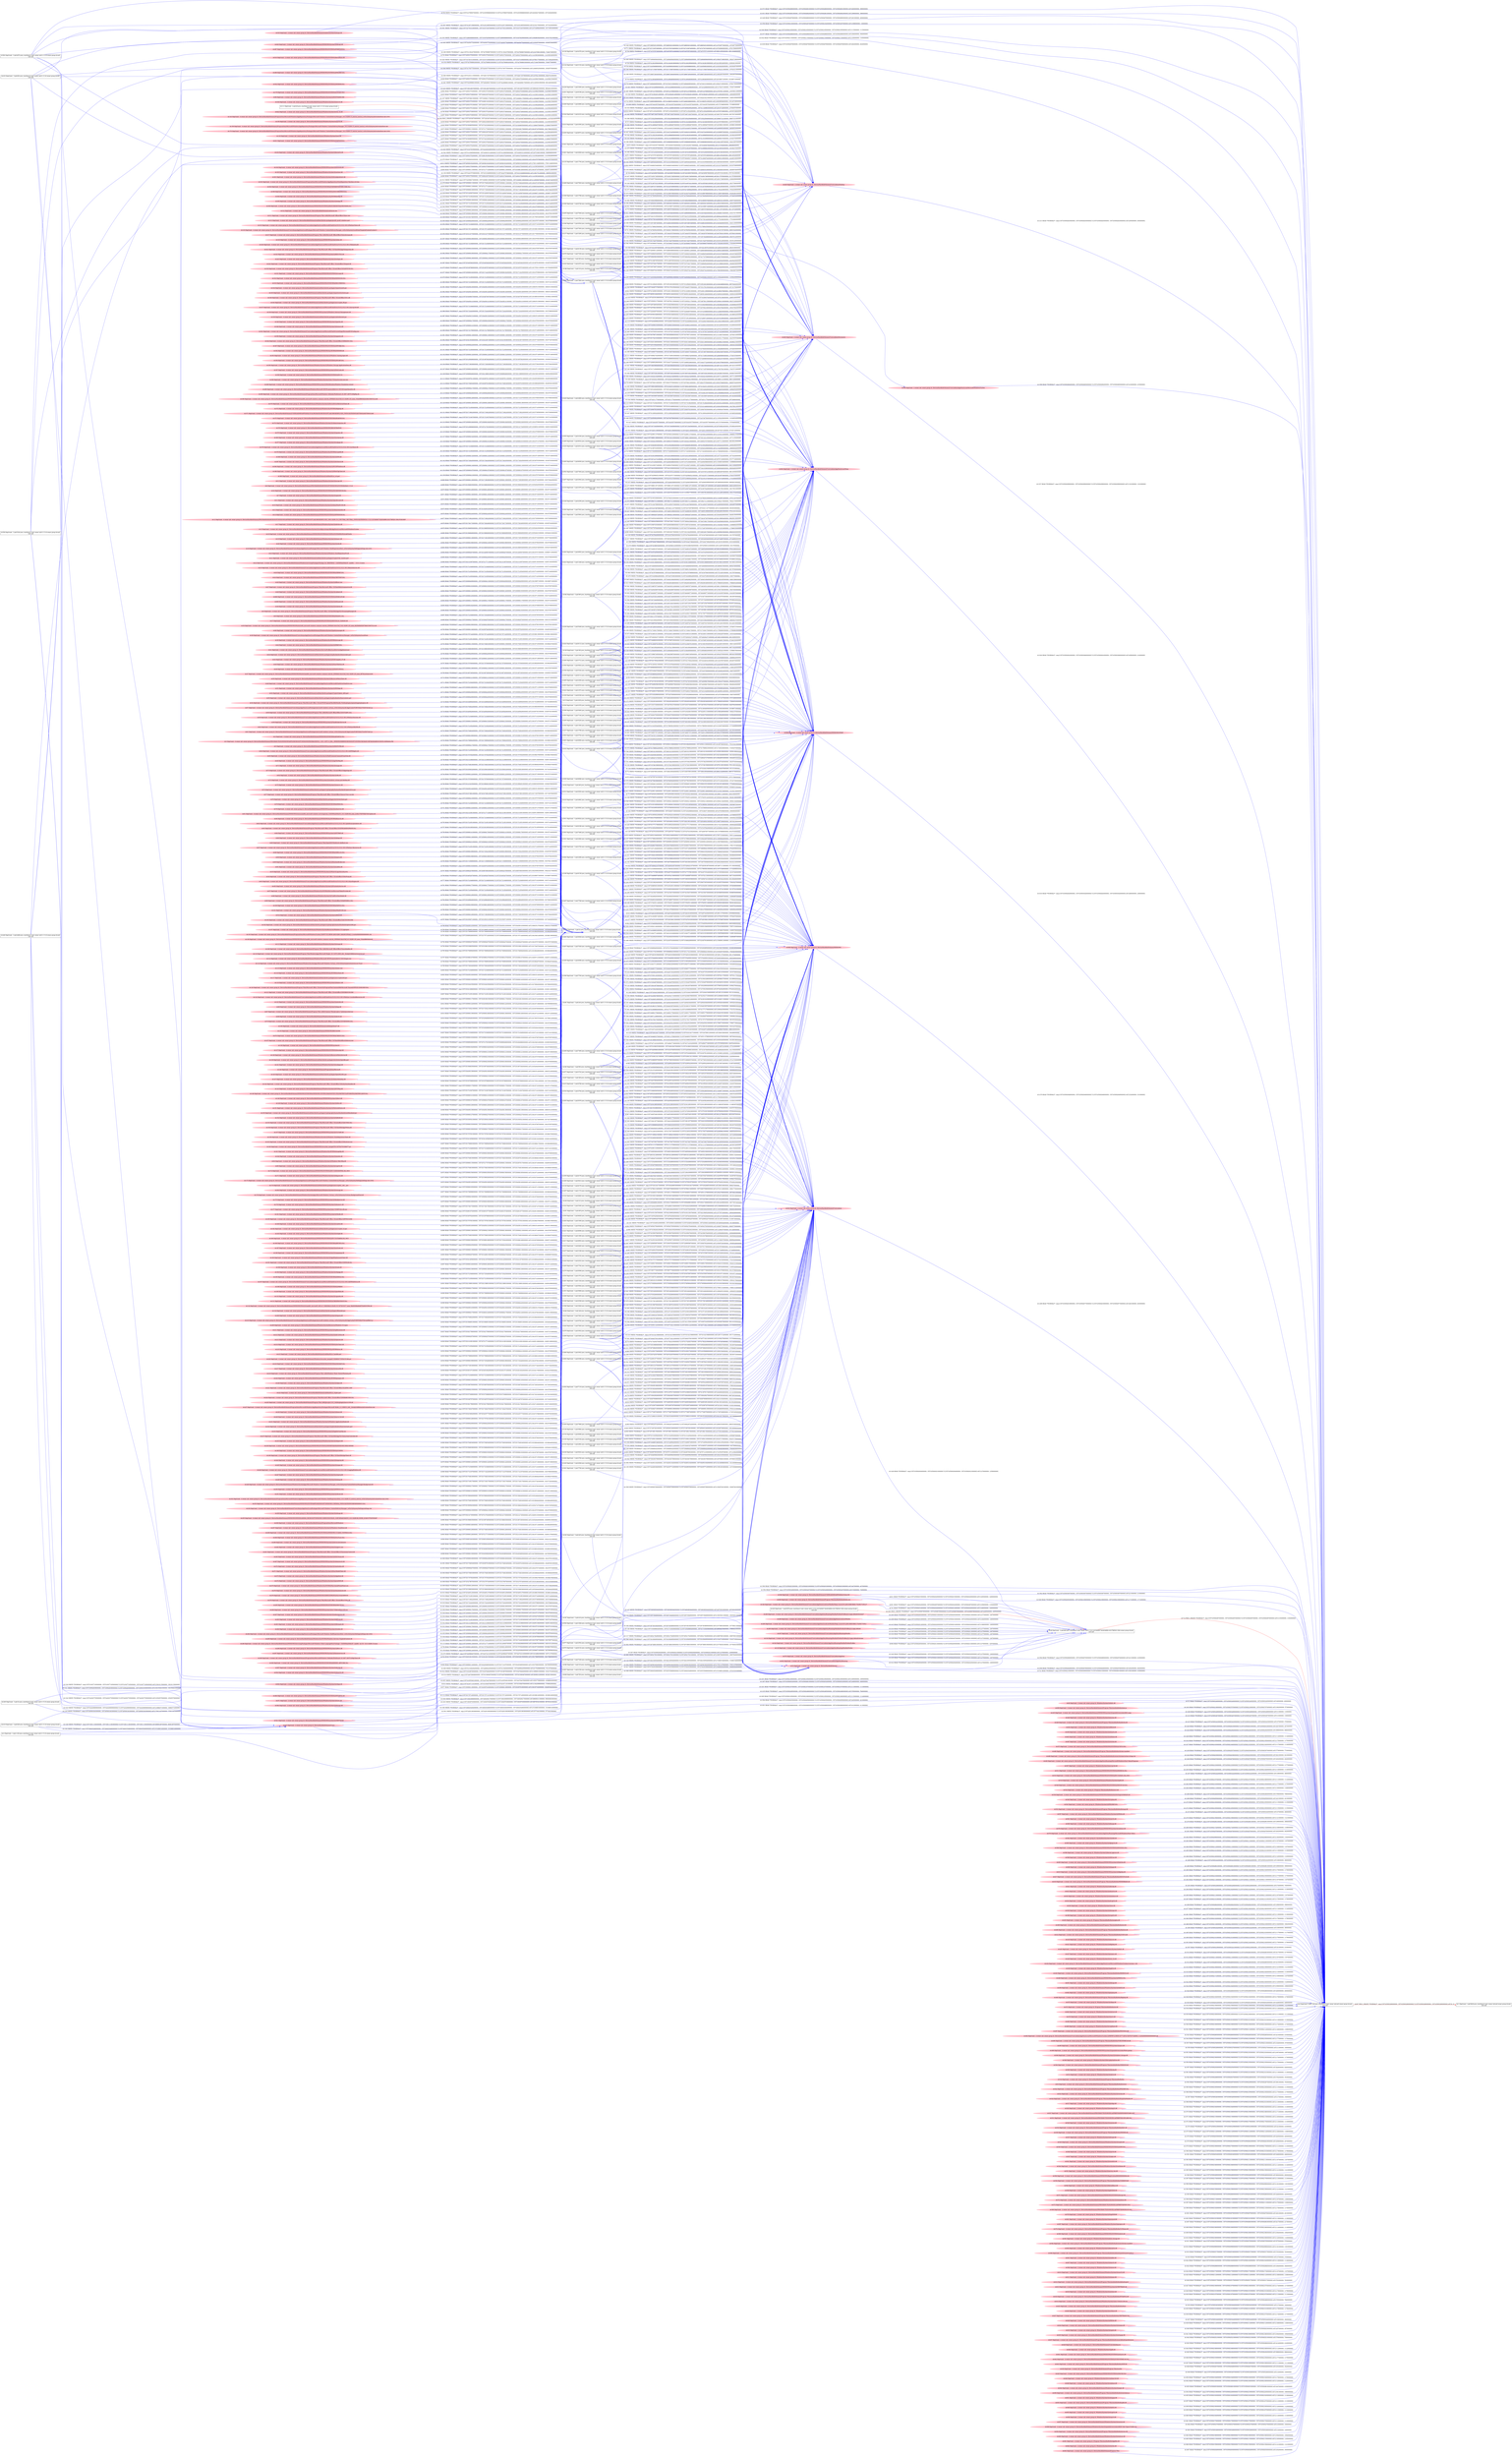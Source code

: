 digraph  {
rankdir=LR
"0"[color=black,label="id:0 HopCount: 0 pid:7120 proc_starttime:0 cmd: owner uid:null owner group id:null,\n null null", shape=box,style=solid];
"1"[color=black,label="id:1 HopCount: 1 pid:5636 proc_starttime:0 cmd: owner uid:null owner group id:null,\n null null", shape=box,style=solid];
"0" -> "1" [id=667,__obj="PROC_CREATE"color=red,label="id:667 PROC_CREATE **NORMAL**  seqs:[1557435093280000000, 1557435093280000000] T:[1557435093280000000, 1557435093280000000] relT:[0, 0]",style=solid];
"31"[color=pink,label="id:31 HopCount: -4 owner uid: owner group id: /Device/HarddiskVolume2/Windows/System32/ncrypt.dll ", shape=oval,style=filled];
"566"[color=black,label="id:566 HopCount: -3 pid:32 proc_starttime:0 cmd: owner uid:S-1-5-18 owner group id:null,\n null null", shape=box,style=solid];
"31" -> "566" [id=668,__obj="READ"color=blue,label="id:668 READ **NORMAL**  seqs:[1557250906118000000, 1557251719638000000] T:[1557250906118000000, 1557251719638000000] relT:[184187162000000, 183373642000000]",style=solid];
"6"[color=pink,label="id:6 HopCount: -4 owner uid: owner group id: /Device/HarddiskVolume2/PROGRAMDATA/MICROSOFT/WINDOWS/SYSTEMDATA/S-1-5-18 ", shape=oval,style=filled];
"6" -> "566" [id=669,__obj="READ"color=blue,label="id:669 READ **NORMAL**  seqs:[1557251566835000000, 1557251566836000000] T:[1557251566835000000, 1557251566836000000] relT:[183526445000000, 183526444000000]",style=solid];
"32"[color=pink,label="id:32 HopCount: -4 owner uid: owner group id: /Device/HarddiskVolume2/WINDOWS/SYSTEM32/NGCKEYENUM.DLL ", shape=oval,style=filled];
"32" -> "566" [id=670,__obj="READ"color=blue,label="id:670 READ **NORMAL**  seqs:[1557250906128000000, 1557250906128000000] T:[1557250906128000000, 1557250906128000000] relT:[184187152000000, 184187152000000]",style=solid];
"7"[color=pink,label="id:7 HopCount: -4 owner uid: owner group id: /Device/HarddiskVolume2/Windows/System32/spinf.dll ", shape=oval,style=filled];
"7" -> "566" [id=671,__obj="READ"color=blue,label="id:671 READ **NORMAL**  seqs:[1557250906116000000, 1557250906116000000] T:[1557250906116000000, 1557250906116000000] relT:[184187164000000, 184187164000000]",style=solid];
"11"[color=pink,label="id:11 HopCount: -4 owner uid: owner group id: /Device/HarddiskVolume2/Windows/System32/profsvcext.dll ", shape=oval,style=filled];
"11" -> "566" [id=672,__obj="READ"color=blue,label="id:672 READ **NORMAL**  seqs:[1557250906146000000, 1557250906146000000] T:[1557250906146000000, 1557250906146000000] relT:[184187134000000, 184187134000000]",style=solid];
"622"[color=pink,label="id:622 HopCount: -2 owner uid: owner group id: /Device/HarddiskVolume2/Windows/System32/ws2_32.dll ", shape=oval,style=filled];
"622" -> "566" [id=673,__obj="READ"color=blue,label="id:673 READ **NORMAL**  seqs:[1557250906113000000, 1557257217708000000] T:[1557250906113000000, 1557252916617000000] relT:[184187167000000, 182176663000000]",style=solid];
"10"[color=pink,label="id:10 HopCount: -4 owner uid: owner group id: /Device/HarddiskVolume2/Windows/System32/wbem/WmiPrvSD.dll ", shape=oval,style=filled];
"10" -> "566" [id=674,__obj="READ"color=blue,label="id:674 READ **NORMAL**  seqs:[1557250906180000000, 1557250906180000000] T:[1557250906180000000, 1557250906180000000] relT:[184187100000000, 184187100000000]",style=solid];
"13"[color=pink,label="id:13 HopCount: -4 owner uid: owner group id: /Device/HarddiskVolume2/WINDOWS/system32/wbem/wmiutils.dll ", shape=oval,style=filled];
"13" -> "566" [id=675,__obj="READ"color=blue,label="id:675 READ **NORMAL**  seqs:[1557250906180000000, 1557251820032000000] T:[1557251820032000000, 1557251820032000000] relT:[183273248000000, 183273248000000]",style=solid];
"14"[color=pink,label="id:14 HopCount: -4 owner uid: owner group id: /Device/HarddiskVolume2/WINDOWS/SYSTEM32/SPPWINOB.DLL ", shape=oval,style=filled];
"14" -> "566" [id=676,__obj="READ"color=blue,label="id:676 READ **NORMAL**  seqs:[1557250906224000000, 1557250906224000000] T:[1557250906224000000, 1557250906224000000] relT:[184187056000000, 184187056000000]",style=solid];
"12"[color=pink,label="id:12 HopCount: -4 owner uid: owner group id: /Device/HarddiskVolume2/PROGRAMDATA/MICROSOFT/WINDOWS/APPREPOSITORY/PACKAGES/MICROSOFT.AAD.BROKERPLUGIN_1000.16299.15.0_NEUTRAL_NEUTRAL_CW5N1H2TXYEWY/S-1-5-21-231540947-922634896-4161786520-1004.PCKGDEP ", shape=oval,style=filled];
"12" -> "566" [id=677,__obj="READ"color=blue,label="id:677 READ **NORMAL**  seqs:[1557251719622000000, 1557251719622000000] T:[1557251719622000000, 1557251719622000000] relT:[183373658000000, 183373658000000]",style=solid];
"17"[color=pink,label="id:17 HopCount: -4 owner uid: owner group id: /Device/HarddiskVolume2/Windows/System32/mfc42u.dll ", shape=oval,style=filled];
"17" -> "566" [id=678,__obj="READ"color=blue,label="id:678 READ **NORMAL**  seqs:[1557251726173000000, 1557251726246000000] T:[1557251726173000000, 1557251726246000000] relT:[183367107000000, 183367034000000]",style=solid];
"15"[color=pink,label="id:15 HopCount: -4 owner uid: owner group id: /Device/HarddiskVolume2/Windows/System32/config/systemprofile/AppData/Local/Microsoft/Windows/Caches ", shape=oval,style=filled];
"15" -> "566" [id=679,__obj="READ"color=blue,label="id:679 READ **NORMAL**  seqs:[1557251566850000000, 1557251566850000000] T:[1557251566850000000, 1557251566850000000] relT:[183526430000000, 183526430000000]",style=solid];
"16"[color=pink,label="id:16 HopCount: -4 owner uid: owner group id: /Device/HarddiskVolume2/WINDOWS/SYSTEM32/CONFIG/SYSTEMPROFILE/APPDATA ", shape=oval,style=filled];
"16" -> "566" [id=680,__obj="READ"color=blue,label="id:680 READ **NORMAL**  seqs:[1557251566849000000, 1557251566849000000] T:[1557251566849000000, 1557251566849000000] relT:[183526431000000, 183526431000000]",style=solid];
"19"[color=pink,label="id:19 HopCount: -4 owner uid: owner group id: /Device/HarddiskVolume2/Windows/System32/ntasn1.dll ", shape=oval,style=filled];
"19" -> "566" [id=681,__obj="READ"color=blue,label="id:681 READ **NORMAL**  seqs:[1557250906118000000, 1557251716018000000] T:[1557250906118000000, 1557251716018000000] relT:[184187162000000, 183377262000000]",style=solid];
"20"[color=pink,label="id:20 HopCount: -4 owner uid: owner group id: /Device/HarddiskVolume2/WINDOWS/system32/wdi.dll ", shape=oval,style=filled];
"20" -> "566" [id=682,__obj="READ"color=blue,label="id:682 READ **NORMAL**  seqs:[1557250906198000000, 1557250906214000000] T:[1557250906198000000, 1557250906214000000] relT:[184187082000000, 184187066000000]",style=solid];
"18"[color=pink,label="id:18 HopCount: -4 owner uid: owner group id: /Device/HarddiskVolume2/Users/darpa/AppData/Local/Packages/Microsoft.Windows.ShellExperienceHost_cw5n1h2txyewy/Settings/settings.dat.LOG1 ", shape=oval,style=filled];
"18" -> "566" [id=683,__obj="READ"color=blue,label="id:683 READ **NORMAL**  seqs:[1557251568554000000, 1557251568554000000] T:[1557251568554000000, 1557251568554000000] relT:[183524726000000, 183524726000000]",style=solid];
"23"[color=pink,label="id:23 HopCount: -4 owner uid: owner group id: /Device/HarddiskVolume2/Windows/System32/Windows.StateRepositoryPS.dll ", shape=oval,style=filled];
"23" -> "566" [id=684,__obj="READ"color=blue,label="id:684 READ **NORMAL**  seqs:[1557250906207000000, 1557251426567000000] T:[1557250906207000000, 1557251426567000000] relT:[184187073000000, 183666713000000]",style=solid];
"21"[color=pink,label="id:21 HopCount: -4 owner uid: owner group id: /Device/HarddiskVolume2/salt/bin/Lib/site-packages/Crypto/Util/_counter.pyd ", shape=oval,style=filled];
"21" -> "566" [id=685,__obj="READ"color=blue,label="id:685 READ **NORMAL**  seqs:[1557250906209000000, 1557250906220000000] T:[1557250906209000000, 1557250906220000000] relT:[184187071000000, 184187060000000]",style=solid];
"22"[color=pink,label="id:22 HopCount: -4 owner uid: owner group id: /Device/HarddiskVolume2/Windows/servicing/Packages/Package_for_KB4058043~31bf3856ad364e35~amd64~~10.0.1.0.mum ", shape=oval,style=filled];
"22" -> "566" [id=686,__obj="READ"color=blue,label="id:686 READ **NORMAL**  seqs:[1557252141897000000, 1557257217711000000] T:[1557252141897000000, 1557252141897000000] relT:[182951383000000, 182951383000000]",style=solid];
"25"[color=pink,label="id:25 HopCount: -4 owner uid: owner group id: /Device/HarddiskVolume2/Users/admin/AppData/Local/Microsoft/OneDrive/19.012.0121.0011/RemoteAccess.dll ", shape=oval,style=filled];
"25" -> "566" [id=687,__obj="READ"color=blue,label="id:687 READ **NORMAL**  seqs:[1557251721848000000, 1557251721848000000] T:[1557251721848000000, 1557251721848000000] relT:[183371432000000, 183371432000000]",style=solid];
"26"[color=pink,label="id:26 HopCount: -4 owner uid: owner group id: /Device/HarddiskVolume2/WINDOWS/SYSWOW64/SRPAPI.DLL ", shape=oval,style=filled];
"26" -> "566" [id=688,__obj="READ"color=blue,label="id:688 READ **NORMAL**  seqs:[1557251721854000000, 1557251721854000000] T:[1557251721854000000, 1557251721854000000] relT:[183371426000000, 183371426000000]",style=solid];
"24"[color=pink,label="id:24 HopCount: -4 owner uid: owner group id: /Device/HarddiskVolume2/WINDOWS/SYSWOW64/CRYPTNET.DLL ", shape=oval,style=filled];
"24" -> "566" [id=689,__obj="READ"color=blue,label="id:689 READ **NORMAL**  seqs:[1557251721855000000, 1557251721855000000] T:[1557251721855000000, 1557251721855000000] relT:[183371425000000, 183371425000000]",style=solid];
"29"[color=pink,label="id:29 HopCount: -4 owner uid: owner group id: /Device/HarddiskVolume2/Windows/System32/dllhost.exe ", shape=oval,style=filled];
"29" -> "566" [id=690,__obj="READ"color=blue,label="id:690 READ **NORMAL**  seqs:[1557250906409000000, 1557250906413000000] T:[1557250906409000000, 1557250906409000000] relT:[184186871000000, 184186871000000]",style=solid];
"27"[color=pink,label="id:27 HopCount: -4 owner uid: owner group id: /Device/HarddiskVolume2/Program Files/Microsoft Office 15/ClientX64/streamserver.dll ", shape=oval,style=filled];
"27" -> "566" [id=691,__obj="READ"color=blue,label="id:691 READ **NORMAL**  seqs:[1557250906193000000, 1557250906193000000] T:[1557250906193000000, 1557250906193000000] relT:[184187087000000, 184187087000000]",style=solid];
"28"[color=pink,label="id:28 HopCount: -4 owner uid: owner group id: /Device/HarddiskVolume2/Windows/System32/cabinet.dll ", shape=oval,style=filled];
"28" -> "566" [id=692,__obj="READ"color=blue,label="id:692 READ **NORMAL**  seqs:[1557250906132000000, 1557250906193000000] T:[1557250906132000000, 1557250906193000000] relT:[184187148000000, 184187087000000]",style=solid];
"666"[color=pink,label="id:666 HopCount: -4 owner uid: owner group id: /Device/HarddiskVolume2/WINDOWS/SYSTEM32/WMICLNT.dll ", shape=oval,style=filled];
"666" -> "566" [id=693,__obj="READ"color=blue,label="id:693 READ **NORMAL**  seqs:[1557250906145000000, 1557251820032000000] T:[1557250906145000000, 1557251820032000000] relT:[184187135000000, 183273248000000]",style=solid];
"665"[color=pink,label="id:665 HopCount: -4 owner uid: owner group id: /Device/HarddiskVolume2/Windows/System32/efslsaext.dll ", shape=oval,style=filled];
"665" -> "566" [id=694,__obj="READ"color=blue,label="id:694 READ **NORMAL**  seqs:[1557250906117000000, 1557250906117000000] T:[1557250906117000000, 1557250906117000000] relT:[184187163000000, 184187163000000]",style=solid];
"30"[color=pink,label="id:30 HopCount: -4 owner uid: owner group id: /Device/HarddiskVolume2/Windows/System32/wshirda.dll ", shape=oval,style=filled];
"30" -> "566" [id=695,__obj="READ"color=blue,label="id:695 READ **NORMAL**  seqs:[1557250906182000000, 1557250906182000000] T:[1557250906182000000, 1557250906182000000] relT:[184187098000000, 184187098000000]",style=solid];
"9"[color=pink,label="id:9 HopCount: -4 owner uid: owner group id: /Device/HarddiskVolume2/Program Files/Microsoft Office 15/ClientX64/AppVIsvStreamingManager.dll ", shape=oval,style=filled];
"9" -> "566" [id=696,__obj="READ"color=blue,label="id:696 READ **NORMAL**  seqs:[1557250906193000000, 1557250906193000000] T:[1557250906193000000, 1557250906193000000] relT:[184187087000000, 184187087000000]",style=solid];
"8"[color=pink,label="id:8 HopCount: -4 owner uid: owner group id: /Device/HarddiskVolume2/WINDOWS/SYSWOW64/MSASN1.DLL ", shape=oval,style=filled];
"8" -> "566" [id=697,__obj="READ"color=blue,label="id:697 READ **NORMAL**  seqs:[1557251721848000000, 1557251725446000000] T:[1557251725425000000, 1557251725425000000] relT:[183367855000000, 183367855000000]",style=solid];
"37"[color=pink,label="id:37 HopCount: -4 owner uid: owner group id: /Device/HarddiskVolume2/WINDOWS/SYSTEM32/MSVCR120_CLR0400.dll ", shape=oval,style=filled];
"37" -> "566" [id=698,__obj="READ"color=blue,label="id:698 READ **NORMAL**  seqs:[1557250906217000000, 1557253082970000000] T:[1557250906217000000, 1557253082970000000] relT:[184187063000000, 182010310000000]",style=solid];
"36"[color=pink,label="id:36 HopCount: -4 owner uid: owner group id: /Device/HarddiskVolume2/WINDOWS/WinSxS/x86_microsoft.windows.common-controls_6595b64144ccf1df_5.82.16299.125_none_d02560fb5f387566/COMCTL32.dll ", shape=oval,style=filled];
"36" -> "566" [id=699,__obj="READ"color=blue,label="id:699 READ **NORMAL**  seqs:[1557250906199000000, 1557250906199000000] T:[1557250906199000000, 1557250906199000000] relT:[184187081000000, 184187081000000]",style=solid];
"66"[color=pink,label="id:66 HopCount: -4 owner uid: owner group id: /Device/HarddiskVolume2/Windows/System32/policymanager.dll ", shape=oval,style=filled];
"66" -> "566" [id=700,__obj="READ"color=blue,label="id:700 READ **NORMAL**  seqs:[1557250906136000000, 1557252597920000000] T:[1557250906136000000, 1557252597920000000] relT:[184187144000000, 182495360000000]",style=solid];
"38"[color=pink,label="id:38 HopCount: -4 owner uid: owner group id: /Device/HarddiskVolume2/Users/darpa/AppData/Local/Packages/Microsoft.Windows.ContentDeliveryManager_cw5n1h2txyewy/LocalState ", shape=oval,style=filled];
"38" -> "566" [id=701,__obj="READ"color=blue,label="id:701 READ **NORMAL**  seqs:[1557251707142000000, 1557251707142000000] T:[1557251707142000000, 1557251707142000000] relT:[183386138000000, 183386138000000]",style=solid];
"39"[color=pink,label="id:39 HopCount: -4 owner uid: owner group id: /Device/HarddiskVolume2/Windows/SysWOW64/wscapi.dll ", shape=oval,style=filled];
"39" -> "566" [id=702,__obj="READ"color=blue,label="id:702 READ **NORMAL**  seqs:[1557251721851000000, 1557251721851000000] T:[1557251721851000000, 1557251721851000000] relT:[183371429000000, 183371429000000]",style=solid];
"42"[color=pink,label="id:42 HopCount: -4 owner uid: owner group id: /Device/HarddiskVolume2/windows/system32/DPAPI.DLL ", shape=oval,style=filled];
"42" -> "566" [id=703,__obj="READ"color=blue,label="id:703 READ **NORMAL**  seqs:[1557250906115000000, 1557251704833000000] T:[1557250906115000000, 1557251704833000000] relT:[184187165000000, 183388447000000]",style=solid];
"41"[color=pink,label="id:41 HopCount: -4 owner uid: owner group id: /Device/HarddiskVolume2/Windows/ServiceProfiles/LocalService/AppData/Local ", shape=oval,style=filled];
"41" -> "566" [id=704,__obj="READ"color=blue,label="id:704 READ **NORMAL**  seqs:[1557251566838000000, 1557251566838000000] T:[1557251566838000000, 1557251566838000000] relT:[183526442000000, 183526442000000]",style=solid];
"44"[color=pink,label="id:44 HopCount: -4 owner uid: owner group id: /Device/HarddiskVolume2/salt/bin/Lib/site-packages/zmq/backend/cython/socket.pyd ", shape=oval,style=filled];
"44" -> "566" [id=705,__obj="READ"color=blue,label="id:705 READ **NORMAL**  seqs:[1557250906209000000, 1557250906220000000] T:[1557250906209000000, 1557250906220000000] relT:[184187071000000, 184187060000000]",style=solid];
"43"[color=pink,label="id:43 HopCount: -4 owner uid: owner group id: /Device/HarddiskVolume2/Windows/System32/D3DCompiler_47.dll ", shape=oval,style=filled];
"43" -> "566" [id=706,__obj="READ"color=blue,label="id:706 READ **NORMAL**  seqs:[1557250906132000000, 1557250906132000000] T:[1557250906132000000, 1557250906132000000] relT:[184187148000000, 184187148000000]",style=solid];
"45"[color=pink,label="id:45 HopCount: -4 owner uid: owner group id: /Device/HarddiskVolume2/Windows/System32/StartTileData.dll ", shape=oval,style=filled];
"45" -> "566" [id=707,__obj="READ"color=blue,label="id:707 READ **NORMAL**  seqs:[1557251707000000000, 1557251707000000000] T:[1557251707000000000, 1557251707000000000] relT:[183386280000000, 183386280000000]",style=solid];
"48"[color=pink,label="id:48 HopCount: -4 owner uid: owner group id: /Device/HarddiskVolume2/Windows/System32/WSHTCPIP.DLL ", shape=oval,style=filled];
"48" -> "566" [id=708,__obj="READ"color=blue,label="id:708 READ **NORMAL**  seqs:[1557250906136000000, 1557250906213000000] T:[1557250906136000000, 1557250906213000000] relT:[184187144000000, 184187067000000]",style=solid];
"47"[color=pink,label="id:47 HopCount: -4 owner uid: owner group id: /Device/HarddiskVolume2/WINDOWS/WinSxS/amd64_microsoft.windows.common-controls_6595b64144ccf1df_5.82.16299.125_none_88782a244abc4c60 ", shape=oval,style=filled];
"47" -> "566" [id=709,__obj="READ"color=blue,label="id:709 READ **NORMAL**  seqs:[1557251997365000000, 1557251997365000000] T:[1557251997365000000, 1557251997365000000] relT:[183095915000000, 183095915000000]",style=solid];
"50"[color=pink,label="id:50 HopCount: -4 owner uid: owner group id: /Device/HarddiskVolume2/Windows/System32/ResourcePolicyClient.dll ", shape=oval,style=filled];
"50" -> "566" [id=710,__obj="READ"color=blue,label="id:710 READ **NORMAL**  seqs:[1557250906121000000, 1557250906121000000] T:[1557250906121000000, 1557250906121000000] relT:[184187159000000, 184187159000000]",style=solid];
"49"[color=pink,label="id:49 HopCount: -4 owner uid: owner group id: /Device/HarddiskVolume2/Users/admin/AppData/Local/Microsoft/OneDrive/OneDrive.exe ", shape=oval,style=filled];
"49" -> "566" [id=711,__obj="READ"color=blue,label="id:711 READ **NORMAL**  seqs:[1557251721844000000, 1557251721844000000] T:[1557251721844000000, 1557251721844000000] relT:[183371436000000, 183371436000000]",style=solid];
"51"[color=pink,label="id:51 HopCount: -4 owner uid: owner group id: /Device/HarddiskVolume2/Windows/System32/WSDApi.dll ", shape=oval,style=filled];
"51" -> "566" [id=712,__obj="READ"color=blue,label="id:712 READ **NORMAL**  seqs:[1557250906168000000, 1557250906191000000] T:[1557250906168000000, 1557250906191000000] relT:[184187112000000, 184187089000000]",style=solid];
"52"[color=pink,label="id:52 HopCount: -4 owner uid: owner group id: /Device/HarddiskVolume2/salt/bin/Lib/site-packages/Crypto/Cipher/_AES.pyd ", shape=oval,style=filled];
"52" -> "566" [id=713,__obj="READ"color=blue,label="id:713 READ **NORMAL**  seqs:[1557250906209000000, 1557250906220000000] T:[1557250906209000000, 1557250906220000000] relT:[184187071000000, 184187060000000]",style=solid];
"46"[color=black,label="id:46 HopCount: -2 pid:940 proc_starttime:0 cmd: owner uid:S-1-5-21-231540947-922634896-4161786520-1004 owner group id:null,\n null null", shape=box,style=solid];
"46" -> "0" [id=714,__obj="PROC_CREATE"color=red,label="id:714 PROC_CREATE **NORMAL**  seqs:[1557435092087000000, 1557435092087000000] T:[1557435092087000000, 1557435092087000000] relT:[1193000000, 1193000000]",style=solid];
"55"[color=pink,label="id:55 HopCount: -4 owner uid: owner group id: /Device/HarddiskVolume2/salt/bin/Lib/site-packages/zmq/backend/cython/context.pyd ", shape=oval,style=filled];
"55" -> "566" [id=715,__obj="READ"color=blue,label="id:715 READ **NORMAL**  seqs:[1557250906209000000, 1557250906220000000] T:[1557250906209000000, 1557250906220000000] relT:[184187071000000, 184187060000000]",style=solid];
"54"[color=pink,label="id:54 HopCount: -4 owner uid: owner group id: /Device/HarddiskVolume2/Program Files/Microsoft Office 15/root/VFS/ProgramFilesX86/Mozilla Firefox/plugins/npmeetingjoinpluginoc.dll ", shape=oval,style=filled];
"54" -> "566" [id=716,__obj="READ"color=blue,label="id:716 READ **NORMAL**  seqs:[1557253349994000000, 1557253349994000000] T:[1557253349994000000, 1557253349994000000] relT:[181743286000000, 181743286000000]",style=solid];
"57"[color=pink,label="id:57 HopCount: -4 owner uid: owner group id: /Device/HarddiskVolume2/Users/darpa/AppData/Local/Packages/microsoft.windows.cortana_cw5n1h2txyewy/AC/AppCache/YUBVYO62/37/f3d7201d[1].js ", shape=oval,style=filled];
"57" -> "566" [id=717,__obj="READ"color=blue,label="id:717 READ **NORMAL**  seqs:[1557251704822000000, 1557251704823000000] T:[1557251704822000000, 1557251704822000000] relT:[183388458000000, 183388458000000]",style=solid];
"56"[color=pink,label="id:56 HopCount: -4 owner uid: owner group id: /Device/HarddiskVolume2/Program Files (x86)/Microsoft Office/Office15/OUTLRPC.DLL ", shape=oval,style=filled];
"56" -> "566" [id=718,__obj="READ"color=blue,label="id:718 READ **NORMAL**  seqs:[1557253285829000000, 1557253285829000000] T:[1557253285829000000, 1557253285829000000] relT:[181807451000000, 181807451000000]",style=solid];
"58"[color=pink,label="id:58 HopCount: -4 owner uid: owner group id: /Device/HarddiskVolume2/Users/admin/AppData/Local/Microsoft/OneDrive/19.012.0121.0011/FileSyncSessions.dll ", shape=oval,style=filled];
"58" -> "566" [id=719,__obj="READ"color=blue,label="id:719 READ **NORMAL**  seqs:[1557251721848000000, 1557251721848000000] T:[1557251721848000000, 1557251721848000000] relT:[183371432000000, 183371432000000]",style=solid];
"59"[color=pink,label="id:59 HopCount: -4 owner uid: owner group id: /Device/HarddiskVolume2/WINDOWS/system32/TimeBrokerServer.dll ", shape=oval,style=filled];
"59" -> "566" [id=720,__obj="READ"color=blue,label="id:720 READ **NORMAL**  seqs:[1557250906153000000, 1557250906153000000] T:[1557250906153000000, 1557250906153000000] relT:[184187127000000, 184187127000000]",style=solid];
"53"[color=pink,label="id:53 HopCount: -2 owner uid: owner group id: /Device/HarddiskVolume2 ", shape=oval,style=filled];
"53" -> "0" [id=721,__obj="READ"color=blue,label="id:721 READ **NORMAL**  seqs:[1557435092219000000, 1557435092949000000] T:[1557435092219000000, 1557435092861000000] relT:[1061000000, 419000000]",style=solid];
"62"[color=pink,label="id:62 HopCount: -4 owner uid: owner group id: /Device/HarddiskVolume2/Users/admin/AppData/Local/Microsoft/OneDrive/19.012.0121.0011/FileSyncFALWB.dll ", shape=oval,style=filled];
"62" -> "566" [id=722,__obj="READ"color=blue,label="id:722 READ **NORMAL**  seqs:[1557251721852000000, 1557251721852000000] T:[1557251721852000000, 1557251721852000000] relT:[183371428000000, 183371428000000]",style=solid];
"61"[color=pink,label="id:61 HopCount: -4 owner uid: owner group id: /Device/HarddiskVolume2/Users/darpa/AppData/Local/Packages/microsoft.windows.cortana_cw5n1h2txyewy/AC/AppCache/YUBVYO62/37/e3f307cb[1].js ", shape=oval,style=filled];
"61" -> "566" [id=723,__obj="READ"color=blue,label="id:723 READ **NORMAL**  seqs:[1557251704824000000, 1557251704824000000] T:[1557251704824000000, 1557251704824000000] relT:[183388456000000, 183388456000000]",style=solid];
"4"[color=pink,label="id:4 HopCount: -4 owner uid: owner group id: /Device/HarddiskVolume2/WINDOWS/SYSWOW64/ADVAPI32.DLL ", shape=oval,style=filled];
"4" -> "566" [id=724,__obj="READ"color=blue,label="id:724 READ **NORMAL**  seqs:[1557250906199000000, 1557253086151000000] T:[1557250906199000000, 1557253086151000000] relT:[184187081000000, 182007129000000]",style=solid];
"3"[color=pink,label="id:3 HopCount: -4 owner uid: owner group id: /Device/HarddiskVolume2/PROGRAM FILES/WINDOWSAPPS/MICROSOFT.WINDOWSFEEDBACKHUB_1.1811.10571.0_X64__8WEKYB3D8BBWE/MICROSOFT.SYSTEM.PACKAGE.METADATA/RESOURCES.456FAA5A.PRI ", shape=oval,style=filled];
"3" -> "566" [id=725,__obj="READ"color=blue,label="id:725 READ **NORMAL**  seqs:[1557251706662000000, 1557251706994000000] T:[1557251706662000000, 1557251706662000000] relT:[183386618000000, 183386618000000]",style=solid];
"5"[color=pink,label="id:5 HopCount: -4 owner uid: owner group id: /Device/HarddiskVolume2/WINDOWS/system32/MSDTCPRX.dll ", shape=oval,style=filled];
"5" -> "566" [id=726,__obj="READ"color=blue,label="id:726 READ **NORMAL**  seqs:[1557250906217000000, 1557250906217000000] T:[1557250906217000000, 1557250906217000000] relT:[184187063000000, 184187063000000]",style=solid];
"60"[color=pink,label="id:60 HopCount: -2 owner uid: owner group id: /Windows/System32/d2d1.dll ", shape=oval,style=filled];
"60" -> "0" [id=727,__obj="READ"color=blue,label="id:727 READ **NORMAL**  seqs:[1557435093240000000, 1557435093240000000] T:[1557435093240000000, 1557435093240000000] relT:[40000000, 40000000]",style=solid];
"450"[color=black,label="id:450 HopCount: -3 pid:8072 proc_starttime:0 cmd: owner uid:S-1-5-18 owner group id:null,\n null null", shape=box,style=solid];
"445"[color=pink,label="id:445 HopCount: -2 owner uid: owner group id: /Device/HarddiskVolume2/Users/admin/Desktop ", shape=oval,style=filled];
"450" -> "445" [id=728,__obj="WRITE"color=blue,label="id:728 WRITE **NORMAL**  seqs:[1557412923956000000, 1557413432819000000] T:[1557412923956000000, 1557413432819000000] relT:[22169324000000, 21660461000000]",style=solid];
"441"[color=black,label="id:441 HopCount: -3 pid:6132 proc_starttime:0 cmd: owner uid:S-1-5-18 owner group id:null,\n null null", shape=box,style=solid];
"441" -> "445" [id=729,__obj="WRITE"color=blue,label="id:729 WRITE **NORMAL**  seqs:[1557332056988000000, 1557332056993000000] T:[1557332056988000000, 1557332056993000000] relT:[103036292000000, 103036287000000]",style=solid];
"461"[color=black,label="id:461 HopCount: -3 pid:4928 proc_starttime:0 cmd: owner uid:S-1-5-18 owner group id:null,\n null null", shape=box,style=solid];
"461" -> "445" [id=730,__obj="WRITE"color=blue,label="id:730 WRITE **NORMAL**  seqs:[1557414904609000000, 1557414904609000000] T:[1557414904609000000, 1557414904609000000] relT:[20188671000000, 20188671000000]",style=solid];
"603"[color=black,label="id:603 HopCount: -3 pid:6516 proc_starttime:0 cmd: owner uid:S-1-5-18 owner group id:null,\n null null", shape=box,style=solid];
"603" -> "445" [id=731,__obj="WRITE"color=blue,label="id:731 WRITE **NORMAL**  seqs:[1557327845923000000, 1557340401738000000] T:[1557327845923000000, 1557340401738000000] relT:[107247357000000, 94691542000000]",style=solid];
"366"[color=black,label="id:366 HopCount: -3 pid:3788 proc_starttime:0 cmd: owner uid:S-1-5-18 owner group id:null,\n null null", shape=box,style=solid];
"366" -> "445" [id=732,__obj="WRITE"color=blue,label="id:732 WRITE **NORMAL**  seqs:[1557326693686000000, 1557331966551000000] T:[1557326693686000000, 1557331966551000000] relT:[108399594000000, 103126729000000]",style=solid];
"382"[color=black,label="id:382 HopCount: -3 pid:1940 proc_starttime:0 cmd: owner uid:S-1-5-18 owner group id:null,\n null null", shape=box,style=solid];
"382" -> "445" [id=733,__obj="WRITE"color=blue,label="id:733 WRITE **NORMAL**  seqs:[1557317192585000000, 1557317192585000000] T:[1557317192585000000, 1557317192585000000] relT:[117900695000000, 117900695000000]",style=solid];
"64"[color=pink,label="id:64 HopCount: -4 owner uid: owner group id: /Device/HarddiskVolume2/Users/admin/AppData/Local/Microsoft/OneDrive/19.012.0121.0011/Qt5Widgets.dll ", shape=oval,style=filled];
"64" -> "566" [id=734,__obj="READ"color=blue,label="id:734 READ **NORMAL**  seqs:[1557251721850000000, 1557251721850000000] T:[1557251721850000000, 1557251721850000000] relT:[183371430000000, 183371430000000]",style=solid];
"65"[color=pink,label="id:65 HopCount: -4 owner uid: owner group id: /Device/HarddiskVolume2/Windows/System32/ShellCommonCommonProxyStub.dll ", shape=oval,style=filled];
"65" -> "566" [id=735,__obj="READ"color=blue,label="id:735 READ **NORMAL**  seqs:[1557251707002000000, 1557251707002000000] T:[1557251707002000000, 1557251707002000000] relT:[183386278000000, 183386278000000]",style=solid];
"344"[color=black,label="id:344 HopCount: -3 pid:4216 proc_starttime:0 cmd: owner uid:S-1-5-18 owner group id:null,\n null null", shape=box,style=solid];
"344" -> "445" [id=736,__obj="WRITE"color=blue,label="id:736 WRITE **NORMAL**  seqs:[1557347078730000000, 1557347078731000000] T:[1557347078730000000, 1557347078731000000] relT:[88014550000000, 88014549000000]",style=solid];
"390"[color=black,label="id:390 HopCount: -3 pid:6748 proc_starttime:0 cmd: owner uid:S-1-5-18 owner group id:null,\n null null", shape=box,style=solid];
"390" -> "445" [id=737,__obj="WRITE"color=blue,label="id:737 WRITE **NORMAL**  seqs:[1557413416482000000, 1557413416483000000] T:[1557413416482000000, 1557413416483000000] relT:[21676798000000, 21676797000000]",style=solid];
"40"[color=pink,label="id:40 HopCount: -4 owner uid: owner group id: /Device/HarddiskVolume2/WINDOWS/servicing/CbsMsg.dll ", shape=oval,style=filled];
"40" -> "566" [id=738,__obj="READ"color=blue,label="id:738 READ **NORMAL**  seqs:[1557252141896000000, 1557252141896000000] T:[1557252141896000000, 1557252141896000000] relT:[182951384000000, 182951384000000]",style=solid];
"476"[color=black,label="id:476 HopCount: -3 pid:7436 proc_starttime:0 cmd: owner uid:S-1-5-18 owner group id:null,\n null null", shape=box,style=solid];
"476" -> "445" [id=739,__obj="WRITE"color=blue,label="id:739 WRITE **NORMAL**  seqs:[1557425385979000000, 1557425385979000000] T:[1557425385979000000, 1557425385979000000] relT:[9707301000000, 9707301000000]",style=solid];
"491"[color=black,label="id:491 HopCount: -3 pid:6060 proc_starttime:0 cmd: owner uid:S-1-5-18 owner group id:null,\n null null", shape=box,style=solid];
"491" -> "445" [id=740,__obj="WRITE"color=blue,label="id:740 WRITE **NORMAL**  seqs:[1557339733547000000, 1557339733547000000] T:[1557339733547000000, 1557339733547000000] relT:[95359733000000, 95359733000000]",style=solid];
"326"[color=pink,label="id:326 HopCount: -3 owner uid: owner group id: /Device/HarddiskVolume2/Users/admin/AppData/LocalLow/Mozilla/Temp-{cacce103-a204-40d6-8846-174c0617105c}/* ", shape=oval,style=filled];
"326" -> "46" [id=741,__obj="READ"color=blue,label="id:741 READ **NORMAL**  seqs:[1557435092014000000, 1557435092020000000] T:[1557435092014000000, 1557435092020000000] relT:[1266000000, 1260000000]",style=solid];
"71"[color=pink,label="id:71 HopCount: -4 owner uid: owner group id: /Device/HarddiskVolume2/Windows/System32/srpapi.dll ", shape=oval,style=filled];
"71" -> "566" [id=742,__obj="READ"color=blue,label="id:742 READ **NORMAL**  seqs:[1557251704818000000, 1557251704833000000] T:[1557251704818000000, 1557251704833000000] relT:[183388462000000, 183388447000000]",style=solid];
"73"[color=pink,label="id:73 HopCount: -4 owner uid: owner group id: /Device/HarddiskVolume2/Program Files/Microsoft Office 15/root/Office15/Appshapi.dll ", shape=oval,style=filled];
"73" -> "566" [id=743,__obj="READ"color=blue,label="id:743 READ **NORMAL**  seqs:[1557253350832000000, 1557253350918000000] T:[1557253350832000000, 1557253350918000000] relT:[181742448000000, 181742362000000]",style=solid];
"92"[color=pink,label="id:92 HopCount: -4 owner uid: owner group id: /Device/HarddiskVolume2/Windows/System32/tdh.dll ", shape=oval,style=filled];
"92" -> "566" [id=744,__obj="READ"color=blue,label="id:744 READ **NORMAL**  seqs:[1557250906122000000, 1557250906206000000] T:[1557250906122000000, 1557250906206000000] relT:[184187158000000, 184187074000000]",style=solid];
"72"[color=pink,label="id:72 HopCount: -4 owner uid: owner group id: /Device/HarddiskVolume2/WINDOWS/system32/windows.cortana.pal.desktop.dll ", shape=oval,style=filled];
"72" -> "566" [id=745,__obj="READ"color=blue,label="id:745 READ **NORMAL**  seqs:[1557251707000000000, 1557251707000000000] T:[1557251707000000000, 1557251707000000000] relT:[183386280000000, 183386280000000]",style=solid];
"75"[color=pink,label="id:75 HopCount: -4 owner uid: owner group id: /Device/HarddiskVolume2/WINDOWS/System32/wersvc.dll ", shape=oval,style=filled];
"75" -> "566" [id=746,__obj="READ"color=blue,label="id:746 READ **NORMAL**  seqs:[1557251210235000000, 1557251998491000000] T:[1557251210235000000, 1557251998491000000] relT:[183883045000000, 183094789000000]",style=solid];
"74"[color=pink,label="id:74 HopCount: -4 owner uid: owner group id: /Device/HarddiskVolume2/salt/bin/Lib/site-packages/cryptography/hazmat/backends/openssl/rsa.pyc ", shape=oval,style=filled];
"74" -> "566" [id=747,__obj="READ"color=blue,label="id:747 READ **NORMAL**  seqs:[1557254458144000000, 1557254458144000000] T:[1557254458144000000, 1557254458144000000] relT:[180635136000000, 180635136000000]",style=solid];
"77"[color=pink,label="id:77 HopCount: -4 owner uid: owner group id: /Device/HarddiskVolume2/Program Files/Microsoft Office 15/root/Office15/mscss7wre_en.dub ", shape=oval,style=filled];
"77" -> "566" [id=748,__obj="READ"color=blue,label="id:748 READ **NORMAL**  seqs:[1557253373801000000, 1557253373801000000] T:[1557253373801000000, 1557253373801000000] relT:[181719479000000, 181719479000000]",style=solid];
"76"[color=pink,label="id:76 HopCount: -4 owner uid: owner group id: /Device/HarddiskVolume2/salt/bin/Lib/site-packages/win32/win32net.pyd ", shape=oval,style=filled];
"76" -> "566" [id=749,__obj="READ"color=blue,label="id:749 READ **NORMAL**  seqs:[1557250906210000000, 1557250906220000000] T:[1557250906210000000, 1557250906220000000] relT:[184187070000000, 184187060000000]",style=solid];
"78"[color=pink,label="id:78 HopCount: -4 owner uid: owner group id: /Device/HarddiskVolume2/WINDOWS/SYSWOW64/WER.DLL ", shape=oval,style=filled];
"78" -> "566" [id=750,__obj="READ"color=blue,label="id:750 READ **NORMAL**  seqs:[1557251721849000000, 1557251721849000000] T:[1557251721849000000, 1557251721849000000] relT:[183371431000000, 183371431000000]",style=solid];
"79"[color=pink,label="id:79 HopCount: -4 owner uid: owner group id: /Device/HarddiskVolume2/WINDOWS/system32/ncbservice.dll ", shape=oval,style=filled];
"79" -> "566" [id=751,__obj="READ"color=blue,label="id:751 READ **NORMAL**  seqs:[1557250906143000000, 1557250906143000000] T:[1557250906143000000, 1557250906143000000] relT:[184187137000000, 184187137000000]",style=solid];
"81"[color=pink,label="id:81 HopCount: -4 owner uid: owner group id: /Device/HarddiskVolume2/WINDOWS/winsxs/amd64_microsoft-windows-servicingstack_31bf3856ad364e35_10.0.16299.96_none_2c40cc7f3876f2b7/DrUpdate.dll ", shape=oval,style=filled];
"81" -> "566" [id=752,__obj="READ"color=blue,label="id:752 READ **NORMAL**  seqs:[1557252141891000000, 1557257217714000000] T:[1557252141891000000, 1557252141891000000] relT:[182951389000000, 182951389000000]",style=solid];
"514"[color=pink,label="id:514 HopCount: -2 owner uid: owner group id: /Device/HarddiskVolume2/Windows/System32/fltLib.dll ", shape=oval,style=filled];
"514" -> "566" [id=753,__obj="READ"color=blue,label="id:753 READ **NORMAL**  seqs:[1557250906129000000, 1557251719638000000] T:[1557250906129000000, 1557251719638000000] relT:[184187151000000, 183373642000000]",style=solid];
"80"[color=pink,label="id:80 HopCount: -4 owner uid: owner group id: /Device/HarddiskVolume2/WINDOWS/SysWOW64/ktmw32.dll ", shape=oval,style=filled];
"80" -> "566" [id=754,__obj="READ"color=blue,label="id:754 READ **NORMAL**  seqs:[1557251721846000000, 1557251721846000000] T:[1557251721846000000, 1557251721846000000] relT:[183371434000000, 183371434000000]",style=solid];
"82"[color=pink,label="id:82 HopCount: -4 owner uid: owner group id: /Device/HarddiskVolume2/Users/admin/AppData/Local/Microsoft/OneDrive/19.012.0121.0011/platforms/qwindows.dll ", shape=oval,style=filled];
"82" -> "566" [id=755,__obj="READ"color=blue,label="id:755 READ **NORMAL**  seqs:[1557251721851000000, 1557251721851000000] T:[1557251721851000000, 1557251721851000000] relT:[183371429000000, 183371429000000]",style=solid];
"602"[color=pink,label="id:602 HopCount: -2 owner uid: owner group id: /Device/HarddiskVolume2/Windows/System32/cldapi.dll ", shape=oval,style=filled];
"602" -> "566" [id=756,__obj="READ"color=blue,label="id:756 READ **NORMAL**  seqs:[1557250906128000000, 1557251707002000000] T:[1557250906128000000, 1557251707002000000] relT:[184187152000000, 183386278000000]",style=solid];
"83"[color=pink,label="id:83 HopCount: -4 owner uid: owner group id: /Device/HarddiskVolume2/Program Files/Microsoft Office 15/root/Office15/OSFROAMINGPROXY.DLL ", shape=oval,style=filled];
"83" -> "566" [id=757,__obj="READ"color=blue,label="id:757 READ **NORMAL**  seqs:[1557253391995000000, 1557253391995000000] T:[1557253391995000000, 1557253391995000000] relT:[181701285000000, 181701285000000]",style=solid];
"84"[color=pink,label="id:84 HopCount: -4 owner uid: owner group id: /Device/HarddiskVolume2/WINDOWS/system32/HTTPAPI.dll ", shape=oval,style=filled];
"84" -> "566" [id=758,__obj="READ"color=blue,label="id:758 READ **NORMAL**  seqs:[1557250906141000000, 1557250906176000000] T:[1557250906141000000, 1557250906176000000] relT:[184187139000000, 184187104000000]",style=solid];
"86"[color=pink,label="id:86 HopCount: -4 owner uid: owner group id: /Device/HarddiskVolume2/Windows/System32/dabapi.dll ", shape=oval,style=filled];
"86" -> "566" [id=759,__obj="READ"color=blue,label="id:759 READ **NORMAL**  seqs:[1557250906116000000, 1557250906145000000] T:[1557250906116000000, 1557250906145000000] relT:[184187164000000, 184187135000000]",style=solid];
"85"[color=pink,label="id:85 HopCount: -4 owner uid: owner group id: /Device/HarddiskVolume2/Program Files/OpenSSH-Win64/ssh-shellhost.exe ", shape=oval,style=filled];
"85" -> "566" [id=760,__obj="READ"color=blue,label="id:760 READ **NORMAL**  seqs:[1557250906231000000, 1557250906231000000] T:[1557250906231000000, 1557250906231000000] relT:[184187049000000, 184187049000000]",style=solid];
"87"[color=pink,label="id:87 HopCount: -4 owner uid: owner group id: /Device/HarddiskVolume2/Users/admin/AppData/Local/Microsoft/OneDrive/19.012.0121.0011/FileSync.Resources.dll ", shape=oval,style=filled];
"87" -> "566" [id=761,__obj="READ"color=blue,label="id:761 READ **NORMAL**  seqs:[1557251721851000000, 1557251721851000000] T:[1557251721851000000, 1557251721851000000] relT:[183371429000000, 183371429000000]",style=solid];
"88"[color=pink,label="id:88 HopCount: -4 owner uid: owner group id: /Device/HarddiskVolume2/WINDOWS/SYSWOW64/SHELL32.DLL ", shape=oval,style=filled];
"88" -> "566" [id=762,__obj="READ"color=blue,label="id:762 READ **NORMAL**  seqs:[1557250906199000000, 1557251725423000000] T:[1557250906199000000, 1557251725423000000] relT:[184187081000000, 183367857000000]",style=solid];
"471"[color=pink,label="id:471 HopCount: -2 owner uid: owner group id: /Device/HarddiskVolume2/Windows/System32/tzres.dll ", shape=oval,style=filled];
"471" -> "566" [id=763,__obj="READ"color=blue,label="id:763 READ **NORMAL**  seqs:[1557252916615000000, 1557252916615000000] T:[1557252916615000000, 1557252916615000000] relT:[182176665000000, 182176665000000]",style=solid];
"90"[color=pink,label="id:90 HopCount: -4 owner uid: owner group id: /Device/HarddiskVolume2/Windows/System32/eeprov.dll ", shape=oval,style=filled];
"90" -> "566" [id=764,__obj="READ"color=blue,label="id:764 READ **NORMAL**  seqs:[1557250906198000000, 1557250906198000000] T:[1557250906198000000, 1557250906198000000] relT:[184187082000000, 184187082000000]",style=solid];
"89"[color=pink,label="id:89 HopCount: -4 owner uid: owner group id: /Device/HarddiskVolume2/Windows/System32/RuntimeBroker.exe ", shape=oval,style=filled];
"89" -> "566" [id=765,__obj="READ"color=blue,label="id:765 READ **NORMAL**  seqs:[1557251715069000000, 1557251715069000000] T:[1557251715069000000, 1557251715069000000] relT:[183378211000000, 183378211000000]",style=solid];
"91"[color=pink,label="id:91 HopCount: -4 owner uid: owner group id: /Device/HarddiskVolume2/Windows/System32/msdelta.dll ", shape=oval,style=filled];
"91" -> "566" [id=766,__obj="READ"color=blue,label="id:766 READ **NORMAL**  seqs:[1557250906193000000, 1557252597918000000] T:[1557250906193000000, 1557252597918000000] relT:[184187087000000, 182495362000000]",style=solid];
"35"[color=pink,label="id:35 HopCount: -4 owner uid: owner group id: /Device/HarddiskVolume2/WINDOWS/System32/Winevt/Logs/Security.evtx ", shape=oval,style=filled];
"35" -> "566" [id=767,__obj="READ"color=blue,label="id:767 READ **NORMAL**  seqs:[1557250842478000000, 1557250870063000000] T:[1557250842478000000, 1557250870063000000] relT:[184250802000000, 184223217000000]",style=solid];
"34"[color=pink,label="id:34 HopCount: -4 owner uid: owner group id: /Device/HarddiskVolume2/Program Files/Microsoft Office 15/root/office15/TecProxy.dll ", shape=oval,style=filled];
"34" -> "566" [id=768,__obj="READ"color=blue,label="id:768 READ **NORMAL**  seqs:[1557253405207000000, 1557253405207000000] T:[1557253405207000000, 1557253405207000000] relT:[181688073000000, 181688073000000]",style=solid];
"562"[color=black,label="id:562 HopCount: -3 pid:4072 proc_starttime:0 cmd: owner uid:S-1-5-18 owner group id:null,\n null null", shape=box,style=solid];
"562" -> "445" [id=769,__obj="WRITE"color=blue,label="id:769 WRITE **NORMAL**  seqs:[1557414799007000000, 1557418359988000000] T:[1557414799007000000, 1557418359988000000] relT:[20294273000000, 16733292000000]",style=solid];
"465"[color=black,label="id:465 HopCount: -3 pid:8032 proc_starttime:0 cmd: owner uid:S-1-5-18 owner group id:null,\n null null", shape=box,style=solid];
"465" -> "445" [id=770,__obj="WRITE"color=blue,label="id:770 WRITE **NORMAL**  seqs:[1557338979708000000, 1557338979708000000] T:[1557338979708000000, 1557338979708000000] relT:[96113572000000, 96113572000000]",style=solid];
"124"[color=black,label="id:124 HopCount: -3 pid:3132 proc_starttime:0 cmd: owner uid:S-1-5-18 owner group id:null,\n null null", shape=box,style=solid];
"124" -> "445" [id=771,__obj="WRITE"color=blue,label="id:771 WRITE **NORMAL**  seqs:[1557327153674000000, 1557327275474000000] T:[1557327153674000000, 1557327275474000000] relT:[107939606000000, 107817806000000]",style=solid];
"552"[color=black,label="id:552 HopCount: -3 pid:7404 proc_starttime:0 cmd: owner uid:S-1-5-18 owner group id:null,\n null null", shape=box,style=solid];
"632"[color=pink,label="id:632 HopCount: -2 owner uid: owner group id: /Device/HarddiskVolume2/Users/admin ", shape=oval,style=filled];
"552" -> "632" [id=772,__obj="WRITE"color=blue,label="id:772 WRITE **NORMAL**  seqs:[1557345679951000000, 1557348418504000000] T:[1557345679951000000, 1557348418504000000] relT:[89413329000000, 86674776000000]",style=solid];
"457"[color=black,label="id:457 HopCount: -3 pid:2944 proc_starttime:0 cmd: owner uid:S-1-5-18 owner group id:null,\n null null", shape=box,style=solid];
"457" -> "632" [id=773,__obj="WRITE"color=blue,label="id:773 WRITE **NORMAL**  seqs:[1557425202168000000, 1557425639081000000] T:[1557425202168000000, 1557425639081000000] relT:[9891112000000, 9454199000000]",style=solid];
"404"[color=black,label="id:404 HopCount: -3 pid:3360 proc_starttime:0 cmd: owner uid:S-1-5-18 owner group id:null,\n null null", shape=box,style=solid];
"404" -> "632" [id=774,__obj="WRITE"color=blue,label="id:774 WRITE **NORMAL**  seqs:[1557417420027000000, 1557417822235000000] T:[1557417420027000000, 1557417822235000000] relT:[17673253000000, 17271045000000]",style=solid];
"129"[color=black,label="id:129 HopCount: -3 pid:8176 proc_starttime:0 cmd: owner uid:S-1-5-18 owner group id:null,\n null null", shape=box,style=solid];
"129" -> "632" [id=775,__obj="WRITE"color=blue,label="id:775 WRITE **NORMAL**  seqs:[1557423084784000000, 1557423084784000000] T:[1557423084784000000, 1557423084784000000] relT:[12008496000000, 12008496000000]",style=solid];
"426"[color=black,label="id:426 HopCount: -3 pid:7828 proc_starttime:0 cmd: owner uid:S-1-5-18 owner group id:null,\n null null", shape=box,style=solid];
"426" -> "632" [id=776,__obj="WRITE"color=blue,label="id:776 WRITE **NORMAL**  seqs:[1557338420626000000, 1557338420627000000] T:[1557338420626000000, 1557338420627000000] relT:[96672654000000, 96672653000000]",style=solid];
"93"[color=pink,label="id:93 HopCount: -4 owner uid: owner group id: /Device/HarddiskVolume2/Users/admin/AppData/Local/Microsoft/OneDrive/19.012.0121.0011/SyncEngine.dll ", shape=oval,style=filled];
"93" -> "566" [id=777,__obj="READ"color=blue,label="id:777 READ **NORMAL**  seqs:[1557251721848000000, 1557251721848000000] T:[1557251721848000000, 1557251721848000000] relT:[183371432000000, 183371432000000]",style=solid];
"124" -> "632" [id=778,__obj="WRITE"color=blue,label="id:778 WRITE **NORMAL**  seqs:[1557326846085000000, 1557327291515000000] T:[1557326846085000000, 1557327291515000000] relT:[108247195000000, 107801765000000]",style=solid];
"346"[color=black,label="id:346 HopCount: -3 pid:4524 proc_starttime:0 cmd: owner uid:S-1-5-18 owner group id:null,\n null null", shape=box,style=solid];
"346" -> "632" [id=779,__obj="WRITE"color=blue,label="id:779 WRITE **NORMAL**  seqs:[1557325766214000000, 1557328237578000000] T:[1557325766214000000, 1557328237578000000] relT:[109327066000000, 106855702000000]",style=solid];
"96"[color=pink,label="id:96 HopCount: -4 owner uid: owner group id: /Device/HarddiskVolume2/Windows/System32/HOSTNAME.EXE ", shape=oval,style=filled];
"586"[color=black,label="id:586 HopCount: -3 pid:7964 proc_starttime:0 cmd: owner uid:S-1-5-18 owner group id:null,\n null null", shape=box,style=solid];
"96" -> "586" [id=780,__obj="READ"color=blue,label="id:780 READ **NORMAL**  seqs:[1557320933749000000, 1557320933752000000] T:[1557320933749000000, 1557320933749000000] relT:[114159531000000, 114159531000000]",style=solid];
"453"[color=pink,label="id:453 HopCount: -4 owner uid: owner group id: /Device/HarddiskVolume2/Windows/System32/ProximityService.dll ", shape=oval,style=filled];
"453" -> "566" [id=781,__obj="READ"color=blue,label="id:781 READ **NORMAL**  seqs:[1557250906177000000, 1557250906177000000] T:[1557250906177000000, 1557250906177000000] relT:[184187103000000, 184187103000000]",style=solid];
"97"[color=pink,label="id:97 HopCount: -4 owner uid: owner group id: /Device/HarddiskVolume2/Windows/SysWOW64/MicrosoftAccountTokenProvider.dll ", shape=oval,style=filled];
"97" -> "566" [id=782,__obj="READ"color=blue,label="id:782 READ **NORMAL**  seqs:[1557251721854000000, 1557251721854000000] T:[1557251721854000000, 1557251721854000000] relT:[183371426000000, 183371426000000]",style=solid];
"98"[color=pink,label="id:98 HopCount: -4 owner uid: owner group id: /Device/HarddiskVolume2/Windows/System32/CredProvDataModel.dll ", shape=oval,style=filled];
"98" -> "566" [id=783,__obj="READ"color=blue,label="id:783 READ **NORMAL**  seqs:[1557250906129000000, 1557250906129000000] T:[1557250906129000000, 1557250906129000000] relT:[184187151000000, 184187151000000]",style=solid];
"99"[color=pink,label="id:99 HopCount: -4 owner uid: owner group id: /Device/HarddiskVolume2/Program Files/Microsoft Office 15/root/office15/MAPISHELL.DLL ", shape=oval,style=filled];
"99" -> "566" [id=784,__obj="READ"color=blue,label="id:784 READ **NORMAL**  seqs:[1557253298648000000, 1557253298648000000] T:[1557253298648000000, 1557253298648000000] relT:[181794632000000, 181794632000000]",style=solid];
"100"[color=pink,label="id:100 HopCount: -4 owner uid: owner group id: /Device/HarddiskVolume2/WINDOWS/SYSWOW64/SSPICLI.DLL ", shape=oval,style=filled];
"100" -> "566" [id=785,__obj="READ"color=blue,label="id:785 READ **NORMAL**  seqs:[1557250906199000000, 1557253086148000000] T:[1557251725422000000, 1557253086148000000] relT:[183367858000000, 182007132000000]",style=solid];
"101"[color=pink,label="id:101 HopCount: -4 owner uid: owner group id: /Device/HarddiskVolume2/Windows/System32/wbem/WmiPrvSE.exe ", shape=oval,style=filled];
"101" -> "566" [id=786,__obj="READ"color=blue,label="id:786 READ **NORMAL**  seqs:[1557250906184000000, 1557250906230000000] T:[1557250906184000000, 1557250906230000000] relT:[184187096000000, 184187050000000]",style=solid];
"105"[color=pink,label="id:105 HopCount: -4 owner uid: owner group id: /Device/HarddiskVolume2/Program Files/Microsoft Office 15/root/office15/ACCICONS.EXE ", shape=oval,style=filled];
"105" -> "566" [id=787,__obj="READ"color=blue,label="id:787 READ **NORMAL**  seqs:[1557253350071000000, 1557253350331000000] T:[1557253350071000000, 1557253350331000000] relT:[181743209000000, 181742949000000]",style=solid];
"102"[color=pink,label="id:102 HopCount: -4 owner uid: owner group id: /Device/HarddiskVolume2/salt/bin/Lib/site-packages/cryptography/hazmat/backends/openssl/dh.pyc ", shape=oval,style=filled];
"102" -> "566" [id=788,__obj="READ"color=blue,label="id:788 READ **NORMAL**  seqs:[1557254458143000000, 1557254458143000000] T:[1557254458143000000, 1557254458143000000] relT:[180635137000000, 180635137000000]",style=solid];
"107"[color=pink,label="id:107 HopCount: -4 owner uid: owner group id: /Device/HarddiskVolume2/Windows/SystemResources/Windows.UI.Logon/pris ", shape=oval,style=filled];
"107" -> "566" [id=789,__obj="READ"color=blue,label="id:789 READ **NORMAL**  seqs:[1557251566851000000, 1557251566851000000] T:[1557251566851000000, 1557251566851000000] relT:[183526429000000, 183526429000000]",style=solid];
"103"[color=pink,label="id:103 HopCount: -4 owner uid: owner group id: /Device/HarddiskVolume2/ProgramData/Microsoft/Windows/Caches/{DDF571F2-BE98-426D-8288-1A9A39C3FDA2}.2.ver0x0000000000000001.db ", shape=oval,style=filled];
"103" -> "566" [id=790,__obj="READ"color=blue,label="id:790 READ **NORMAL**  seqs:[1557251706995000000, 1557251706995000000] T:[1557251706995000000, 1557251706995000000] relT:[183386285000000, 183386285000000]",style=solid];
"109"[color=pink,label="id:109 HopCount: -4 owner uid: owner group id: /Device/HarddiskVolume2/WINDOWS/WinSxS/amd64_microsoft.windows.common-controls_6595b64144ccf1df_6.0.16299.125_none_15cbcf8893620c09 ", shape=oval,style=filled];
"109" -> "566" [id=791,__obj="READ"color=blue,label="id:791 READ **NORMAL**  seqs:[1557250899266000000, 1557251707144000000] T:[1557250899266000000, 1557251707144000000] relT:[184194014000000, 183386136000000]",style=solid];
"113"[color=pink,label="id:113 HopCount: -4 owner uid: owner group id: /Device/HarddiskVolume2/Windows/System32/wwapi.dll ", shape=oval,style=filled];
"113" -> "566" [id=792,__obj="READ"color=blue,label="id:792 READ **NORMAL**  seqs:[1557250906207000000, 1557250906207000000] T:[1557250906207000000, 1557250906207000000] relT:[184187073000000, 184187073000000]",style=solid];
"535"[color=pink,label="id:535 HopCount: -2 owner uid: owner group id: /Device/HarddiskVolume2/windows/system32/nlaapi.dll ", shape=oval,style=filled];
"535" -> "586" [id=793,__obj="READ"color=blue,label="id:793 READ **NORMAL**  seqs:[1557320933750000000, 1557320933750000000] T:[1557320933750000000, 1557320933750000000] relT:[114159530000000, 114159530000000]",style=solid];
"108"[color=pink,label="id:108 HopCount: -4 owner uid: owner group id: /Device/HarddiskVolume2/Program Files (x86)/Microsoft Office/Office15/msotdaddin.dll ", shape=oval,style=filled];
"108" -> "566" [id=794,__obj="READ"color=blue,label="id:794 READ **NORMAL**  seqs:[1557253338605000000, 1557253338612000000] T:[1557253338605000000, 1557253338612000000] relT:[181754675000000, 181754668000000]",style=solid];
"110"[color=pink,label="id:110 HopCount: -4 owner uid: owner group id: /Device/HarddiskVolume2/Program Files/WindowsApps/Microsoft.People_10.3.3472.2000_x64__8wekyb3d8bbwe/resources.pri ", shape=oval,style=filled];
"110" -> "566" [id=795,__obj="READ"color=blue,label="id:795 READ **NORMAL**  seqs:[1557251706994000000, 1557251706994000000] T:[1557251706994000000, 1557251706994000000] relT:[183386286000000, 183386286000000]",style=solid];
"111"[color=black,label="id:111 HopCount: -4 pid:28 proc_starttime:0 cmd: owner uid:S-1-5-18 owner group id:null,\n null null", shape=box,style=solid];
"111" -> "586" [id=796,__obj="PROC_CREATE"color=red,label="id:796 PROC_CREATE **NORMAL**  seqs:[1557320340746000000, 1557320340746000000] T:[1557320340746000000, 1557320340746000000] relT:[114752534000000, 114752534000000]",style=solid];
"112"[color=pink,label="id:112 HopCount: -4 owner uid: owner group id: /Device/HarddiskVolume2/Windows/Microsoft.NET/Framework/v4.0.30319/ngen.exe ", shape=oval,style=filled];
"112" -> "566" [id=797,__obj="READ"color=blue,label="id:797 READ **NORMAL**  seqs:[1557253086147000000, 1557253086147000000] T:[1557253086147000000, 1557253086147000000] relT:[182007133000000, 182007133000000]",style=solid];
"114"[color=pink,label="id:114 HopCount: -4 owner uid: owner group id: /Device/HarddiskVolume2/Windows/SystemApps/Microsoft.Windows.Cortana_cw5n1h2txyewy/pris/resources.en-US.pri ", shape=oval,style=filled];
"114" -> "566" [id=798,__obj="READ"color=blue,label="id:798 READ **NORMAL**  seqs:[1557251706993000000, 1557251706993000000] T:[1557251706993000000, 1557251706993000000] relT:[183386287000000, 183386287000000]",style=solid];
"115"[color=pink,label="id:115 HopCount: -4 owner uid: owner group id: /Device/HarddiskVolume2/WINDOWS/system32/mmc.exe ", shape=oval,style=filled];
"115" -> "566" [id=799,__obj="READ"color=blue,label="id:799 READ **NORMAL**  seqs:[1557251726244000000, 1557251726244000000] T:[1557251726244000000, 1557251726244000000] relT:[183367036000000, 183367036000000]",style=solid];
"116"[color=pink,label="id:116 HopCount: -4 owner uid: owner group id: /Device/HarddiskVolume2/WINDOWS/SysWOW64/urlmon.dll ", shape=oval,style=filled];
"116" -> "566" [id=800,__obj="READ"color=blue,label="id:800 READ **NORMAL**  seqs:[1557251721849000000, 1557251721849000000] T:[1557251721849000000, 1557251721849000000] relT:[183371431000000, 183371431000000]",style=solid];
"609"[color=pink,label="id:609 HopCount: -2 owner uid: owner group id: /Device/HarddiskVolume2/Program Files/mozilla/firefox/firefox.exe ", shape=oval,style=filled];
"609" -> "46" [id=801,__obj="READ"color=blue,label="id:801 READ **NORMAL**  seqs:[1557435092022000000, 1557435092087000000] T:[1557435092022000000, 1557435092087000000] relT:[1258000000, 1193000000]",style=solid];
"117"[color=pink,label="id:117 HopCount: -4 owner uid: owner group id: /Device/HarddiskVolume2/salt/bin/Lib/site-packages/asn1crypto/util.pyc ", shape=oval,style=filled];
"117" -> "566" [id=802,__obj="READ"color=blue,label="id:802 READ **NORMAL**  seqs:[1557254458140000000, 1557254458140000000] T:[1557254458140000000, 1557254458140000000] relT:[180635140000000, 180635140000000]",style=solid];
"118"[color=pink,label="id:118 HopCount: -4 owner uid: owner group id: /Device/HarddiskVolume2/WINDOWS/system32/lmhsvc.dll ", shape=oval,style=filled];
"118" -> "566" [id=803,__obj="READ"color=blue,label="id:803 READ **NORMAL**  seqs:[1557250906142000000, 1557250906142000000] T:[1557250906142000000, 1557250906142000000] relT:[184187138000000, 184187138000000]",style=solid];
"119"[color=pink,label="id:119 HopCount: -3 owner uid: owner group id: /Device/HarddiskVolume2/Users/admin/AppData/Roaming/Mozilla/Firefox ", shape=oval,style=filled];
"119" -> "46" [id=804,__obj="READ"color=blue,label="id:804 READ **NORMAL**  seqs:[1557435092005000000, 1557435092013000000] T:[1557435092005000000, 1557435092013000000] relT:[1275000000, 1267000000]",style=solid];
"120"[color=pink,label="id:120 HopCount: -4 owner uid: owner group id: /Device/HarddiskVolume2/Program Files/Microsoft Office 15/root/vfs/ProgramFilesCommonX86/Microsoft Shared/OFFICE15/MSOXEV.DLL ", shape=oval,style=filled];
"120" -> "566" [id=805,__obj="READ"color=blue,label="id:805 READ **NORMAL**  seqs:[1557253324235000000, 1557253324235000000] T:[1557253324235000000, 1557253324235000000] relT:[181769045000000, 181769045000000]",style=solid];
"121"[color=pink,label="id:121 HopCount: -4 owner uid: owner group id: /Device/HarddiskVolume2/Program Files/Microsoft Office 15/root/office15/WORDICON.EXE ", shape=oval,style=filled];
"121" -> "566" [id=806,__obj="READ"color=blue,label="id:806 READ **NORMAL**  seqs:[1557253412086000000, 1557253412140000000] T:[1557253412086000000, 1557253412140000000] relT:[181681194000000, 181681140000000]",style=solid];
"122"[color=pink,label="id:122 HopCount: -4 owner uid: owner group id: /Device/HarddiskVolume2/Users/admin/AppData/Local/Microsoft/OneDrive/19.012.0121.0011/FileSync.LocalizedResources.dll ", shape=oval,style=filled];
"122" -> "566" [id=807,__obj="READ"color=blue,label="id:807 READ **NORMAL**  seqs:[1557251721851000000, 1557251721851000000] T:[1557251721851000000, 1557251721851000000] relT:[183371429000000, 183371429000000]",style=solid];
"123"[color=pink,label="id:123 HopCount: -4 owner uid: owner group id: /Device/HarddiskVolume2/WINDOWS/system32/netutils.dll ", shape=oval,style=filled];
"123" -> "566" [id=808,__obj="READ"color=blue,label="id:808 READ **NORMAL**  seqs:[1557250906117000000, 1557252916615000000] T:[1557250906117000000, 1557252916615000000] relT:[184187163000000, 182176665000000]",style=solid];
"234"[color=pink,label="id:234 HopCount: -4 owner uid: owner group id: /Device/HarddiskVolume2/Windows/System32/kernel32.dll ", shape=oval,style=filled];
"234" -> "566" [id=809,__obj="READ"color=blue,label="id:809 READ **NORMAL**  seqs:[1557250906113000000, 1557257217714000000] T:[1557250906113000000, 1557253086146000000] relT:[184187167000000, 182007134000000]",style=solid];
"202"[color=black,label="id:202 HopCount: -3 pid:7404 proc_starttime:0 cmd: owner uid:S-1-5-18 owner group id:null,\n null null", shape=box,style=solid];
"202" -> "632" [id=810,__obj="WRITE"color=blue,label="id:810 WRITE **NORMAL**  seqs:[1557331439271000000, 1557332981676000000] T:[1557331439271000000, 1557332981676000000] relT:[103654009000000, 102111604000000]",style=solid];
"548"[color=pink,label="id:548 HopCount: -2 owner uid: owner group id: /Device/HarddiskVolume2/USERS/ADMIN/APPDATA/LOCALLOW ", shape=oval,style=filled];
"548" -> "46" [id=811,__obj="READ"color=blue,label="id:811 READ **NORMAL**  seqs:[1557435092015000000, 1557435092020000000] T:[1557435092015000000, 1557435092020000000] relT:[1265000000, 1260000000]",style=solid];
"69"[color=pink,label="id:69 HopCount: -4 owner uid: owner group id: /Device/HarddiskVolume2/Windows/System32/dxgi.dll ", shape=oval,style=filled];
"69" -> "566" [id=812,__obj="READ"color=blue,label="id:812 READ **NORMAL**  seqs:[1557250906122000000, 1557252293692000000] T:[1557250906122000000, 1557252293692000000] relT:[184187158000000, 182799588000000]",style=solid];
"67"[color=pink,label="id:67 HopCount: -4 owner uid: owner group id: /Device/HarddiskVolume2/Program Files (x86)/Common Files/Java/Java Update/jusched.exe ", shape=oval,style=filled];
"67" -> "566" [id=813,__obj="READ"color=blue,label="id:813 READ **NORMAL**  seqs:[1557251725421000000, 1557251725421000000] T:[1557251725421000000, 1557251725421000000] relT:[183367859000000, 183367859000000]",style=solid];
"68"[color=pink,label="id:68 HopCount: -4 owner uid: owner group id: /Device/HarddiskVolume2/Windows/System32/devrtl.dll ", shape=oval,style=filled];
"68" -> "566" [id=814,__obj="READ"color=blue,label="id:814 READ **NORMAL**  seqs:[1557250906139000000, 1557250906148000000] T:[1557250906139000000, 1557250906148000000] relT:[184187141000000, 184187132000000]",style=solid];
"454"[color=black,label="id:454 HopCount: -3 pid:7116 proc_starttime:0 cmd: owner uid:S-1-5-18 owner group id:null,\n null null", shape=box,style=solid];
"454" -> "632" [id=815,__obj="WRITE"color=blue,label="id:815 WRITE **NORMAL**  seqs:[1557317726074000000, 1557317726075000000] T:[1557317726074000000, 1557317726075000000] relT:[117367206000000, 117367205000000]",style=solid];
"70"[color=pink,label="id:70 HopCount: -4 owner uid: owner group id: /Device/HarddiskVolume2/Program Files/Microsoft Office 15/root/office15/VVIEWDWG.DLL ", shape=oval,style=filled];
"70" -> "566" [id=816,__obj="READ"color=blue,label="id:816 READ **NORMAL**  seqs:[1557253294483000000, 1557253294668000000] T:[1557253294483000000, 1557253294668000000] relT:[181798797000000, 181798612000000]",style=solid];
"479"[color=black,label="id:479 HopCount: -3 pid:3932 proc_starttime:0 cmd: owner uid:S-1-5-18 owner group id:null,\n null null", shape=box,style=solid];
"479" -> "632" [id=817,__obj="WRITE"color=blue,label="id:817 WRITE **NORMAL**  seqs:[1557292879088000000, 1557292879088000000] T:[1557292879088000000, 1557292879088000000] relT:[142214192000000, 142214192000000]",style=solid];
"499"[color=black,label="id:499 HopCount: -3 pid:5400 proc_starttime:0 cmd: owner uid:S-1-5-18 owner group id:null,\n null null", shape=box,style=solid];
"499" -> "632" [id=818,__obj="WRITE"color=blue,label="id:818 WRITE **NORMAL**  seqs:[1557340953946000000, 1557340953951000000] T:[1557340953946000000, 1557340953951000000] relT:[94139334000000, 94139329000000]",style=solid];
"364"[color=black,label="id:364 HopCount: -3 pid:6188 proc_starttime:0 cmd: owner uid:S-1-5-18 owner group id:null,\n null null", shape=box,style=solid];
"364" -> "632" [id=819,__obj="WRITE"color=blue,label="id:819 WRITE **NORMAL**  seqs:[1557418911335000000, 1557420251520000000] T:[1557418911335000000, 1557420251520000000] relT:[16181945000000, 14841760000000]",style=solid];
"126"[color=black,label="id:126 HopCount: -3 pid:5984 proc_starttime:0 cmd: owner uid:S-1-5-18 owner group id:null,\n null null", shape=box,style=solid];
"126" -> "632" [id=820,__obj="WRITE"color=blue,label="id:820 WRITE **NORMAL**  seqs:[1557271807491000000, 1557285945194000000] T:[1557271807491000000, 1557285945194000000] relT:[163285789000000, 149148086000000]",style=solid];
"361"[color=black,label="id:361 HopCount: -3 pid:2084 proc_starttime:0 cmd: owner uid:S-1-5-18 owner group id:null,\n null null", shape=box,style=solid];
"361" -> "632" [id=821,__obj="WRITE"color=blue,label="id:821 WRITE **NORMAL**  seqs:[1557269102128000000, 1557269102128000000] T:[1557269102128000000, 1557269102128000000] relT:[165991152000000, 165991152000000]",style=solid];
"461" -> "632" [id=822,__obj="WRITE"color=blue,label="id:822 WRITE **NORMAL**  seqs:[1557413208010000000, 1557416011090000000] T:[1557413208010000000, 1557416011090000000] relT:[21885270000000, 19082190000000]",style=solid];
"104"[color=pink,label="id:104 HopCount: -4 owner uid: owner group id: /Device/HarddiskVolume2/WINDOWS/system32/mswsock.dll ", shape=oval,style=filled];
"104" -> "586" [id=823,__obj="READ"color=blue,label="id:823 READ **NORMAL**  seqs:[1557320933750000000, 1557320933750000000] T:[1557320933750000000, 1557320933750000000] relT:[114159530000000, 114159530000000]",style=solid];
"382" -> "632" [id=824,__obj="WRITE"color=blue,label="id:824 WRITE **NORMAL**  seqs:[1557317192586000000, 1557317192586000000] T:[1557317192586000000, 1557317192586000000] relT:[117900694000000, 117900694000000]",style=solid];
"106"[color=pink,label="id:106 HopCount: -4 owner uid: owner group id: /Device/HarddiskVolume2/salt/bin/python27.dll ", shape=oval,style=filled];
"106" -> "566" [id=825,__obj="READ"color=blue,label="id:825 READ **NORMAL**  seqs:[1557250906210000000, 1557250906221000000] T:[1557250906210000000, 1557250906221000000] relT:[184187070000000, 184187059000000]",style=solid];
"135"[color=pink,label="id:135 HopCount: -4 owner uid: owner group id: /Device/HarddiskVolume2/WINDOWS/RESCACHE ", shape=oval,style=filled];
"135" -> "566" [id=826,__obj="READ"color=blue,label="id:826 READ **NORMAL**  seqs:[1557251566837000000, 1557253292886000000] T:[1557251566837000000, 1557253292886000000] relT:[183526443000000, 181800394000000]",style=solid];
"474"[color=pink,label="id:474 HopCount: -4 owner uid: owner group id: /Device/HarddiskVolume2/WINDOWS/SYSWOW64/CREDUI.DLL ", shape=oval,style=filled];
"474" -> "566" [id=827,__obj="READ"color=blue,label="id:827 READ **NORMAL**  seqs:[1557251721849000000, 1557251721849000000] T:[1557251721849000000, 1557251721849000000] relT:[183371431000000, 183371431000000]",style=solid];
"620"[color=pink,label="id:620 HopCount: -2 owner uid: owner group id: /Device/HarddiskVolume2/WINDOWS/System32/dnsapi.dll ", shape=oval,style=filled];
"620" -> "586" [id=828,__obj="READ"color=blue,label="id:828 READ **NORMAL**  seqs:[1557320933753000000, 1557320933753000000] T:[1557320933753000000, 1557320933753000000] relT:[114159527000000, 114159527000000]",style=solid];
"167"[color=pink,label="id:167 HopCount: -4 owner uid: owner group id: /Device/HarddiskVolume2/Program Files/Microsoft Office 15/ClientX64/officeclicktorun.exe ", shape=oval,style=filled];
"167" -> "566" [id=829,__obj="READ"color=blue,label="id:829 READ **NORMAL**  seqs:[1557250906193000000, 1557250906193000000] T:[1557250906193000000, 1557250906193000000] relT:[184187087000000, 184187087000000]",style=solid];
"136"[color=pink,label="id:136 HopCount: -4 owner uid: owner group id: /Device/HarddiskVolume2/WINDOWS/system32 ", shape=oval,style=filled];
"136" -> "566" [id=830,__obj="READ"color=blue,label="id:830 READ **NORMAL**  seqs:[1557250899266000000, 1557257217633000000] T:[1557250899266000000, 1557253292886000000] relT:[184194014000000, 181800394000000]",style=solid];
"137"[color=pink,label="id:137 HopCount: -4 owner uid: owner group id: /Device/HarddiskVolume2/WINDOWS/SYSTEM32/localspl.dll ", shape=oval,style=filled];
"137" -> "566" [id=831,__obj="READ"color=blue,label="id:831 READ **NORMAL**  seqs:[1557250906182000000, 1557250906182000000] T:[1557250906182000000, 1557250906182000000] relT:[184187098000000, 184187098000000]",style=solid];
"138"[color=pink,label="id:138 HopCount: -4 owner uid: owner group id: /Device/HarddiskVolume2/Windows/System32/ResourcePolicyServer.dll ", shape=oval,style=filled];
"138" -> "566" [id=832,__obj="READ"color=blue,label="id:832 READ **NORMAL**  seqs:[1557250906121000000, 1557250906121000000] T:[1557250906121000000, 1557250906121000000] relT:[184187159000000, 184187159000000]",style=solid];
"510"[color=pink,label="id:510 HopCount: -2 owner uid: owner group id: /Device/HarddiskVolume2/WINDOWS/SYSTEM32/kernelbase.dll ", shape=oval,style=filled];
"510" -> "586" [id=833,__obj="READ"color=blue,label="id:833 READ **NORMAL**  seqs:[1557320933749000000, 1557326624367000000] T:[1557320933749000000, 1557320933749000000] relT:[114159531000000, 114159531000000]",style=solid];
"139"[color=pink,label="id:139 HopCount: -4 owner uid: owner group id: /Device/HarddiskVolume2/salt/bin/Lib/site-packages/win32/win32profile.pyd ", shape=oval,style=filled];
"139" -> "566" [id=834,__obj="READ"color=blue,label="id:834 READ **NORMAL**  seqs:[1557250906210000000, 1557250906210000000] T:[1557250906210000000, 1557250906210000000] relT:[184187070000000, 184187070000000]",style=solid];
"141"[color=pink,label="id:141 HopCount: -4 owner uid: owner group id: /Device/HarddiskVolume2/Windows/System32/ncobjapi.dll ", shape=oval,style=filled];
"141" -> "566" [id=835,__obj="READ"color=blue,label="id:835 READ **NORMAL**  seqs:[1557250906180000000, 1557250906230000000] T:[1557250906180000000, 1557250906230000000] relT:[184187100000000, 184187050000000]",style=solid];
"140"[color=pink,label="id:140 HopCount: -4 owner uid: owner group id: /Device/HarddiskVolume2/ProgramData/Microsoft ", shape=oval,style=filled];
"140" -> "566" [id=836,__obj="READ"color=blue,label="id:836 READ **NORMAL**  seqs:[1557251566835000000, 1557251997364000000] T:[1557251566835000000, 1557251997364000000] relT:[183526445000000, 183095916000000]",style=solid];
"145"[color=pink,label="id:145 HopCount: -4 owner uid: owner group id: /Device/HarddiskVolume2/salt/bin/Lib/site-packages/OpenSSL/SSL.pyc ", shape=oval,style=filled];
"145" -> "566" [id=837,__obj="READ"color=blue,label="id:837 READ **NORMAL**  seqs:[1557254458139000000, 1557254458140000000] T:[1557254458140000000, 1557254458140000000] relT:[180635140000000, 180635140000000]",style=solid];
"147"[color=pink,label="id:147 HopCount: -4 owner uid: owner group id: /Device/HarddiskVolume2/Windows/System32/wbem/wbemdisp.dll ", shape=oval,style=filled];
"147" -> "566" [id=838,__obj="READ"color=blue,label="id:838 READ **NORMAL**  seqs:[1557250906205000000, 1557250906221000000] T:[1557250906205000000, 1557250906221000000] relT:[184187075000000, 184187059000000]",style=solid];
"622" -> "586" [id=839,__obj="READ"color=blue,label="id:839 READ **NORMAL**  seqs:[1557320933749000000, 1557326624368000000] T:[1557320933749000000, 1557320933750000000] relT:[114159531000000, 114159530000000]",style=solid];
"142"[color=pink,label="id:142 HopCount: -4 owner uid: owner group id: /Device/HarddiskVolume2/Program Files/Microsoft Office 15/root/Office15/EntityDataHandler.dll ", shape=oval,style=filled];
"142" -> "566" [id=840,__obj="READ"color=blue,label="id:840 READ **NORMAL**  seqs:[1557253357868000000, 1557253357868000000] T:[1557253357868000000, 1557253357868000000] relT:[181735412000000, 181735412000000]",style=solid];
"143"[color=pink,label="id:143 HopCount: -4 owner uid: owner group id: /Device/HarddiskVolume2/Windows/System32/PCPKsp.dll ", shape=oval,style=filled];
"143" -> "566" [id=841,__obj="READ"color=blue,label="id:841 READ **NORMAL**  seqs:[1557250906117000000, 1557250906143000000] T:[1557250906117000000, 1557250906143000000] relT:[184187163000000, 184187137000000]",style=solid];
"144"[color=pink,label="id:144 HopCount: -4 owner uid: owner group id: /Device/HarddiskVolume2/ProgramData/Microsoft/Windows/AppRepository/Packages/Microsoft.Windows.ContentDeliveryManager_10.0.16299.15_neutral_neutral_cw5n1h2txyewy/ActivationStore.dat.LOG1 ", shape=oval,style=filled];
"144" -> "586" [id=842,__obj="READ"color=blue,label="id:842 READ **NORMAL**  seqs:[1557321826805000000, 1557327322329000000] T:[1557321826805000000, 1557321826805000000] relT:[113266475000000, 113266475000000]",style=solid];
"148"[color=pink,label="id:148 HopCount: -4 owner uid: owner group id: /Device/HarddiskVolume2/WINDOWS/SYSWOW64/WINDOWS.SYSTEM.DIAGNOSTICS.TELEMETRY.PLATFORMTELEMETRYCLIENT.DLL ", shape=oval,style=filled];
"148" -> "566" [id=843,__obj="READ"color=blue,label="id:843 READ **NORMAL**  seqs:[1557251721847000000, 1557251721847000000] T:[1557251721847000000, 1557251721847000000] relT:[183371433000000, 183371433000000]",style=solid];
"146"[color=pink,label="id:146 HopCount: -4 owner uid: owner group id: /Device/HarddiskVolume2/WINDOWS/system32/bisrv.dll ", shape=oval,style=filled];
"146" -> "566" [id=844,__obj="READ"color=blue,label="id:844 READ **NORMAL**  seqs:[1557250906121000000, 1557250906121000000] T:[1557250906121000000, 1557250906121000000] relT:[184187159000000, 184187159000000]",style=solid];
"149"[color=pink,label="id:149 HopCount: -4 owner uid: owner group id: /Device/HarddiskVolume2/Windows/System32/dtsh.dll ", shape=oval,style=filled];
"149" -> "566" [id=845,__obj="READ"color=blue,label="id:845 READ **NORMAL**  seqs:[1557250906167000000, 1557250906167000000] T:[1557250906167000000, 1557250906167000000] relT:[184187113000000, 184187113000000]",style=solid];
"150"[color=pink,label="id:150 HopCount: -4 owner uid: owner group id: /Device/HarddiskVolume2/Windows/System32/rpcrt4.dll ", shape=oval,style=filled];
"150" -> "586" [id=846,__obj="READ"color=blue,label="id:846 READ **NORMAL**  seqs:[1557320933752000000, 1557326624367000000] T:[1557320933752000000, 1557320933752000000] relT:[114159528000000, 114159528000000]",style=solid];
"151"[color=pink,label="id:151 HopCount: -4 owner uid: owner group id: /Device/HarddiskVolume2/Windows/System32/NetworkStatus.dll ", shape=oval,style=filled];
"151" -> "566" [id=847,__obj="READ"color=blue,label="id:847 READ **NORMAL**  seqs:[1557250906129000000, 1557250906129000000] T:[1557250906129000000, 1557250906129000000] relT:[184187151000000, 184187151000000]",style=solid];
"155"[color=pink,label="id:155 HopCount: -4 owner uid: owner group id: /Device/HarddiskVolume2/salt/bin/Lib/site-packages/cryptography/hazmat/backends/multibackend.pyc ", shape=oval,style=filled];
"155" -> "566" [id=848,__obj="READ"color=blue,label="id:848 READ **NORMAL**  seqs:[1557254458139000000, 1557254458139000000] T:[1557254458139000000, 1557254458139000000] relT:[180635141000000, 180635141000000]",style=solid];
"152"[color=pink,label="id:152 HopCount: -4 owner uid: owner group id: /Device/HarddiskVolume2/windows/system32/SAMLIB.dll ", shape=oval,style=filled];
"152" -> "566" [id=849,__obj="READ"color=blue,label="id:849 READ **NORMAL**  seqs:[1557250906127000000, 1557250906227000000] T:[1557250906127000000, 1557250906227000000] relT:[184187153000000, 184187053000000]",style=solid];
"153"[color=pink,label="id:153 HopCount: -4 owner uid: owner group id: /Device/HarddiskVolume2/Program Files/Microsoft Office 15/root/office15/ACCWIZ.DLL ", shape=oval,style=filled];
"153" -> "566" [id=850,__obj="READ"color=blue,label="id:850 READ **NORMAL**  seqs:[1557253350541000000, 1557253350541000000] T:[1557253350541000000, 1557253350541000000] relT:[181742739000000, 181742739000000]",style=solid];
"156"[color=pink,label="id:156 HopCount: -4 owner uid: owner group id: /Device/HarddiskVolume2/Program Files/Microsoft Office 15/ClientX64/AppVPolicy.dll ", shape=oval,style=filled];
"156" -> "566" [id=851,__obj="READ"color=blue,label="id:851 READ **NORMAL**  seqs:[1557250906193000000, 1557250906193000000] T:[1557250906193000000, 1557250906193000000] relT:[184187087000000, 184187087000000]",style=solid];
"496"[color=pink,label="id:496 HopCount: -2 owner uid: owner group id: /Device/HarddiskVolume2/WINDOWS/SYSTEM32/IPHLPAPI.DLL ", shape=oval,style=filled];
"496" -> "586" [id=852,__obj="READ"color=blue,label="id:852 READ **NORMAL**  seqs:[1557320933753000000, 1557324681343000000] T:[1557320933753000000, 1557320933753000000] relT:[114159527000000, 114159527000000]",style=solid];
"157"[color=pink,label="id:157 HopCount: -4 owner uid: owner group id: /Device/HarddiskVolume2/WINDOWS/system32/CLUSAPI.dll ", shape=oval,style=filled];
"157" -> "566" [id=853,__obj="READ"color=blue,label="id:853 READ **NORMAL**  seqs:[1557250906190000000, 1557250906217000000] T:[1557250906190000000, 1557250906217000000] relT:[184187090000000, 184187063000000]",style=solid];
"158"[color=pink,label="id:158 HopCount: -4 owner uid: owner group id: /Device/HarddiskVolume2/Windows/System32/Windows.StateRepositoryClient.dll ", shape=oval,style=filled];
"158" -> "566" [id=854,__obj="READ"color=blue,label="id:854 READ **NORMAL**  seqs:[1557251707001000000, 1557251707001000000] T:[1557251707001000000, 1557251707001000000] relT:[183386279000000, 183386279000000]",style=solid];
"159"[color=pink,label="id:159 HopCount: -4 owner uid: owner group id: /Device/HarddiskVolume2/ProgramData/Microsoft/Windows/AppRepository/Packages/Microsoft.Windows.ContentDeliveryManager_10.0.16299.15_neutral_neutral_cw5n1h2txyewy/ActivationStore.dat ", shape=oval,style=filled];
"159" -> "586" [id=855,__obj="READ"color=blue,label="id:855 READ **NORMAL**  seqs:[1557321826805000000, 1557327322329000000] T:[1557321826805000000, 1557321826805000000] relT:[113266475000000, 113266475000000]",style=solid];
"163"[color=pink,label="id:163 HopCount: -4 owner uid: owner group id: /Device/HarddiskVolume2/Program Files/Microsoft Office 15/root/office15/Wordconv.exe ", shape=oval,style=filled];
"163" -> "566" [id=856,__obj="READ"color=blue,label="id:856 READ **NORMAL**  seqs:[1557253412058000000, 1557253412058000000] T:[1557253412058000000, 1557253412058000000] relT:[181681222000000, 181681222000000]",style=solid];
"160"[color=pink,label="id:160 HopCount: -4 owner uid: owner group id: /Device/HarddiskVolume2/WINDOWS/rescache/_merged/781105783/703396677.pri ", shape=oval,style=filled];
"160" -> "566" [id=857,__obj="READ"color=blue,label="id:857 READ **NORMAL**  seqs:[1557251706663000000, 1557251706994000000] T:[1557251706663000000, 1557251706994000000] relT:[183386617000000, 183386286000000]",style=solid];
"161"[color=pink,label="id:161 HopCount: -4 owner uid: owner group id: /Device/HarddiskVolume2/Windows/SysWOW64/imagehlp.dll ", shape=oval,style=filled];
"161" -> "566" [id=858,__obj="READ"color=blue,label="id:858 READ **NORMAL**  seqs:[1557251721849000000, 1557251721849000000] T:[1557251721849000000, 1557251721849000000] relT:[183371431000000, 183371431000000]",style=solid];
"154"[color=black,label="id:154 HopCount: -3 pid:8068 proc_starttime:0 cmd: owner uid:S-1-5-18 owner group id:null,\n null null", shape=box,style=solid];
"154" -> "632" [id=859,__obj="WRITE"color=blue,label="id:859 WRITE **NORMAL**  seqs:[1557297388176000000, 1557297388176000000] T:[1557297388176000000, 1557297388176000000] relT:[137705104000000, 137705104000000]",style=solid];
"164"[color=pink,label="id:164 HopCount: -4 owner uid: owner group id: /Device/HarddiskVolume2/Windows/System32/miutils.dll ", shape=oval,style=filled];
"164" -> "566" [id=860,__obj="READ"color=blue,label="id:860 READ **NORMAL**  seqs:[1557250906190000000, 1557250906190000000] T:[1557250906190000000, 1557250906190000000] relT:[184187090000000, 184187090000000]",style=solid];
"94"[color=pink,label="id:94 HopCount: -4 owner uid: owner group id: /Device/HarddiskVolume2/Windows/System32/Windows.Web.Http.dll ", shape=oval,style=filled];
"94" -> "566" [id=861,__obj="READ"color=blue,label="id:861 READ **NORMAL**  seqs:[1557251704819000000, 1557252597919000000] T:[1557251704819000000, 1557252597919000000] relT:[183388461000000, 182495361000000]",style=solid];
"95"[color=pink,label="id:95 HopCount: -4 owner uid: owner group id: /Device/HarddiskVolume2/Windows/System32/crypt32.dll ", shape=oval,style=filled];
"95" -> "566" [id=862,__obj="READ"color=blue,label="id:862 READ **NORMAL**  seqs:[1557250906115000000, 1557257217707000000] T:[1557250906115000000, 1557252597917000000] relT:[184187165000000, 182495363000000]",style=solid];
"424"[color=black,label="id:424 HopCount: -3 pid:8112 proc_starttime:0 cmd: owner uid:S-1-5-18 owner group id:null,\n null null", shape=box,style=solid];
"424" -> "632" [id=863,__obj="WRITE"color=blue,label="id:863 WRITE **NORMAL**  seqs:[1557412002459000000, 1557415167842000000] T:[1557412002459000000, 1557415167842000000] relT:[23090821000000, 19925438000000]",style=solid];
"355"[color=black,label="id:355 HopCount: -3 pid:6176 proc_starttime:0 cmd: owner uid:S-1-5-18 owner group id:null,\n null null", shape=box,style=solid];
"355" -> "632" [id=864,__obj="WRITE"color=blue,label="id:864 WRITE **NORMAL**  seqs:[1557405027504000000, 1557405027505000000] T:[1557405027504000000, 1557405027505000000] relT:[30065776000000, 30065775000000]",style=solid];
"322"[color=black,label="id:322 HopCount: -3 pid:5360 proc_starttime:0 cmd: owner uid:S-1-5-18 owner group id:null,\n null null", shape=box,style=solid];
"322" -> "632" [id=865,__obj="WRITE"color=blue,label="id:865 WRITE **NORMAL**  seqs:[1557429918792000000, 1557429918792000000] T:[1557429918792000000, 1557429918792000000] relT:[5174488000000, 5174488000000]",style=solid];
"550"[color=black,label="id:550 HopCount: -3 pid:6628 proc_starttime:0 cmd: owner uid:S-1-5-18 owner group id:null,\n null null", shape=box,style=solid];
"550" -> "632" [id=866,__obj="WRITE"color=blue,label="id:866 WRITE **NORMAL**  seqs:[1557405942442000000, 1557405942442000000] T:[1557405942442000000, 1557405942442000000] relT:[29150838000000, 29150838000000]",style=solid];
"538"[color=black,label="id:538 HopCount: -3 pid:3300 proc_starttime:0 cmd: owner uid:S-1-5-18 owner group id:null,\n null null", shape=box,style=solid];
"538" -> "632" [id=867,__obj="WRITE"color=blue,label="id:867 WRITE **NORMAL**  seqs:[1557430723453000000, 1557432207120000000] T:[1557430723453000000, 1557432207120000000] relT:[4369827000000, 2886160000000]",style=solid];
"228"[color=black,label="id:228 HopCount: -3 pid:1080 proc_starttime:0 cmd: owner uid:S-1-5-18 owner group id:null,\n null null", shape=box,style=solid];
"228" -> "632" [id=868,__obj="WRITE"color=blue,label="id:868 WRITE **NORMAL**  seqs:[1557416501740000000, 1557418359989000000] T:[1557416501740000000, 1557418359989000000] relT:[18591540000000, 16733291000000]",style=solid];
"365"[color=black,label="id:365 HopCount: -3 pid:7968 proc_starttime:0 cmd: owner uid:S-1-5-18 owner group id:null,\n null null", shape=box,style=solid];
"365" -> "632" [id=869,__obj="WRITE"color=blue,label="id:869 WRITE **NORMAL**  seqs:[1557408229742000000, 1557408229742000000] T:[1557408229742000000, 1557408229742000000] relT:[26863538000000, 26863538000000]",style=solid];
"170"[color=pink,label="id:170 HopCount: -4 owner uid: owner group id: /Device/HarddiskVolume2/ProgramData/Microsoft/Windows/AppRepository/Packages/Microsoft.Windows.ContentDeliveryManager_10.0.16299.15_neutral_neutral_cw5n1h2txyewy/ActivationStore.dat.LOG2 ", shape=oval,style=filled];
"170" -> "586" [id=870,__obj="READ"color=blue,label="id:870 READ **NORMAL**  seqs:[1557321826805000000, 1557327322329000000] T:[1557321826805000000, 1557321826805000000] relT:[113266475000000, 113266475000000]",style=solid];
"172"[color=pink,label="id:172 HopCount: -4 owner uid: owner group id: /Device/HarddiskVolume2/WINDOWS/SYSTEM32/EN-US/EDGEHTML.DLL.MUI ", shape=oval,style=filled];
"172" -> "566" [id=871,__obj="READ"color=blue,label="id:871 READ **NORMAL**  seqs:[1557251704819000000, 1557251704819000000] T:[1557251704819000000, 1557251704819000000] relT:[183388461000000, 183388461000000]",style=solid];
"171"[color=pink,label="id:171 HopCount: -4 owner uid: owner group id: /Device/HarddiskVolume2/Windows/System32/dsparse.dll ", shape=oval,style=filled];
"171" -> "566" [id=872,__obj="READ"color=blue,label="id:872 READ **NORMAL**  seqs:[1557250906156000000, 1557250906185000000] T:[1557250906156000000, 1557250906185000000] relT:[184187124000000, 184187095000000]",style=solid];
"173"[color=pink,label="id:173 HopCount: -4 owner uid: owner group id: /Device/HarddiskVolume2/Users/darpa/AppData/Local/Packages/Microsoft.Windows.ContentDeliveryManager_cw5n1h2txyewy/Settings/settings.dat.LOG2 ", shape=oval,style=filled];
"173" -> "566" [id=873,__obj="READ"color=blue,label="id:873 READ **NORMAL**  seqs:[1557251566026000000, 1557251566026000000] T:[1557251566026000000, 1557251566026000000] relT:[183527254000000, 183527254000000]",style=solid];
"174"[color=pink,label="id:174 HopCount: -4 owner uid: owner group id: /Device/HarddiskVolume2/salt/bin/Lib/site-packages/asn1crypto/__init__.pyc ", shape=oval,style=filled];
"174" -> "566" [id=874,__obj="READ"color=blue,label="id:874 READ **NORMAL**  seqs:[1557254458140000000, 1557254458140000000] T:[1557254458140000000, 1557254458140000000] relT:[180635140000000, 180635140000000]",style=solid];
"204"[color=pink,label="id:204 HopCount: -4 owner uid: owner group id: /Device/HarddiskVolume2/Windows/System32/wcmapi.dll ", shape=oval,style=filled];
"204" -> "566" [id=875,__obj="READ"color=blue,label="id:875 READ **NORMAL**  seqs:[1557250906165000000, 1557250906165000000] T:[1557250906165000000, 1557250906165000000] relT:[184187115000000, 184187115000000]",style=solid];
"542"[color=pink,label="id:542 HopCount: -2 owner uid: owner group id: /Device/HarddiskVolume2/WINDOWS/SYSTEM32/WINRNR.DLL ", shape=oval,style=filled];
"542" -> "586" [id=876,__obj="READ"color=blue,label="id:876 READ **NORMAL**  seqs:[1557320933751000000, 1557320933751000000] T:[1557320933751000000, 1557320933751000000] relT:[114159529000000, 114159529000000]",style=solid];
"178"[color=pink,label="id:178 HopCount: -4 owner uid: owner group id: /Device/HarddiskVolume2/Windows/SystemApps/Microsoft.Windows.Cortana_cw5n1h2txyewy/Cortana.BackgroundTask.dll ", shape=oval,style=filled];
"178" -> "566" [id=877,__obj="READ"color=blue,label="id:877 READ **NORMAL**  seqs:[1557251706998000000, 1557251706998000000] T:[1557251706998000000, 1557251706998000000] relT:[183386282000000, 183386282000000]",style=solid];
"175"[color=pink,label="id:175 HopCount: -4 owner uid: owner group id: /Device/HarddiskVolume2/WINDOWS/system32/tileobjserver.dll ", shape=oval,style=filled];
"175" -> "566" [id=878,__obj="READ"color=blue,label="id:878 READ **NORMAL**  seqs:[1557250906216000000, 1557250906216000000] T:[1557250906216000000, 1557250906216000000] relT:[184187064000000, 184187064000000]",style=solid];
"176"[color=pink,label="id:176 HopCount: -4 owner uid: owner group id: /Device/HarddiskVolume2/WINDOWS/System32/dusmsvc.dll ", shape=oval,style=filled];
"176" -> "566" [id=879,__obj="READ"color=blue,label="id:879 READ **NORMAL**  seqs:[1557250906169000000, 1557250906169000000] T:[1557250906169000000, 1557250906169000000] relT:[184187111000000, 184187111000000]",style=solid];
"179"[color=pink,label="id:179 HopCount: -4 owner uid: owner group id: /Device/HarddiskVolume2/WINDOWS/SYSTEM32/LOCALE.NLS ", shape=oval,style=filled];
"179" -> "586" [id=880,__obj="READ"color=blue,label="id:880 READ **NORMAL**  seqs:[1557320933751000000, 1557326815012000000] T:[1557320933751000000, 1557320933751000000] relT:[114159529000000, 114159529000000]",style=solid];
"177"[color=pink,label="id:177 HopCount: -4 owner uid: owner group id: /Device/HarddiskVolume2/WINDOWS/system32/en-US/MFC42u.dll.mui ", shape=oval,style=filled];
"177" -> "566" [id=881,__obj="READ"color=blue,label="id:881 READ **NORMAL**  seqs:[1557251726173000000, 1557251726178000000] T:[1557251726173000000, 1557251726178000000] relT:[183367107000000, 183367102000000]",style=solid];
"181"[color=pink,label="id:181 HopCount: -4 owner uid: owner group id: /Device/HarddiskVolume2/WINDOWS/system32/Msidle.dll ", shape=oval,style=filled];
"181" -> "566" [id=882,__obj="READ"color=blue,label="id:882 READ **NORMAL**  seqs:[1557252601974000000, 1557252601977000000] T:[1557252601974000000, 1557252601977000000] relT:[182491306000000, 182491303000000]",style=solid];
"185"[color=pink,label="id:185 HopCount: -4 owner uid: owner group id: /Device/HarddiskVolume2/Program Files/Microsoft Office 15/root/Office15/PPTICO.EXE ", shape=oval,style=filled];
"185" -> "566" [id=883,__obj="READ"color=blue,label="id:883 READ **NORMAL**  seqs:[1557253397924000000, 1557253397968000000] T:[1557253397924000000, 1557253397968000000] relT:[181695356000000, 181695312000000]",style=solid];
"180"[color=pink,label="id:180 HopCount: -4 owner uid: owner group id: /Device/HarddiskVolume2/Windows/System32/vaultcli.dll ", shape=oval,style=filled];
"180" -> "566" [id=884,__obj="READ"color=blue,label="id:884 READ **NORMAL**  seqs:[1557251707001000000, 1557251707001000000] T:[1557251707001000000, 1557251707001000000] relT:[183386279000000, 183386279000000]",style=solid];
"182"[color=pink,label="id:182 HopCount: -4 owner uid: owner group id: /Device/HarddiskVolume2/salt/bin/Lib/site-packages/asn1crypto/_iri.pyc ", shape=oval,style=filled];
"182" -> "566" [id=885,__obj="READ"color=blue,label="id:885 READ **NORMAL**  seqs:[1557254458140000000, 1557254458141000000] T:[1557254458140000000, 1557254458141000000] relT:[180635140000000, 180635139000000]",style=solid];
"183"[color=pink,label="id:183 HopCount: -4 owner uid: owner group id: /Device/HarddiskVolume2/Windows/System32/wship6.dll ", shape=oval,style=filled];
"183" -> "566" [id=886,__obj="READ"color=blue,label="id:886 READ **NORMAL**  seqs:[1557250906136000000, 1557250906213000000] T:[1557250906136000000, 1557250906213000000] relT:[184187144000000, 184187067000000]",style=solid];
"184"[color=pink,label="id:184 HopCount: -4 owner uid: owner group id: /Device/HarddiskVolume2/Windows/System32/msvcrt.dll ", shape=oval,style=filled];
"184" -> "586" [id=887,__obj="READ"color=blue,label="id:887 READ **NORMAL**  seqs:[1557320933749000000, 1557326624367000000] T:[1557320933749000000, 1557320933749000000] relT:[114159531000000, 114159531000000]",style=solid];
"186"[color=pink,label="id:186 HopCount: -4 owner uid: owner group id: /Device/HarddiskVolume2/WINDOWS/SYSTEM32/EN-US/CHAKRA.DLL.MUI ", shape=oval,style=filled];
"186" -> "566" [id=888,__obj="READ"color=blue,label="id:888 READ **NORMAL**  seqs:[1557251704823000000, 1557251704823000000] T:[1557251704823000000, 1557251704823000000] relT:[183388457000000, 183388457000000]",style=solid];
"188"[color=pink,label="id:188 HopCount: -4 owner uid: owner group id: /Device/HarddiskVolume2/WINDOWS/SYSWOW64/RPCRT4.DLL ", shape=oval,style=filled];
"188" -> "566" [id=889,__obj="READ"color=blue,label="id:889 READ **NORMAL**  seqs:[1557250906199000000, 1557253086148000000] T:[1557251725422000000, 1557253086148000000] relT:[183367858000000, 182007132000000]",style=solid];
"187"[color=pink,label="id:187 HopCount: -4 owner uid: owner group id: /Device/HarddiskVolume2/Windows/System32/activeds.dll ", shape=oval,style=filled];
"187" -> "566" [id=890,__obj="READ"color=blue,label="id:890 READ **NORMAL**  seqs:[1557250906225000000, 1557250906225000000] T:[1557250906225000000, 1557250906225000000] relT:[184187055000000, 184187055000000]",style=solid];
"189"[color=pink,label="id:189 HopCount: -4 owner uid: owner group id: /Device/HarddiskVolume2/WINDOWS/system32/umpnpmgr.dll ", shape=oval,style=filled];
"189" -> "566" [id=891,__obj="READ"color=blue,label="id:891 READ **NORMAL**  seqs:[1557250906119000000, 1557250906119000000] T:[1557250906119000000, 1557250906119000000] relT:[184187161000000, 184187161000000]",style=solid];
"497"[color=pink,label="id:497 HopCount: -2 owner uid: owner group id: /Device/HarddiskVolume2/WINDOWS/SYSTEM32/PNRPNSP.DLL ", shape=oval,style=filled];
"497" -> "586" [id=892,__obj="READ"color=blue,label="id:892 READ **NORMAL**  seqs:[1557320933753000000, 1557320933753000000] T:[1557320933753000000, 1557320933753000000] relT:[114159527000000, 114159527000000]",style=solid];
"190"[color=pink,label="id:190 HopCount: -4 owner uid: owner group id: /Device/HarddiskVolume2/Windows/System32/AppXDeploymentClient.dll ", shape=oval,style=filled];
"190" -> "566" [id=893,__obj="READ"color=blue,label="id:893 READ **NORMAL**  seqs:[1557250906207000000, 1557251426613000000] T:[1557250906207000000, 1557251426613000000] relT:[184187073000000, 183666667000000]",style=solid];
"165"[color=black,label="id:165 HopCount: -3 pid:5164 proc_starttime:0 cmd: owner uid:S-1-5-18 owner group id:null,\n null null", shape=box,style=solid];
"165" -> "632" [id=894,__obj="WRITE"color=blue,label="id:894 WRITE **NORMAL**  seqs:[1557413142592000000, 1557413142593000000] T:[1557413142592000000, 1557413142593000000] relT:[21950688000000, 21950687000000]",style=solid];
"191"[color=pink,label="id:191 HopCount: -4 owner uid: owner group id: /Device/HarddiskVolume2/Program Files/Microsoft Office 15/root/Office15/WWLIB.DLL ", shape=oval,style=filled];
"191" -> "566" [id=895,__obj="READ"color=blue,label="id:895 READ **NORMAL**  seqs:[1557253412656000000, 1557253413079000000] T:[1557253412656000000, 1557253413079000000] relT:[181680624000000, 181680201000000]",style=solid];
"193"[color=pink,label="id:193 HopCount: -4 owner uid: owner group id: /Device/HarddiskVolume2/Windows/System32/sechost.dll ", shape=oval,style=filled];
"193" -> "586" [id=896,__obj="READ"color=blue,label="id:896 READ **NORMAL**  seqs:[1557320933750000000, 1557326624367000000] T:[1557320933750000000, 1557320933750000000] relT:[114159530000000, 114159530000000]",style=solid];
"196"[color=pink,label="id:196 HopCount: -4 owner uid: owner group id: /Device/HarddiskVolume2/Windows/System32/umb.dll ", shape=oval,style=filled];
"196" -> "566" [id=897,__obj="READ"color=blue,label="id:897 READ **NORMAL**  seqs:[1557250906140000000, 1557250906148000000] T:[1557250906140000000, 1557250906148000000] relT:[184187140000000, 184187132000000]",style=solid];
"194"[color=pink,label="id:194 HopCount: -4 owner uid: owner group id: /Device/HarddiskVolume2/Windows/System32/wfapigp.dll ", shape=oval,style=filled];
"194" -> "566" [id=898,__obj="READ"color=blue,label="id:898 READ **NORMAL**  seqs:[1557250906136000000, 1557250906136000000] T:[1557250906136000000, 1557250906136000000] relT:[184187144000000, 184187144000000]",style=solid];
"195"[color=pink,label="id:195 HopCount: -4 owner uid: owner group id: /Device/HarddiskVolume2/WINDOWS/SYSWOW64/IMM32.DLL ", shape=oval,style=filled];
"195" -> "566" [id=899,__obj="READ"color=blue,label="id:899 READ **NORMAL**  seqs:[1557251721846000000, 1557251725446000000] T:[1557251725425000000, 1557251725425000000] relT:[183367855000000, 183367855000000]",style=solid];
"197"[color=pink,label="id:197 HopCount: -4 owner uid: owner group id: /Device/HarddiskVolume2/Users/admin/AppData/Local/Microsoft/OneDrive/19.012.0121.0011/Qt5WinExtras.dll ", shape=oval,style=filled];
"197" -> "566" [id=900,__obj="READ"color=blue,label="id:900 READ **NORMAL**  seqs:[1557251721850000000, 1557251721850000000] T:[1557251721850000000, 1557251721850000000] relT:[183371430000000, 183371430000000]",style=solid];
"198"[color=pink,label="id:198 HopCount: -4 owner uid: owner group id: /Device/HarddiskVolume2/WINDOWS/SYSTEM32/WBEM ", shape=oval,style=filled];
"198" -> "566" [id=901,__obj="READ"color=blue,label="id:901 READ **NORMAL**  seqs:[1557252138891000000, 1557252138891000000] T:[1557252138891000000, 1557252138891000000] relT:[182954389000000, 182954389000000]",style=solid];
"598"[color=pink,label="id:598 HopCount: -2 owner uid: owner group id: /Device/HarddiskVolume2/WINDOWS/TEMP ", shape=oval,style=filled];
"441" -> "598" [id=902,__obj="WRITE"color=blue,label="id:902 WRITE **NORMAL**  seqs:[1557334082534000000, 1557334082534000000] T:[1557334082534000000, 1557334082534000000] relT:[101010746000000, 101010746000000]",style=solid];
"192"[color=black,label="id:192 HopCount: -3 pid:2892 proc_starttime:0 cmd: owner uid:S-1-5-18 owner group id:null,\n null null", shape=box,style=solid];
"192" -> "632" [id=903,__obj="WRITE"color=blue,label="id:903 WRITE **NORMAL**  seqs:[1557271656110000000, 1557271656110000000] T:[1557271656110000000, 1557271656110000000] relT:[163437170000000, 163437170000000]",style=solid];
"199"[color=pink,label="id:199 HopCount: -4 owner uid: owner group id: /Device/HarddiskVolume2/WINDOWS/System32/perfdisk.dll ", shape=oval,style=filled];
"199" -> "566" [id=904,__obj="READ"color=blue,label="id:904 READ **NORMAL**  seqs:[1557250906217000000, 1557250906230000000] T:[1557250906217000000, 1557250906230000000] relT:[184187063000000, 184187050000000]",style=solid];
"130"[color=pink,label="id:130 HopCount: -4 owner uid: owner group id: /Device/HarddiskVolume2/Windows/System32/nsi.dll ", shape=oval,style=filled];
"130" -> "586" [id=905,__obj="READ"color=blue,label="id:905 READ **NORMAL**  seqs:[1557320933750000000, 1557320933750000000] T:[1557320933750000000, 1557320933750000000] relT:[114159530000000, 114159530000000]",style=solid];
"133"[color=pink,label="id:133 HopCount: -4 owner uid: owner group id: /Device/HarddiskVolume2/Windows/System32/capauthz.dll ", shape=oval,style=filled];
"133" -> "566" [id=906,__obj="READ"color=blue,label="id:906 READ **NORMAL**  seqs:[1557250906143000000, 1557251706999000000] T:[1557250906143000000, 1557251706999000000] relT:[184187137000000, 183386281000000]",style=solid];
"131"[color=pink,label="id:131 HopCount: -4 owner uid: owner group id: /Device/HarddiskVolume2/WINDOWS/SYSTEM32/CREDPROVHOST.DLL ", shape=oval,style=filled];
"131" -> "566" [id=907,__obj="READ"color=blue,label="id:907 READ **NORMAL**  seqs:[1557250906129000000, 1557250906129000000] T:[1557250906129000000, 1557250906129000000] relT:[184187151000000, 184187151000000]",style=solid];
"132"[color=pink,label="id:132 HopCount: -4 owner uid: owner group id: /Device/HarddiskVolume2/WINDOWS/WinSxS/amd64_microsoft.vc90.crt_1fc8b3b9a1e18e3b_9.0.30729.9317_none_08e0939fa840d57b/MSVCP90.dll ", shape=oval,style=filled];
"132" -> "566" [id=908,__obj="READ"color=blue,label="id:908 READ **NORMAL**  seqs:[1557250906210000000, 1557250906220000000] T:[1557250906210000000, 1557250906220000000] relT:[184187070000000, 184187060000000]",style=solid];
"486"[color=black,label="id:486 HopCount: -3 pid:2700 proc_starttime:0 cmd: owner uid:S-1-5-18 owner group id:null,\n null null", shape=box,style=solid];
"486" -> "598" [id=909,__obj="WRITE"color=blue,label="id:909 WRITE **NORMAL**  seqs:[1557320085614000000, 1557320085614000000] T:[1557320085614000000, 1557320085614000000] relT:[115007666000000, 115007666000000]",style=solid];
"446"[color=black,label="id:446 HopCount: -3 pid:4468 proc_starttime:0 cmd: owner uid:S-1-5-18 owner group id:null,\n null null", shape=box,style=solid];
"446" -> "632" [id=910,__obj="WRITE"color=blue,label="id:910 WRITE **NORMAL**  seqs:[1557423471191000000, 1557433392678000000] T:[1557423471191000000, 1557433392678000000] relT:[11622089000000, 1700602000000]",style=solid];
"134"[color=pink,label="id:134 HopCount: -4 owner uid: owner group id: /Device/HarddiskVolume2/salt/bin/Lib/site-packages/cffi/model.pyc ", shape=oval,style=filled];
"134" -> "566" [id=911,__obj="READ"color=blue,label="id:911 READ **NORMAL**  seqs:[1557254458143000000, 1557254458143000000] T:[1557254458143000000, 1557254458143000000] relT:[180635137000000, 180635137000000]",style=solid];
"494"[color=black,label="id:494 HopCount: -3 pid:3712 proc_starttime:0 cmd: owner uid:S-1-5-18 owner group id:null,\n null null", shape=box,style=solid];
"494" -> "632" [id=912,__obj="WRITE"color=blue,label="id:912 WRITE **NORMAL**  seqs:[1557427122322000000, 1557428647736000000] T:[1557427122322000000, 1557428647736000000] relT:[7970958000000, 6445544000000]",style=solid];
"200"[color=black,label="id:200 HopCount: -3 pid:32 proc_starttime:0 cmd: owner uid:S-1-5-18 owner group id:null,\n null null", shape=box,style=solid];
"200" -> "598" [id=913,__obj="WRITE"color=blue,label="id:913 WRITE **NORMAL**  seqs:[1557265081832000000, 1557265081834000000] T:[1557265081832000000, 1557265081834000000] relT:[170011448000000, 170011446000000]",style=solid];
"366" -> "632" [id=914,__obj="WRITE"color=blue,label="id:914 WRITE **NORMAL**  seqs:[1557322646975000000, 1557337233088000000] T:[1557322646975000000, 1557337233088000000] relT:[112446305000000, 97860192000000]",style=solid];
"460"[color=black,label="id:460 HopCount: -3 pid:6928 proc_starttime:0 cmd: owner uid:S-1-5-18 owner group id:null,\n null null", shape=box,style=solid];
"460" -> "598" [id=915,__obj="WRITE"color=blue,label="id:915 WRITE **NORMAL**  seqs:[1557426181905000000, 1557428742294000000] T:[1557426181905000000, 1557428742294000000] relT:[8911375000000, 6350986000000]",style=solid];
"398"[color=black,label="id:398 HopCount: -3 pid:7700 proc_starttime:0 cmd: owner uid:S-1-5-18 owner group id:null,\n null null", shape=box,style=solid];
"398" -> "632" [id=916,__obj="WRITE"color=blue,label="id:916 WRITE **NORMAL**  seqs:[1557323457920000000, 1557326632842000000] T:[1557323457920000000, 1557326632842000000] relT:[111635360000000, 108460438000000]",style=solid];
"397"[color=black,label="id:397 HopCount: -3 pid:1172 proc_starttime:0 cmd: owner uid:S-1-5-18 owner group id:null,\n null null", shape=box,style=solid];
"397" -> "632" [id=917,__obj="WRITE"color=blue,label="id:917 WRITE **NORMAL**  seqs:[1557423910443000000, 1557425993718000000] T:[1557423910443000000, 1557425993718000000] relT:[11182837000000, 9099562000000]",style=solid];
"201"[color=black,label="id:201 HopCount: -3 pid:8168 proc_starttime:0 cmd: owner uid:S-1-5-18 owner group id:null,\n null null", shape=box,style=solid];
"201" -> "598" [id=918,__obj="WRITE"color=blue,label="id:918 WRITE **NORMAL**  seqs:[1557287214542000000, 1557287214542000000] T:[1557287214542000000, 1557287214542000000] relT:[147878738000000, 147878738000000]",style=solid];
"485"[color=black,label="id:485 HopCount: -3 pid:4360 proc_starttime:0 cmd: owner uid:S-1-5-18 owner group id:null,\n null null", shape=box,style=solid];
"485" -> "632" [id=919,__obj="WRITE"color=blue,label="id:919 WRITE **NORMAL**  seqs:[1557430613411000000, 1557434860422000000] T:[1557430613411000000, 1557434860422000000] relT:[4479869000000, 232858000000]",style=solid];
"465" -> "598" [id=920,__obj="WRITE"color=blue,label="id:920 WRITE **NORMAL**  seqs:[1557334322150000000, 1557336553757000000] T:[1557334322150000000, 1557336553757000000] relT:[100771130000000, 98539523000000]",style=solid];
"508"[color=black,label="id:508 HopCount: -3 pid:5400 proc_starttime:0 cmd: owner uid:S-1-5-18 owner group id:null,\n null null", shape=box,style=solid];
"508" -> "632" [id=921,__obj="WRITE"color=blue,label="id:921 WRITE **NORMAL**  seqs:[1557404236085000000, 1557404236085000000] T:[1557404236085000000, 1557404236085000000] relT:[30857195000000, 30857195000000]",style=solid];
"203"[color=black,label="id:203 HopCount: -3 pid:6460 proc_starttime:0 cmd: owner uid:S-1-5-18 owner group id:null,\n null null", shape=box,style=solid];
"203" -> "598" [id=922,__obj="WRITE"color=blue,label="id:922 WRITE **NORMAL**  seqs:[1557292705388000000, 1557292705402000000] T:[1557292705388000000, 1557292705402000000] relT:[142387892000000, 142387878000000]",style=solid];
"208"[color=pink,label="id:208 HopCount: -4 owner uid: owner group id: /Device/HarddiskVolume2/WINDOWS/system32/tquery.dll ", shape=oval,style=filled];
"208" -> "566" [id=923,__obj="READ"color=blue,label="id:923 READ **NORMAL**  seqs:[1557250906217000000, 1557252602124000000] T:[1557250906217000000, 1557252602124000000] relT:[184187063000000, 182491156000000]",style=solid];
"210"[color=pink,label="id:210 HopCount: -4 owner uid: owner group id: /Device/HarddiskVolume2/Users/darpa/AppData/Local/Packages/microsoft.windows.cortana_cw5n1h2txyewy/AC/AppCache/YUBVYO62/37/0c3a2f0b[1].js ", shape=oval,style=filled];
"210" -> "566" [id=924,__obj="READ"color=blue,label="id:924 READ **NORMAL**  seqs:[1557251704822000000, 1557251704826000000] T:[1557251704822000000, 1557251704826000000] relT:[183388458000000, 183388454000000]",style=solid];
"209"[color=pink,label="id:209 HopCount: -4 owner uid: owner group id: /Device/HarddiskVolume2/Windows/SystemResources/Windows.UI.Logon ", shape=oval,style=filled];
"209" -> "566" [id=925,__obj="READ"color=blue,label="id:925 READ **NORMAL**  seqs:[1557251566851000000, 1557251566851000000] T:[1557251566851000000, 1557251566851000000] relT:[183526429000000, 183526429000000]",style=solid];
"211"[color=pink,label="id:211 HopCount: -4 owner uid: owner group id: /Device/HarddiskVolume2/WINDOWS/system32/wpdbusenum.dll ", shape=oval,style=filled];
"211" -> "566" [id=926,__obj="READ"color=blue,label="id:926 READ **NORMAL**  seqs:[1557250906151000000, 1557250906151000000] T:[1557250906151000000, 1557250906151000000] relT:[184187129000000, 184187129000000]",style=solid];
"212"[color=pink,label="id:212 HopCount: -4 owner uid: owner group id: /Device/HarddiskVolume2/WINDOWS/system32/mfc120chs.dll ", shape=oval,style=filled];
"212" -> "566" [id=927,__obj="READ"color=blue,label="id:927 READ **NORMAL**  seqs:[1557253421766000000, 1557253421766000000] T:[1557253421766000000, 1557253421766000000] relT:[181671514000000, 181671514000000]",style=solid];
"213"[color=pink,label="id:213 HopCount: -4 owner uid: owner group id: /Device/HarddiskVolume2/Windows/System32/wpncore.dll ", shape=oval,style=filled];
"213" -> "566" [id=928,__obj="READ"color=blue,label="id:928 READ **NORMAL**  seqs:[1557250906207000000, 1557250906207000000] T:[1557250906207000000, 1557250906207000000] relT:[184187073000000, 184187073000000]",style=solid];
"214"[color=pink,label="id:214 HopCount: -4 owner uid: owner group id: /Device/HarddiskVolume2/WINDOWS/SYSTEM32/SrClient.dll ", shape=oval,style=filled];
"214" -> "566" [id=929,__obj="READ"color=blue,label="id:929 READ **NORMAL**  seqs:[1557252141891000000, 1557257217714000000] T:[1557252141891000000, 1557252141891000000] relT:[182951389000000, 182951389000000]",style=solid];
"193" -> "566" [id=930,__obj="READ"color=blue,label="id:930 READ **NORMAL**  seqs:[1557250906113000000, 1557257217714000000] T:[1557251210236000000, 1557253082970000000] relT:[183883044000000, 182010310000000]",style=solid];
"219"[color=pink,label="id:219 HopCount: -4 owner uid: owner group id: /Device/HarddiskVolume2/WINDOWS/SysWOW64/sxs.dll ", shape=oval,style=filled];
"219" -> "566" [id=931,__obj="READ"color=blue,label="id:931 READ **NORMAL**  seqs:[1557251721854000000, 1557251721854000000] T:[1557251721854000000, 1557251721854000000] relT:[183371426000000, 183371426000000]",style=solid];
"215"[color=pink,label="id:215 HopCount: -4 owner uid: owner group id: /Device/HarddiskVolume2/salt/bin/DLLs/_hashlib.pyd ", shape=oval,style=filled];
"215" -> "566" [id=932,__obj="READ"color=blue,label="id:932 READ **NORMAL**  seqs:[1557250906210000000, 1557250906221000000] T:[1557250906210000000, 1557250906221000000] relT:[184187070000000, 184187059000000]",style=solid];
"220"[color=pink,label="id:220 HopCount: -4 owner uid: owner group id: /Device/HarddiskVolume2/Windows/rescache/_merged/1192960017/3554151384.pri ", shape=oval,style=filled];
"220" -> "566" [id=933,__obj="READ"color=blue,label="id:933 READ **NORMAL**  seqs:[1557251706664000000, 1557251706664000000] T:[1557251706664000000, 1557251706664000000] relT:[183386616000000, 183386616000000]",style=solid];
"216"[color=pink,label="id:216 HopCount: -4 owner uid: owner group id: /Device/HarddiskVolume2/WINDOWS/SYSWOW64/SHLWAPI.DLL ", shape=oval,style=filled];
"216" -> "566" [id=934,__obj="READ"color=blue,label="id:934 READ **NORMAL**  seqs:[1557250906199000000, 1557251725446000000] T:[1557250906199000000, 1557251725446000000] relT:[184187081000000, 183367834000000]",style=solid];
"217"[color=pink,label="id:217 HopCount: -4 owner uid: owner group id: /Device/HarddiskVolume2/Windows/System32/wincorlib.dll ", shape=oval,style=filled];
"217" -> "566" [id=935,__obj="READ"color=blue,label="id:935 READ **NORMAL**  seqs:[1557251716018000000, 1557251716018000000] T:[1557251716018000000, 1557251716018000000] relT:[183377262000000, 183377262000000]",style=solid];
"218"[color=pink,label="id:218 HopCount: -4 owner uid: owner group id: /Device/HarddiskVolume2/Program Files (x86)/Windows Photo Viewer/PhotoAcq.dll ", shape=oval,style=filled];
"218" -> "566" [id=936,__obj="READ"color=blue,label="id:936 READ **NORMAL**  seqs:[1557253451571000000, 1557253451602000000] T:[1557253451571000000, 1557253451602000000] relT:[181641709000000, 181641678000000]",style=solid];
"222"[color=pink,label="id:222 HopCount: -4 owner uid: owner group id: /Device/HarddiskVolume2/WINDOWS/SysWOW64/propsys.dll ", shape=oval,style=filled];
"222" -> "566" [id=937,__obj="READ"color=blue,label="id:937 READ **NORMAL**  seqs:[1557251721849000000, 1557251721849000000] T:[1557251721849000000, 1557251721849000000] relT:[183371431000000, 183371431000000]",style=solid];
"226"[color=pink,label="id:226 HopCount: -4 owner uid: owner group id: /Device/HarddiskVolume2/Windows/System32/ubpm.dll ", shape=oval,style=filled];
"226" -> "566" [id=938,__obj="READ"color=blue,label="id:938 READ **NORMAL**  seqs:[1557250906145000000, 1557250906145000000] T:[1557250906145000000, 1557250906145000000] relT:[184187135000000, 184187135000000]",style=solid];
"221"[color=pink,label="id:221 HopCount: -4 owner uid: owner group id: /Device/HarddiskVolume2/Program Files/Microsoft Office 15/root/Office15/LATIN1.SHP ", shape=oval,style=filled];
"221" -> "566" [id=939,__obj="READ"color=blue,label="id:939 READ **NORMAL**  seqs:[1557253366760000000, 1557253366760000000] T:[1557253366760000000, 1557253366760000000] relT:[181726520000000, 181726520000000]",style=solid];
"584"[color=pink,label="id:584 HopCount: -2 owner uid: owner group id: /Device/HarddiskVolume2/Windows/System32/dwmapi.dll ", shape=oval,style=filled];
"584" -> "566" [id=940,__obj="READ"color=blue,label="id:940 READ **NORMAL**  seqs:[1557250906114000000, 1557252293685000000] T:[1557251714197000000, 1557252293685000000] relT:[183379083000000, 182799595000000]",style=solid];
"223"[color=pink,label="id:223 HopCount: -4 owner uid: owner group id: /Device/HarddiskVolume2/salt/bin/DLLs/_ctypes.pyd ", shape=oval,style=filled];
"223" -> "566" [id=941,__obj="READ"color=blue,label="id:941 READ **NORMAL**  seqs:[1557250906210000000, 1557250906220000000] T:[1557250906210000000, 1557250906220000000] relT:[184187070000000, 184187060000000]",style=solid];
"224"[color=pink,label="id:224 HopCount: -4 owner uid: owner group id: /Device/HarddiskVolume2/Program Files/Microsoft Office 15/root/office15/MSBARCODE.DLL ", shape=oval,style=filled];
"224" -> "566" [id=942,__obj="READ"color=blue,label="id:942 READ **NORMAL**  seqs:[1557253373088000000, 1557253373088000000] T:[1557253373088000000, 1557253373088000000] relT:[181720192000000, 181720192000000]",style=solid];
"225"[color=pink,label="id:225 HopCount: -4 owner uid: owner group id: /Device/HarddiskVolume2/Program Files (x86)/Java/jre1.8.0_144/bin/plugin2/msvcr100.dll ", shape=oval,style=filled];
"225" -> "566" [id=943,__obj="READ"color=blue,label="id:943 READ **NORMAL**  seqs:[1557253349797000000, 1557253349797000000] T:[1557253349797000000, 1557253349797000000] relT:[181743483000000, 181743483000000]",style=solid];
"503"[color=black,label="id:503 HopCount: -3 pid:7144 proc_starttime:0 cmd: owner uid:S-1-5-18 owner group id:null,\n null null", shape=box,style=solid];
"503" -> "632" [id=944,__obj="WRITE"color=blue,label="id:944 WRITE **NORMAL**  seqs:[1557295525446000000, 1557295525446000000] T:[1557295525446000000, 1557295525446000000] relT:[139567834000000, 139567834000000]",style=solid];
"227"[color=pink,label="id:227 HopCount: -4 owner uid: owner group id: /Device/HarddiskVolume2/ProgramData/Microsoft/Windows/AppRepository/Packages/Microsoft.Wallet_2.2.18065.0_x64__8wekyb3d8bbwe/ActivationStore.dat ", shape=oval,style=filled];
"227" -> "566" [id=945,__obj="READ"color=blue,label="id:945 READ **NORMAL**  seqs:[1557251821786000000, 1557251821786000000] T:[1557251821786000000, 1557251821786000000] relT:[183271494000000, 183271494000000]",style=solid];
"230"[color=pink,label="id:230 HopCount: -4 owner uid: owner group id: /Device/HarddiskVolume2/Windows/System32/duser.dll ", shape=oval,style=filled];
"230" -> "566" [id=946,__obj="READ"color=blue,label="id:946 READ **NORMAL**  seqs:[1557251726247000000, 1557251726247000000] T:[1557251726247000000, 1557251726247000000] relT:[183367033000000, 183367033000000]",style=solid];
"229"[color=pink,label="id:229 HopCount: -4 owner uid: owner group id: /Device/HarddiskVolume2/WINDOWS/system32/msvcr120.dll ", shape=oval,style=filled];
"229" -> "566" [id=947,__obj="READ"color=blue,label="id:947 READ **NORMAL**  seqs:[1557253419492000000, 1557253435777000000] T:[1557253419492000000, 1557253435777000000] relT:[181673788000000, 181657503000000]",style=solid];
"441" -> "632" [id=948,__obj="WRITE"color=blue,label="id:948 WRITE **NORMAL**  seqs:[1557331458291000000, 1557335518018000000] T:[1557331458291000000, 1557335518018000000] relT:[103634989000000, 99575262000000]",style=solid];
"231"[color=pink,label="id:231 HopCount: -4 owner uid: owner group id: /Device/HarddiskVolume2/Windows/System32/Windows.ApplicationModel.dll ", shape=oval,style=filled];
"231" -> "566" [id=949,__obj="READ"color=blue,label="id:949 READ **NORMAL**  seqs:[1557250906128000000, 1557251707001000000] T:[1557250906128000000, 1557251707001000000] relT:[184187152000000, 183386279000000]",style=solid];
"631"[color=pink,label="id:631 HopCount: -2 owner uid: owner group id: /Device/HarddiskVolume2/WINDOWS/SYSTEM32/NAPINSP.DLL ", shape=oval,style=filled];
"631" -> "586" [id=950,__obj="READ"color=blue,label="id:950 READ **NORMAL**  seqs:[1557320933752000000, 1557320933752000000] T:[1557320933752000000, 1557320933752000000] relT:[114159528000000, 114159528000000]",style=solid];
"232"[color=pink,label="id:232 HopCount: -4 owner uid: owner group id: /Device/HarddiskVolume2/salt/bin/Lib/site-packages/zmq/backend/cython/constants.pyd ", shape=oval,style=filled];
"232" -> "566" [id=951,__obj="READ"color=blue,label="id:951 READ **NORMAL**  seqs:[1557250906209000000, 1557250906220000000] T:[1557250906209000000, 1557250906220000000] relT:[184187071000000, 184187060000000]",style=solid];
"534"[color=black,label="id:534 HopCount: -3 pid:4764 proc_starttime:0 cmd: owner uid:S-1-5-18 owner group id:null,\n null null", shape=box,style=solid];
"534" -> "598" [id=952,__obj="WRITE"color=blue,label="id:952 WRITE **NORMAL**  seqs:[1557337550356000000, 1557337550356000000] T:[1557337550356000000, 1557337550356000000] relT:[97542924000000, 97542924000000]",style=solid];
"411"[color=black,label="id:411 HopCount: -3 pid:6952 proc_starttime:0 cmd: owner uid:S-1-5-18 owner group id:null,\n null null", shape=box,style=solid];
"411" -> "632" [id=953,__obj="WRITE"color=blue,label="id:953 WRITE **NORMAL**  seqs:[1557322891877000000, 1557322891877000000] T:[1557322891877000000, 1557322891877000000] relT:[112201403000000, 112201403000000]",style=solid];
"233"[color=pink,label="id:233 HopCount: -4 owner uid: owner group id: /Device/HarddiskVolume2/WINDOWS/system32/SppExtComObj.exe ", shape=oval,style=filled];
"233" -> "566" [id=954,__obj="READ"color=blue,label="id:954 READ **NORMAL**  seqs:[1557250906225000000, 1557250906225000000] T:[1557250906225000000, 1557250906225000000] relT:[184187055000000, 184187055000000]",style=solid];
"234" -> "586" [id=955,__obj="READ"color=blue,label="id:955 READ **NORMAL**  seqs:[1557320933752000000, 1557326815038000000] T:[1557320933752000000, 1557320933752000000] relT:[114159528000000, 114159528000000]",style=solid];
"237"[color=pink,label="id:237 HopCount: -4 owner uid: owner group id: /Device/HarddiskVolume2/Program Files/Microsoft Office 15/ClientX64/AppVIsvSubsystemController.dll ", shape=oval,style=filled];
"237" -> "566" [id=956,__obj="READ"color=blue,label="id:956 READ **NORMAL**  seqs:[1557250906193000000, 1557250906193000000] T:[1557250906193000000, 1557250906193000000] relT:[184187087000000, 184187087000000]",style=solid];
"235"[color=pink,label="id:235 HopCount: -4 owner uid: owner group id: /Device/HarddiskVolume2/Windows/System32/nduprov.dll ", shape=oval,style=filled];
"235" -> "566" [id=957,__obj="READ"color=blue,label="id:957 READ **NORMAL**  seqs:[1557250906198000000, 1557250906198000000] T:[1557250906198000000, 1557250906198000000] relT:[184187082000000, 184187082000000]",style=solid];
"494" -> "598" [id=958,__obj="WRITE"color=blue,label="id:958 WRITE **NORMAL**  seqs:[1557428866982000000, 1557428866982000000] T:[1557428866982000000, 1557428866982000000] relT:[6226298000000, 6226298000000]",style=solid];
"408"[color=black,label="id:408 HopCount: -3 pid:7480 proc_starttime:0 cmd: owner uid:S-1-5-18 owner group id:null,\n null null", shape=box,style=solid];
"408" -> "632" [id=959,__obj="WRITE"color=blue,label="id:959 WRITE **NORMAL**  seqs:[1557419313547000000, 1557422190652000000] T:[1557419313547000000, 1557422190652000000] relT:[15779733000000, 12902628000000]",style=solid];
"238"[color=pink,label="id:238 HopCount: -4 owner uid: owner group id: /Device/HarddiskVolume2/WINDOWS/SYSTEM32/WINMETADATA/WINDOWS.WEB.WINMD ", shape=oval,style=filled];
"238" -> "566" [id=960,__obj="READ"color=blue,label="id:960 READ **NORMAL**  seqs:[1557251704834000000, 1557251704834000000] T:[1557251704834000000, 1557251704834000000] relT:[183388446000000, 183388446000000]",style=solid];
"168"[color=pink,label="id:168 HopCount: -4 owner uid: owner group id: /Device/HarddiskVolume2/WINDOWS/SYSTEM32/CONFIG ", shape=oval,style=filled];
"168" -> "566" [id=961,__obj="READ"color=blue,label="id:961 READ **NORMAL**  seqs:[1557251566838000000, 1557251566849000000] T:[1557251566838000000, 1557251566849000000] relT:[183526442000000, 183526431000000]",style=solid];
"469"[color=black,label="id:469 HopCount: -3 pid:7820 proc_starttime:0 cmd: owner uid:S-1-5-18 owner group id:null,\n null null", shape=box,style=solid];
"469" -> "598" [id=962,__obj="WRITE"color=blue,label="id:962 WRITE **NORMAL**  seqs:[1557344151055000000, 1557346992260000000] T:[1557344151055000000, 1557346992260000000] relT:[90942225000000, 88101020000000]",style=solid];
"169"[color=pink,label="id:169 HopCount: -4 owner uid: owner group id: /Device/HarddiskVolume2/Program Files/Microsoft Office 15/ClientX64/ApiClient.dll ", shape=oval,style=filled];
"169" -> "566" [id=963,__obj="READ"color=blue,label="id:963 READ **NORMAL**  seqs:[1557250906193000000, 1557250906193000000] T:[1557250906193000000, 1557250906193000000] relT:[184187087000000, 184187087000000]",style=solid];
"447"[color=black,label="id:447 HopCount: -3 pid:7028 proc_starttime:0 cmd: owner uid:S-1-5-18 owner group id:null,\n null null", shape=box,style=solid];
"447" -> "598" [id=964,__obj="WRITE"color=blue,label="id:964 WRITE **NORMAL**  seqs:[1557370409592000000, 1557370409592000000] T:[1557370409592000000, 1557370409592000000] relT:[64683688000000, 64683688000000]",style=solid];
"236"[color=black,label="id:236 HopCount: -3 pid:5632 proc_starttime:0 cmd: owner uid:S-1-5-18 owner group id:null,\n null null", shape=box,style=solid];
"236" -> "632" [id=965,__obj="WRITE"color=blue,label="id:965 WRITE **NORMAL**  seqs:[1557262897893000000, 1557267971418000000] T:[1557262897893000000, 1557267971418000000] relT:[172195387000000, 167121862000000]",style=solid];
"327"[color=black,label="id:327 HopCount: -3 pid:3788 proc_starttime:0 cmd: owner uid:S-1-5-18 owner group id:null,\n null null", shape=box,style=solid];
"327" -> "598" [id=966,__obj="WRITE"color=blue,label="id:966 WRITE **NORMAL**  seqs:[1557418260652000000, 1557422679447000000] T:[1557418260652000000, 1557422679447000000] relT:[16832628000000, 12413833000000]",style=solid];
"583"[color=black,label="id:583 HopCount: -3 pid:5704 proc_starttime:0 cmd: owner uid:S-1-5-18 owner group id:null,\n null null", shape=box,style=solid];
"583" -> "632" [id=967,__obj="WRITE"color=blue,label="id:967 WRITE **NORMAL**  seqs:[1557340970481000000, 1557346553893000000] T:[1557340970481000000, 1557346553893000000] relT:[94122799000000, 88539387000000]",style=solid];
"322" -> "598" [id=968,__obj="WRITE"color=blue,label="id:968 WRITE **NORMAL**  seqs:[1557429954206000000, 1557429954206000000] T:[1557429954206000000, 1557429954206000000] relT:[5139074000000, 5139074000000]",style=solid];
"428"[color=black,label="id:428 HopCount: -3 pid:312 proc_starttime:0 cmd: owner uid:S-1-5-18 owner group id:null,\n null null", shape=box,style=solid];
"428" -> "632" [id=969,__obj="WRITE"color=blue,label="id:969 WRITE **NORMAL**  seqs:[1557251814571000000, 1557253751739000000] T:[1557251814571000000, 1557253751739000000] relT:[183278709000000, 181341541000000]",style=solid];
"361" -> "598" [id=970,__obj="WRITE"color=blue,label="id:970 WRITE **NORMAL**  seqs:[1557256521946000000, 1557256521946000000] T:[1557256521946000000, 1557256521946000000] relT:[178571334000000, 178571334000000]",style=solid];
"344" -> "632" [id=971,__obj="WRITE"color=blue,label="id:971 WRITE **NORMAL**  seqs:[1557347078728000000, 1557347078728000000] T:[1557347078728000000, 1557347078728000000] relT:[88014552000000, 88014552000000]",style=solid];
"398" -> "598" [id=972,__obj="WRITE"color=blue,label="id:972 WRITE **NORMAL**  seqs:[1557319437713000000, 1557325064325000000] T:[1557319437713000000, 1557325064325000000] relT:[115655567000000, 110028955000000]",style=solid];
"266"[color=black,label="id:266 HopCount: -3 pid:4668 proc_starttime:0 cmd: owner uid:S-1-5-18 owner group id:null,\n null null", shape=box,style=solid];
"266" -> "632" [id=973,__obj="WRITE"color=blue,label="id:973 WRITE **NORMAL**  seqs:[1557434355776000000, 1557434404792000000] T:[1557434355776000000, 1557434404792000000] relT:[737504000000, 688488000000]",style=solid];
"432"[color=black,label="id:432 HopCount: -3 pid:1340 proc_starttime:0 cmd: owner uid:S-1-5-18 owner group id:null,\n null null", shape=box,style=solid];
"432" -> "598" [id=974,__obj="WRITE"color=blue,label="id:974 WRITE **NORMAL**  seqs:[1557253196200000000, 1557255931339000000] T:[1557253196200000000, 1557255931339000000] relT:[181897080000000, 179161941000000]",style=solid];
"595"[color=black,label="id:595 HopCount: -3 pid:8096 proc_starttime:0 cmd: owner uid:S-1-5-18 owner group id:null,\n null null", shape=box,style=solid];
"595" -> "598" [id=975,__obj="WRITE"color=blue,label="id:975 WRITE **NORMAL**  seqs:[1557407587341000000, 1557414341494000000] T:[1557407587341000000, 1557414341494000000] relT:[27505939000000, 20751786000000]",style=solid];
"244"[color=pink,label="id:244 HopCount: -4 owner uid: owner group id: /Device/HarddiskVolume2/WINDOWS/system32/lsmproxy.dll ", shape=oval,style=filled];
"244" -> "566" [id=976,__obj="READ"color=blue,label="id:976 READ **NORMAL**  seqs:[1557250906125000000, 1557250906141000000] T:[1557250906125000000, 1557250906141000000] relT:[184187155000000, 184187139000000]",style=solid];
"521"[color=pink,label="id:521 HopCount: -2 owner uid: owner group id: /Device/HarddiskVolume2/WINDOWS/system32/CRYPTSP.dll ", shape=oval,style=filled];
"521" -> "566" [id=977,__obj="READ"color=blue,label="id:977 READ **NORMAL**  seqs:[1557250906118000000, 1557252597918000000] T:[1557250906118000000, 1557252597918000000] relT:[184187162000000, 182495362000000]",style=solid];
"245"[color=pink,label="id:245 HopCount: -4 owner uid: owner group id: /Device/HarddiskVolume2/WINDOWS/system32/umpo.dll ", shape=oval,style=filled];
"245" -> "566" [id=978,__obj="READ"color=blue,label="id:978 READ **NORMAL**  seqs:[1557250906122000000, 1557250906122000000] T:[1557250906122000000, 1557250906122000000] relT:[184187158000000, 184187158000000]",style=solid];
"246"[color=pink,label="id:246 HopCount: -4 owner uid: owner group id: /Device/HarddiskVolume2/Users/admin/AppData/Local/Microsoft/OneDrive/19.012.0121.0011/LoggingPlatform.dll ", shape=oval,style=filled];
"246" -> "566" [id=979,__obj="READ"color=blue,label="id:979 READ **NORMAL**  seqs:[1557251721846000000, 1557251721846000000] T:[1557251721846000000, 1557251721846000000] relT:[183371434000000, 183371434000000]",style=solid];
"247"[color=pink,label="id:247 HopCount: -4 owner uid: owner group id: /Device/HarddiskVolume2/Windows/System32/actxprxy.dll ", shape=oval,style=filled];
"247" -> "566" [id=980,__obj="READ"color=blue,label="id:980 READ **NORMAL**  seqs:[1557251714197000000, 1557251714224000000] T:[1557251714197000000, 1557251714197000000] relT:[183379083000000, 183379083000000]",style=solid];
"249"[color=pink,label="id:249 HopCount: -4 owner uid: owner group id: /Device/HarddiskVolume2/Windows/System32/mlang.dll ", shape=oval,style=filled];
"249" -> "566" [id=981,__obj="READ"color=blue,label="id:981 READ **NORMAL**  seqs:[1557251704818000000, 1557251704833000000] T:[1557251704818000000, 1557251704833000000] relT:[183388462000000, 183388447000000]",style=solid];
"248"[color=pink,label="id:248 HopCount: -4 owner uid: owner group id: /Device/HarddiskVolume2/Windows/SystemApps/Microsoft.Windows.ContentDeliveryManager_cw5n1h2txyewy/ContentDeliveryManager.Background.dll ", shape=oval,style=filled];
"248" -> "566" [id=982,__obj="READ"color=blue,label="id:982 READ **NORMAL**  seqs:[1557251716017000000, 1557251716017000000] T:[1557251716017000000, 1557251716017000000] relT:[183377263000000, 183377263000000]",style=solid];
"250"[color=pink,label="id:250 HopCount: -4 owner uid: owner group id: /Device/HarddiskVolume2/WINDOWS/system32/MTXCLU.DLL ", shape=oval,style=filled];
"250" -> "566" [id=983,__obj="READ"color=blue,label="id:983 READ **NORMAL**  seqs:[1557250906217000000, 1557250906217000000] T:[1557250906217000000, 1557250906217000000] relT:[184187063000000, 184187063000000]",style=solid];
"251"[color=pink,label="id:251 HopCount: -4 owner uid: owner group id: /Device/HarddiskVolume2/WINDOWS/system32/rfxvmt.dll ", shape=oval,style=filled];
"251" -> "566" [id=984,__obj="READ"color=blue,label="id:984 READ **NORMAL**  seqs:[1557250906141000000, 1557250906141000000] T:[1557250906141000000, 1557250906141000000] relT:[184187139000000, 184187139000000]",style=solid];
"252"[color=pink,label="id:252 HopCount: -4 owner uid: owner group id: /Device/HarddiskVolume2/ProgramData/Microsoft/Windows/AppRepository/Packages/Microsoft.Windows.ShellExperienceHost_10.0.16299.15_neutral_neutral_cw5n1h2txyewy/ActivationStore.dat.LOG2 ", shape=oval,style=filled];
"252" -> "566" [id=985,__obj="READ"color=blue,label="id:985 READ **NORMAL**  seqs:[1557251568440000000, 1557251568440000000] T:[1557251568440000000, 1557251568440000000] relT:[183524840000000, 183524840000000]",style=solid];
"253"[color=pink,label="id:253 HopCount: -4 owner uid: owner group id: /Device/HarddiskVolume2/WINDOWS/SYSTEMAPPS/MICROSOFT.WINDOWS.CORTANA_CW5N1H2TXYEWY/REMINDERSUI.DLL ", shape=oval,style=filled];
"253" -> "566" [id=986,__obj="READ"color=blue,label="id:986 READ **NORMAL**  seqs:[1557251704816000000, 1557251704832000000] T:[1557251704816000000, 1557251704832000000] relT:[183388464000000, 183388448000000]",style=solid];
"254"[color=pink,label="id:254 HopCount: -4 owner uid: owner group id: /Device/HarddiskVolume2/Users/darpa/AppData/Local/Packages/Microsoft.Windows.ContentDeliveryManager_cw5n1h2txyewy/Settings/settings.dat ", shape=oval,style=filled];
"254" -> "566" [id=987,__obj="READ"color=blue,label="id:987 READ **NORMAL**  seqs:[1557251565943000000, 1557251566025000000] T:[1557251565943000000, 1557251566025000000] relT:[183527337000000, 183527255000000]",style=solid];
"259"[color=pink,label="id:259 HopCount: -4 owner uid: owner group id: /Device/HarddiskVolume2/Windows/System32/ntdsapi.dll ", shape=oval,style=filled];
"259" -> "566" [id=988,__obj="READ"color=blue,label="id:988 READ **NORMAL**  seqs:[1557250906210000000, 1557250906221000000] T:[1557250906210000000, 1557250906221000000] relT:[184187070000000, 184187059000000]",style=solid];
"255"[color=pink,label="id:255 HopCount: -4 owner uid: owner group id: /Device/HarddiskVolume2/WINDOWS/WINSXS/AMD64_MICROSOFT-WINDOWS-SERVICINGSTACK_31BF3856AD364E35_10.0.16299.96_NONE_2C40CC7F3876F2B7 ", shape=oval,style=filled];
"255" -> "566" [id=989,__obj="READ"color=blue,label="id:989 READ **NORMAL**  seqs:[1557252141745000000, 1557257217634000000] T:[1557252141745000000, 1557252141745000000] relT:[182951535000000, 182951535000000]",style=solid];
"256"[color=pink,label="id:256 HopCount: -4 owner uid: owner group id: /Device/HarddiskVolume2/ProgramData/Microsoft/Windows ", shape=oval,style=filled];
"256" -> "566" [id=990,__obj="READ"color=blue,label="id:990 READ **NORMAL**  seqs:[1557251566835000000, 1557251997365000000] T:[1557251566835000000, 1557251997365000000] relT:[183526445000000, 183095915000000]",style=solid];
"257"[color=pink,label="id:257 HopCount: -4 owner uid: owner group id: /Device/HarddiskVolume2/Windows/System32/Windows.CloudStore.dll ", shape=oval,style=filled];
"257" -> "566" [id=991,__obj="READ"color=blue,label="id:991 READ **NORMAL**  seqs:[1557250906146000000, 1557251707000000000] T:[1557250906146000000, 1557251707000000000] relT:[184187134000000, 183386280000000]",style=solid];
"258"[color=pink,label="id:258 HopCount: -4 owner uid: owner group id: /Device/HarddiskVolume2/WINDOWS/SYSTEM32/WINDOWS.UI.XAML.CONTROLS.DLL ", shape=oval,style=filled];
"258" -> "566" [id=992,__obj="READ"color=blue,label="id:992 READ **NORMAL**  seqs:[1557250906129000000, 1557251704816000000] T:[1557250906129000000, 1557251704816000000] relT:[184187151000000, 183388464000000]",style=solid];
"264"[color=pink,label="id:264 HopCount: -4 owner uid: owner group id: /Device/HarddiskVolume2/WINDOWS/SYSTEM32/VssTrace.DLL ", shape=oval,style=filled];
"264" -> "566" [id=993,__obj="READ"color=blue,label="id:993 READ **NORMAL**  seqs:[1557250906126000000, 1557257217715000000] T:[1557250906126000000, 1557252141901000000] relT:[184187154000000, 182951379000000]",style=solid];
"269"[color=pink,label="id:269 HopCount: -4 owner uid: owner group id: /Device/HarddiskVolume2/WINDOWS/System32/drivers/etc/lmhosts ", shape=oval,style=filled];
"269" -> "566" [id=994,__obj="READ"color=blue,label="id:994 READ **NORMAL**  seqs:[1557250851843000000, 1557250851859000000] T:[1557250851843000000, 1557250851859000000] relT:[184241437000000, 184241421000000]",style=solid];
"262"[color=pink,label="id:262 HopCount: -4 owner uid: owner group id: /Device/HarddiskVolume2/WINDOWS/system32/sppsvc.exe ", shape=oval,style=filled];
"262" -> "566" [id=995,__obj="READ"color=blue,label="id:995 READ **NORMAL**  seqs:[1557250906224000000, 1557250906224000000] T:[1557250906224000000, 1557250906224000000] relT:[184187056000000, 184187056000000]",style=solid];
"385"[color=black,label="id:385 HopCount: -3 pid:5612 proc_starttime:0 cmd: owner uid:S-1-5-18 owner group id:null,\n null null", shape=box,style=solid];
"385" -> "632" [id=996,__obj="WRITE"color=blue,label="id:996 WRITE **NORMAL**  seqs:[1557433824023000000, 1557434441952000000] T:[1557433824023000000, 1557434441952000000] relT:[1269257000000, 651328000000]",style=solid];
"261"[color=pink,label="id:261 HopCount: -4 owner uid: owner group id: /Device/HarddiskVolume2/Program Files/Microsoft Office 15/root/Office15/TaxonomyControl.dll ", shape=oval,style=filled];
"261" -> "566" [id=997,__obj="READ"color=blue,label="id:997 READ **NORMAL**  seqs:[1557253404935000000, 1557253404935000000] T:[1557253404935000000, 1557253404935000000] relT:[181688345000000, 181688345000000]",style=solid];
"263"[color=pink,label="id:263 HopCount: -4 owner uid: owner group id: /Device/HarddiskVolume2/Windows/System32/d3d10warp.dll ", shape=oval,style=filled];
"263" -> "566" [id=998,__obj="READ"color=blue,label="id:998 READ **NORMAL**  seqs:[1557250906130000000, 1557252293692000000] T:[1557252293685000000, 1557252293685000000] relT:[182799595000000, 182799595000000]",style=solid];
"465" -> "632" [id=999,__obj="WRITE"color=blue,label="id:999 WRITE **NORMAL**  seqs:[1557334134245000000, 1557336032917000000] T:[1557334134245000000, 1557336032917000000] relT:[100959035000000, 99060363000000]",style=solid];
"267"[color=pink,label="id:267 HopCount: -4 owner uid: owner group id: /Device/HarddiskVolume2/WINDOWS/system32/wbem/esscli.dll ", shape=oval,style=filled];
"267" -> "566" [id=1000,__obj="READ"color=blue,label="id:1000 READ **NORMAL**  seqs:[1557250906180000000, 1557250906229000000] T:[1557250906180000000, 1557250906229000000] relT:[184187100000000, 184187051000000]",style=solid];
"272"[color=pink,label="id:272 HopCount: -4 owner uid: owner group id: /Device/HarddiskVolume2/Windows/System32/rometadata.dll ", shape=oval,style=filled];
"272" -> "566" [id=1001,__obj="READ"color=blue,label="id:1001 READ **NORMAL**  seqs:[1557251704834000000, 1557252597919000000] T:[1557251704834000000, 1557252597919000000] relT:[183388446000000, 182495361000000]",style=solid];
"468"[color=black,label="id:468 HopCount: -3 pid:3932 proc_starttime:0 cmd: owner uid:S-1-5-18 owner group id:null,\n null null", shape=box,style=solid];
"468" -> "632" [id=1002,__obj="WRITE"color=blue,label="id:1002 WRITE **NORMAL**  seqs:[1557430973069000000, 1557430973070000000] T:[1557430973069000000, 1557430973070000000] relT:[4120211000000, 4120210000000]",style=solid];
"271"[color=pink,label="id:271 HopCount: -4 owner uid: owner group id: /Device/HarddiskVolume2/Windows/System32/ExecModelClient.dll ", shape=oval,style=filled];
"271" -> "566" [id=1003,__obj="READ"color=blue,label="id:1003 READ **NORMAL**  seqs:[1557250906207000000, 1557250906207000000] T:[1557250906207000000, 1557250906207000000] relT:[184187073000000, 184187073000000]",style=solid];
"273"[color=pink,label="id:273 HopCount: -4 owner uid: owner group id: /Device/HarddiskVolume2/Windows/System32/edgehtml.dll ", shape=oval,style=filled];
"273" -> "566" [id=1004,__obj="READ"color=blue,label="id:1004 READ **NORMAL**  seqs:[1557251704818000000, 1557251704818000000] T:[1557251704818000000, 1557251704818000000] relT:[183388462000000, 183388462000000]",style=solid];
"274"[color=pink,label="id:274 HopCount: -4 owner uid: owner group id: /Device/HarddiskVolume2/Windows/System32/prm0009.dll ", shape=oval,style=filled];
"274" -> "566" [id=1005,__obj="READ"color=blue,label="id:1005 READ **NORMAL**  seqs:[1557251707002000000, 1557251707002000000] T:[1557251707002000000, 1557251707002000000] relT:[183386278000000, 183386278000000]",style=solid];
"265"[color=black,label="id:265 HopCount: -3 pid:7792 proc_starttime:0 cmd: owner uid:S-1-5-18 owner group id:null,\n null null", shape=box,style=solid];
"265" -> "598" [id=1006,__obj="WRITE"color=blue,label="id:1006 WRITE **NORMAL**  seqs:[1557346289968000000, 1557346651775000000] T:[1557346289968000000, 1557346651775000000] relT:[88803312000000, 88441505000000]",style=solid];
"162"[color=black,label="id:162 HopCount: -3 pid:6800 proc_starttime:0 cmd: owner uid:S-1-5-18 owner group id:null,\n null null", shape=box,style=solid];
"162" -> "632" [id=1007,__obj="WRITE"color=blue,label="id:1007 WRITE **NORMAL**  seqs:[1557329995987000000, 1557330007832000000] T:[1557329995987000000, 1557330007832000000] relT:[105097293000000, 105085448000000]",style=solid];
"275"[color=pink,label="id:275 HopCount: -4 owner uid: owner group id: /Device/HarddiskVolume2/Windows/SysWOW64/Macromed/Flash/Flash.ocx ", shape=oval,style=filled];
"275" -> "566" [id=1008,__obj="READ"color=blue,label="id:1008 READ **NORMAL**  seqs:[1557253278676000000, 1557253278744000000] T:[1557253278676000000, 1557253278744000000] relT:[181814604000000, 181814536000000]",style=solid];
"276"[color=pink,label="id:276 HopCount: -4 owner uid: owner group id: /Device/HarddiskVolume2/Windows/System32/uiautomationcore.dll ", shape=oval,style=filled];
"276" -> "566" [id=1009,__obj="READ"color=blue,label="id:1009 READ **NORMAL**  seqs:[1557250906129000000, 1557251719638000000] T:[1557250906129000000, 1557251719638000000] relT:[184187151000000, 183373642000000]",style=solid];
"279"[color=pink,label="id:279 HopCount: -4 owner uid: owner group id: /Device/HarddiskVolume2/WINDOWS/SERVICEPROFILES/LOCALSERVICE ", shape=oval,style=filled];
"279" -> "566" [id=1010,__obj="READ"color=blue,label="id:1010 READ **NORMAL**  seqs:[1557251566838000000, 1557251566838000000] T:[1557251566838000000, 1557251566838000000] relT:[183526442000000, 183526442000000]",style=solid];
"481"[color=black,label="id:481 HopCount: -3 pid:244 proc_starttime:0 cmd: owner uid:S-1-5-18 owner group id:null,\n null null", shape=box,style=solid];
"481" -> "598" [id=1011,__obj="WRITE"color=blue,label="id:1011 WRITE **NORMAL**  seqs:[1557250857775000000, 1557254403582000000] T:[1557250857775000000, 1557254403582000000] relT:[184235505000000, 180689698000000]",style=solid];
"433"[color=black,label="id:433 HopCount: -3 pid:852 proc_starttime:0 cmd: owner uid:S-1-5-18 owner group id:null,\n null null", shape=box,style=solid];
"433" -> "632" [id=1012,__obj="WRITE"color=blue,label="id:1012 WRITE **NORMAL**  seqs:[1557316186765000000, 1557333476262000000] T:[1557316186765000000, 1557333476262000000] relT:[118906515000000, 101617018000000]",style=solid];
"278"[color=pink,label="id:278 HopCount: -4 owner uid: owner group id: /Device/HarddiskVolume2/Program Files/Microsoft Office 15/root/office15/Tec.dll ", shape=oval,style=filled];
"278" -> "566" [id=1013,__obj="READ"color=blue,label="id:1013 READ **NORMAL**  seqs:[1557253405125000000, 1557253405137000000] T:[1557253405125000000, 1557253405137000000] relT:[181688155000000, 181688143000000]",style=solid];
"205"[color=pink,label="id:205 HopCount: -4 owner uid: owner group id: /Device/HarddiskVolume2/WINDOWS/SYSWOW64/MSCTF.DLL ", shape=oval,style=filled];
"205" -> "566" [id=1014,__obj="READ"color=blue,label="id:1014 READ **NORMAL**  seqs:[1557251721851000000, 1557251721851000000] T:[1557251721851000000, 1557251721851000000] relT:[183371429000000, 183371429000000]",style=solid];
"206"[color=pink,label="id:206 HopCount: -4 owner uid: owner group id: /Device/HarddiskVolume2/WINDOWS/system32/en-US/kernelbase.dll.mui ", shape=oval,style=filled];
"206" -> "566" [id=1015,__obj="READ"color=blue,label="id:1015 READ **NORMAL**  seqs:[1557251719622000000, 1557251719622000000] T:[1557251719622000000, 1557251719622000000] relT:[183373658000000, 183373658000000]",style=solid];
"390" -> "598" [id=1016,__obj="WRITE"color=blue,label="id:1016 WRITE **NORMAL**  seqs:[1557406256230000000, 1557417727598000000] T:[1557406256230000000, 1557417727598000000] relT:[28837050000000, 17365682000000]",style=solid];
"325"[color=black,label="id:325 HopCount: -3 pid:4012 proc_starttime:0 cmd: owner uid:S-1-5-18 owner group id:null,\n null null", shape=box,style=solid];
"325" -> "632" [id=1017,__obj="WRITE"color=blue,label="id:1017 WRITE **NORMAL**  seqs:[1557409348383000000, 1557409348384000000] T:[1557409348383000000, 1557409348384000000] relT:[25744897000000, 25744896000000]",style=solid];
"207"[color=pink,label="id:207 HopCount: -4 owner uid: owner group id: /Device/HarddiskVolume2/Windows/System32/mdmmigrator.dll ", shape=oval,style=filled];
"207" -> "566" [id=1018,__obj="READ"color=blue,label="id:1018 READ **NORMAL**  seqs:[1557251722420000000, 1557251722420000000] T:[1557251722420000000, 1557251722420000000] relT:[183370860000000, 183370860000000]",style=solid];
"270"[color=black,label="id:270 HopCount: -3 pid:6568 proc_starttime:0 cmd: owner uid:S-1-5-18 owner group id:null,\n null null", shape=box,style=solid];
"270" -> "632" [id=1019,__obj="WRITE"color=blue,label="id:1019 WRITE **NORMAL**  seqs:[1557338166099000000, 1557340401739000000] T:[1557338166099000000, 1557340401739000000] relT:[96927181000000, 94691541000000]",style=solid];
"281"[color=black,label="id:281 HopCount: -3 pid:1324 proc_starttime:0 cmd: owner uid:S-1-5-18 owner group id:null,\n null null", shape=box,style=solid];
"281" -> "598" [id=1020,__obj="WRITE"color=blue,label="id:1020 WRITE **NORMAL**  seqs:[1557404302031000000, 1557405316487000000] T:[1557404302031000000, 1557405316487000000] relT:[30791249000000, 29776793000000]",style=solid];
"461" -> "598" [id=1021,__obj="WRITE"color=blue,label="id:1021 WRITE **NORMAL**  seqs:[1557414593295000000, 1557415368772000000] T:[1557414593295000000, 1557415368772000000] relT:[20499985000000, 19724508000000]",style=solid];
"284"[color=black,label="id:284 HopCount: -3 pid:2700 proc_starttime:0 cmd: owner uid:S-1-5-18 owner group id:null,\n null null", shape=box,style=solid];
"284" -> "632" [id=1022,__obj="WRITE"color=blue,label="id:1022 WRITE **NORMAL**  seqs:[1557404383789000000, 1557404383789000000] T:[1557404383789000000, 1557404383789000000] relT:[30709491000000, 30709491000000]",style=solid];
"382" -> "598" [id=1023,__obj="WRITE"color=blue,label="id:1023 WRITE **NORMAL**  seqs:[1557313163554000000, 1557317990581000000] T:[1557313163554000000, 1557317990581000000] relT:[121929726000000, 117102699000000]",style=solid];
"436"[color=black,label="id:436 HopCount: -3 pid:5548 proc_starttime:0 cmd: owner uid:S-1-5-18 owner group id:null,\n null null", shape=box,style=solid];
"436" -> "632" [id=1024,__obj="WRITE"color=blue,label="id:1024 WRITE **NORMAL**  seqs:[1557330109806000000, 1557330926496000000] T:[1557330109806000000, 1557330926496000000] relT:[104983474000000, 104166784000000]",style=solid];
"424" -> "598" [id=1025,__obj="WRITE"color=blue,label="id:1025 WRITE **NORMAL**  seqs:[1557412846761000000, 1557415491954000000] T:[1557412846761000000, 1557415491954000000] relT:[22246519000000, 19601326000000]",style=solid];
"428" -> "598" [id=1026,__obj="WRITE"color=blue,label="id:1026 WRITE **NORMAL**  seqs:[1557251589835000000, 1557253634082000000] T:[1557251589835000000, 1557253634082000000] relT:[183503445000000, 181459198000000]",style=solid];
"293"[color=pink,label="id:293 HopCount: -4 owner uid: owner group id: /Device/HarddiskVolume2/Windows/System32/fdProxy.dll ", shape=oval,style=filled];
"293" -> "566" [id=1027,__obj="READ"color=blue,label="id:1027 READ **NORMAL**  seqs:[1557250906168000000, 1557250906183000000] T:[1557250906168000000, 1557250906183000000] relT:[184187112000000, 184187097000000]",style=solid];
"291"[color=pink,label="id:291 HopCount: -4 owner uid: owner group id: /Device/HarddiskVolume2/WINDOWS/system32/fdrespub.dll ", shape=oval,style=filled];
"291" -> "566" [id=1028,__obj="READ"color=blue,label="id:1028 READ **NORMAL**  seqs:[1557250906175000000, 1557250906175000000] T:[1557250906175000000, 1557250906175000000] relT:[184187105000000, 184187105000000]",style=solid];
"292"[color=pink,label="id:292 HopCount: -4 owner uid: owner group id: /Device/HarddiskVolume2/WINDOWS/system32/webio.dll ", shape=oval,style=filled];
"292" -> "566" [id=1029,__obj="READ"color=blue,label="id:1029 READ **NORMAL**  seqs:[1557250906153000000, 1557250906195000000] T:[1557250906153000000, 1557250906195000000] relT:[184187127000000, 184187085000000]",style=solid];
"294"[color=pink,label="id:294 HopCount: -4 owner uid: owner group id: /Device/HarddiskVolume2/Users/darpa/AppData/Local/Packages/Microsoft.Windows.ShellExperienceHost_cw5n1h2txyewy/Settings/settings.dat.LOG2 ", shape=oval,style=filled];
"294" -> "566" [id=1030,__obj="READ"color=blue,label="id:1030 READ **NORMAL**  seqs:[1557251568555000000, 1557251568555000000] T:[1557251568555000000, 1557251568555000000] relT:[183524725000000, 183524725000000]",style=solid];
"295"[color=pink,label="id:295 HopCount: -4 owner uid: owner group id: /Device/HarddiskVolume2/Windows/SysWOW64/Windows.Services.TargetedContent.dll ", shape=oval,style=filled];
"295" -> "566" [id=1031,__obj="READ"color=blue,label="id:1031 READ **NORMAL**  seqs:[1557251721853000000, 1557251721853000000] T:[1557251721853000000, 1557251721853000000] relT:[183371427000000, 183371427000000]",style=solid];
"296"[color=pink,label="id:296 HopCount: -4 owner uid: owner group id: /Device/HarddiskVolume2/WINDOWS/Servicing/Packages/Microsoft-Windows-Client-LanguagePack-Package~31bf3856ad364e35~amd64~en-US~10.0.16299.15.mum ", shape=oval,style=filled];
"296" -> "566" [id=1032,__obj="READ"color=blue,label="id:1032 READ **NORMAL**  seqs:[1557252141896000000, 1557252141896000000] T:[1557252141896000000, 1557252141896000000] relT:[182951384000000, 182951384000000]",style=solid];
"299"[color=pink,label="id:299 HopCount: -4 owner uid: owner group id: /Device/HarddiskVolume2/WINDOWS/System32/lfsvc.dll ", shape=oval,style=filled];
"299" -> "566" [id=1033,__obj="READ"color=blue,label="id:1033 READ **NORMAL**  seqs:[1557250906179000000, 1557250906179000000] T:[1557250906179000000, 1557250906179000000] relT:[184187101000000, 184187101000000]",style=solid];
"297"[color=pink,label="id:297 HopCount: -4 owner uid: owner group id: /Device/HarddiskVolume2/WINDOWS/System32/themeservice.dll ", shape=oval,style=filled];
"297" -> "566" [id=1034,__obj="READ"color=blue,label="id:1034 READ **NORMAL**  seqs:[1557250906160000000, 1557250906160000000] T:[1557250906160000000, 1557250906160000000] relT:[184187120000000, 184187120000000]",style=solid];
"298"[color=pink,label="id:298 HopCount: -4 owner uid: owner group id: /Device/HarddiskVolume2/ProgramData/Microsoft/Windows Defender/Platform/4.18.1807.18075-0/MpClient.dll ", shape=oval,style=filled];
"298" -> "566" [id=1035,__obj="READ"color=blue,label="id:1035 READ **NORMAL**  seqs:[1557250906200000000, 1557250906226000000] T:[1557250906200000000, 1557250906226000000] relT:[184187080000000, 184187054000000]",style=solid];
"300"[color=pink,label="id:300 HopCount: -4 owner uid: owner group id: /Device/HarddiskVolume2/WINDOWS/SYSWOW64/KERNEL.APPCORE.DLL ", shape=oval,style=filled];
"300" -> "566" [id=1036,__obj="READ"color=blue,label="id:1036 READ **NORMAL**  seqs:[1557250906199000000, 1557251725424000000] T:[1557251725424000000, 1557251725424000000] relT:[183367856000000, 183367856000000]",style=solid];
"301"[color=pink,label="id:301 HopCount: -4 owner uid: owner group id: /Device/HarddiskVolume2/Windows/System32/threadpoolwinrt.dll ", shape=oval,style=filled];
"301" -> "566" [id=1037,__obj="READ"color=blue,label="id:1037 READ **NORMAL**  seqs:[1557250906129000000, 1557251719638000000] T:[1557250906129000000, 1557251719638000000] relT:[184187151000000, 183373642000000]",style=solid];
"303"[color=pink,label="id:303 HopCount: -4 owner uid: owner group id: /Device/HarddiskVolume2/ProgramData/Microsoft/Windows/AppRepository/StateRepository-Machine.srd-shm ", shape=oval,style=filled];
"303" -> "566" [id=1038,__obj="READ"color=blue,label="id:1038 READ **NORMAL**  seqs:[1557251426567000000, 1557251426567000000] T:[1557251426567000000, 1557251426567000000] relT:[183666713000000, 183666713000000]",style=solid];
"302"[color=pink,label="id:302 HopCount: -4 owner uid: owner group id: /Device/HarddiskVolume2/WINDOWS/SYSWOW64/STATEREPOSITORY.CORE.DLL ", shape=oval,style=filled];
"302" -> "566" [id=1039,__obj="READ"color=blue,label="id:1039 READ **NORMAL**  seqs:[1557251721852000000, 1557251721852000000] T:[1557251721852000000, 1557251721852000000] relT:[183371428000000, 183371428000000]",style=solid];
"308"[color=pink,label="id:308 HopCount: -4 owner uid: owner group id: /Device/HarddiskVolume2/WINDOWS/SYSTEM32/NGCCREDPROV.DLL ", shape=oval,style=filled];
"308" -> "566" [id=1040,__obj="READ"color=blue,label="id:1040 READ **NORMAL**  seqs:[1557250906128000000, 1557250906128000000] T:[1557250906128000000, 1557250906128000000] relT:[184187152000000, 184187152000000]",style=solid];
"304"[color=pink,label="id:304 HopCount: -4 owner uid: owner group id: /Device/HarddiskVolume2/Windows/SysWOW64/wldp.dll ", shape=oval,style=filled];
"304" -> "566" [id=1041,__obj="READ"color=blue,label="id:1041 READ **NORMAL**  seqs:[1557251721854000000, 1557251721854000000] T:[1557251721854000000, 1557251721854000000] relT:[183371426000000, 183371426000000]",style=solid];
"305"[color=pink,label="id:305 HopCount: -4 owner uid: owner group id: /Device/HarddiskVolume2/Windows/System32/inetpp.dll ", shape=oval,style=filled];
"305" -> "566" [id=1042,__obj="READ"color=blue,label="id:1042 READ **NORMAL**  seqs:[1557250906181000000, 1557250906181000000] T:[1557250906181000000, 1557250906181000000] relT:[184187099000000, 184187099000000]",style=solid];
"306"[color=pink,label="id:306 HopCount: -4 owner uid: owner group id: /Device/HarddiskVolume2/WINDOWS/SYSTEM32/FACECREDENTIALPROVIDER.DLL ", shape=oval,style=filled];
"306" -> "566" [id=1043,__obj="READ"color=blue,label="id:1043 READ **NORMAL**  seqs:[1557250906129000000, 1557250906129000000] T:[1557250906129000000, 1557250906129000000] relT:[184187151000000, 184187151000000]",style=solid];
"442"[color=black,label="id:442 HopCount: -3 pid:260 proc_starttime:0 cmd: owner uid:S-1-5-18 owner group id:null,\n null null", shape=box,style=solid];
"442" -> "632" [id=1044,__obj="WRITE"color=blue,label="id:1044 WRITE **NORMAL**  seqs:[1557252480638000000, 1557252480639000000] T:[1557252480638000000, 1557252480639000000] relT:[182612642000000, 182612641000000]",style=solid];
"400"[color=black,label="id:400 HopCount: -3 pid:6836 proc_starttime:0 cmd: owner uid:S-1-5-18 owner group id:null,\n null null", shape=box,style=solid];
"400" -> "632" [id=1045,__obj="WRITE"color=blue,label="id:1045 WRITE **NORMAL**  seqs:[1557324145642000000, 1557325153943000000] T:[1557324145642000000, 1557325153943000000] relT:[110947638000000, 109939337000000]",style=solid];
"312"[color=pink,label="id:312 HopCount: -4 owner uid: owner group id: /Device/HarddiskVolume2/salt/nssm.exe ", shape=oval,style=filled];
"312" -> "566" [id=1046,__obj="READ"color=blue,label="id:1046 READ **NORMAL**  seqs:[1557250906199000000, 1557250906199000000] T:[1557250906199000000, 1557250906199000000] relT:[184187081000000, 184187081000000]",style=solid];
"355" -> "598" [id=1047,__obj="WRITE"color=blue,label="id:1047 WRITE **NORMAL**  seqs:[1557404665375000000, 1557405113788000000] T:[1557404665375000000, 1557405113788000000] relT:[30427905000000, 29979492000000]",style=solid];
"402"[color=black,label="id:402 HopCount: -3 pid:2496 proc_starttime:0 cmd: owner uid:S-1-5-18 owner group id:null,\n null null", shape=box,style=solid];
"402" -> "632" [id=1048,__obj="WRITE"color=blue,label="id:1048 WRITE **NORMAL**  seqs:[1557328644722000000, 1557329757963000000] T:[1557328644722000000, 1557329757963000000] relT:[106448558000000, 105335317000000]",style=solid];
"311"[color=pink,label="id:311 HopCount: -4 owner uid: owner group id: /Device/HarddiskVolume2/Program Files (x86)/Microsoft Office/Office15/lync.exe ", shape=oval,style=filled];
"311" -> "566" [id=1049,__obj="READ"color=blue,label="id:1049 READ **NORMAL**  seqs:[1557253302746000000, 1557253436145000000] T:[1557253302746000000, 1557253436145000000] relT:[181790534000000, 181657135000000]",style=solid];
"313"[color=pink,label="id:313 HopCount: -4 owner uid: owner group id: /Device/HarddiskVolume2/salt/bin/Lib/site-packages/psutil/_psutil_windows.pyd ", shape=oval,style=filled];
"313" -> "566" [id=1050,__obj="READ"color=blue,label="id:1050 READ **NORMAL**  seqs:[1557250906209000000, 1557250906220000000] T:[1557250906209000000, 1557250906220000000] relT:[184187071000000, 184187060000000]",style=solid];
"166"[color=black,label="id:166 HopCount: -3 pid:6136 proc_starttime:0 cmd: owner uid:S-1-5-18 owner group id:null,\n null null", shape=box,style=solid];
"166" -> "632" [id=1051,__obj="WRITE"color=blue,label="id:1051 WRITE **NORMAL**  seqs:[1557327862134000000, 1557328475580000000] T:[1557327862134000000, 1557328475580000000] relT:[107231146000000, 106617700000000]",style=solid];
"315"[color=pink,label="id:315 HopCount: -4 owner uid: owner group id: /Device/HarddiskVolume2/Users/admin/AppData/Local/Microsoft/OneDrive/19.012.0121.0011/FileSyncViews.dll ", shape=oval,style=filled];
"315" -> "566" [id=1052,__obj="READ"color=blue,label="id:1052 READ **NORMAL**  seqs:[1557251721848000000, 1557251721848000000] T:[1557251721848000000, 1557251721848000000] relT:[183371432000000, 183371432000000]",style=solid];
"319"[color=pink,label="id:319 HopCount: -4 owner uid: owner group id: /Device/HarddiskVolume2/Users/darpa/AppData/Local/Packages/Microsoft.Windows.ContentDeliveryManager_cw5n1h2txyewy/LocalState/TargetedContentCache/v3 ", shape=oval,style=filled];
"319" -> "566" [id=1053,__obj="READ"color=blue,label="id:1053 READ **NORMAL**  seqs:[1557251707144000000, 1557251707144000000] T:[1557251707144000000, 1557251707144000000] relT:[183386136000000, 183386136000000]",style=solid];
"317"[color=pink,label="id:317 HopCount: -4 owner uid: owner group id: /Device/HarddiskVolume2/Program Files (x86)/Microsoft Office/Office15/excelcnvpxy.dll ", shape=oval,style=filled];
"317" -> "566" [id=1054,__obj="READ"color=blue,label="id:1054 READ **NORMAL**  seqs:[1557253314775000000, 1557253314775000000] T:[1557253314775000000, 1557253314775000000] relT:[181778505000000, 181778505000000]",style=solid];
"310"[color=black,label="id:310 HopCount: -3 pid:3476 proc_starttime:0 cmd: owner uid:S-1-5-18 owner group id:null,\n null null", shape=box,style=solid];
"310" -> "598" [id=1055,__obj="WRITE"color=blue,label="id:1055 WRITE **NORMAL**  seqs:[1557419075429000000, 1557419075429000000] T:[1557419075429000000, 1557419075429000000] relT:[16017851000000, 16017851000000]",style=solid];
"125"[color=black,label="id:125 HopCount: -3 pid:1704 proc_starttime:0 cmd: owner uid:S-1-5-18 owner group id:null,\n null null", shape=box,style=solid];
"125" -> "632" [id=1056,__obj="WRITE"color=blue,label="id:1056 WRITE **NORMAL**  seqs:[1557328726654000000, 1557333492598000000] T:[1557328726654000000, 1557333492598000000] relT:[106366626000000, 101600682000000]",style=solid];
"318"[color=pink,label="id:318 HopCount: -4 owner uid: owner group id: /Device/HarddiskVolume2/WINDOWS/system32/das.dll ", shape=oval,style=filled];
"318" -> "566" [id=1057,__obj="READ"color=blue,label="id:1057 READ **NORMAL**  seqs:[1557250906189000000, 1557250906189000000] T:[1557250906189000000, 1557250906189000000] relT:[184187091000000, 184187091000000]",style=solid];
"320"[color=pink,label="id:320 HopCount: -4 owner uid: owner group id: /Device/HarddiskVolume2/Users/admin/AppData/Local/Microsoft/OneDrive/19.012.0121.0011/Telemetry.dll ", shape=oval,style=filled];
"320" -> "566" [id=1058,__obj="READ"color=blue,label="id:1058 READ **NORMAL**  seqs:[1557251721848000000, 1557251721848000000] T:[1557251721848000000, 1557251721848000000] relT:[183371432000000, 183371432000000]",style=solid];
"321"[color=pink,label="id:321 HopCount: -4 owner uid: owner group id: /Device/HarddiskVolume2/Program Files/Microsoft Office 15/ClientX64/AppVIntegration.dll ", shape=oval,style=filled];
"321" -> "566" [id=1059,__obj="READ"color=blue,label="id:1059 READ **NORMAL**  seqs:[1557250906193000000, 1557250906193000000] T:[1557250906193000000, 1557250906193000000] relT:[184187087000000, 184187087000000]",style=solid];
"562" -> "598" [id=1060,__obj="WRITE"color=blue,label="id:1060 WRITE **NORMAL**  seqs:[1557416311150000000, 1557428172579000000] T:[1557416311150000000, 1557428172579000000] relT:[18782130000000, 6920701000000]",style=solid];
"310" -> "632" [id=1061,__obj="WRITE"color=blue,label="id:1061 WRITE **NORMAL**  seqs:[1557418318958000000, 1557418809413000000] T:[1557418318958000000, 1557418809413000000] relT:[16774322000000, 16283867000000]",style=solid];
"323"[color=pink,label="id:323 HopCount: -4 owner uid: owner group id: /Device/HarddiskVolume2/WINDOWS/system32/RESUTILS.dll ", shape=oval,style=filled];
"323" -> "566" [id=1062,__obj="READ"color=blue,label="id:1062 READ **NORMAL**  seqs:[1557250906190000000, 1557250906217000000] T:[1557250906190000000, 1557250906217000000] relT:[184187090000000, 184187063000000]",style=solid];
"243"[color=pink,label="id:243 HopCount: -4 owner uid: owner group id: /Device/HarddiskVolume2/Windows/System32/wshqos.dll ", shape=oval,style=filled];
"243" -> "566" [id=1063,__obj="READ"color=blue,label="id:1063 READ **NORMAL**  seqs:[1557250906136000000, 1557250906213000000] T:[1557250906136000000, 1557250906213000000] relT:[184187144000000, 184187067000000]",style=solid];
"567"[color=pink,label="id:567 HopCount: -2 owner uid: owner group id: /Device/HarddiskVolume2/Windows/System32/devobj.dll ", shape=oval,style=filled];
"567" -> "566" [id=1064,__obj="READ"color=blue,label="id:1064 READ **NORMAL**  seqs:[1557250906116000000, 1557251722422000000] T:[1557251722403000000, 1557251722403000000] relT:[183370877000000, 183370877000000]",style=solid];
"477"[color=black,label="id:477 HopCount: -3 pid:3732 proc_starttime:0 cmd: owner uid:S-1-5-18 owner group id:null,\n null null", shape=box,style=solid];
"477" -> "598" [id=1065,__obj="WRITE"color=blue,label="id:1065 WRITE **NORMAL**  seqs:[1557408506643000000, 1557410943286000000] T:[1557408506643000000, 1557410943286000000] relT:[26586637000000, 24149994000000]",style=solid];
"476" -> "632" [id=1066,__obj="WRITE"color=blue,label="id:1066 WRITE **NORMAL**  seqs:[1557425984521000000, 1557432357173000000] T:[1557425984521000000, 1557432357173000000] relT:[9108759000000, 2736107000000]",style=solid];
"242"[color=pink,label="id:242 HopCount: -4 owner uid: owner group id: /Device/HarddiskVolume2/Program Files/Microsoft Office 15/root/office15/tmpod.dll ", shape=oval,style=filled];
"242" -> "566" [id=1067,__obj="READ"color=blue,label="id:1067 READ **NORMAL**  seqs:[1557253405462000000, 1557253405462000000] T:[1557253405462000000, 1557253405462000000] relT:[181687818000000, 181687818000000]",style=solid];
"552" -> "598" [id=1068,__obj="WRITE"color=blue,label="id:1068 WRITE **NORMAL**  seqs:[1557345162404000000, 1557347078721000000] T:[1557345162404000000, 1557347078721000000] relT:[89930876000000, 88014559000000]",style=solid];
"562" -> "632" [id=1069,__obj="WRITE"color=blue,label="id:1069 WRITE **NORMAL**  seqs:[1557413340292000000, 1557428082205000000] T:[1557413340292000000, 1557428082205000000] relT:[21752988000000, 7011075000000]",style=solid];
"475"[color=black,label="id:475 HopCount: -3 pid:6136 proc_starttime:0 cmd: owner uid:S-1-5-18 owner group id:null,\n null null", shape=box,style=solid];
"475" -> "598" [id=1070,__obj="WRITE"color=blue,label="id:1070 WRITE **NORMAL**  seqs:[1557271391285000000, 1557272490714000000] T:[1557271391285000000, 1557272490714000000] relT:[163701995000000, 162602566000000]",style=solid];
"281" -> "632" [id=1071,__obj="WRITE"color=blue,label="id:1071 WRITE **NORMAL**  seqs:[1557404086193000000, 1557405522268000000] T:[1557404086193000000, 1557405522268000000] relT:[31007087000000, 29571012000000]",style=solid];
"407"[color=black,label="id:407 HopCount: -3 pid:368 proc_starttime:0 cmd: owner uid:S-1-5-18 owner group id:null,\n null null", shape=box,style=solid];
"407" -> "598" [id=1072,__obj="WRITE"color=blue,label="id:1072 WRITE **NORMAL**  seqs:[1557272544979000000, 1557272544979000000] T:[1557272544979000000, 1557272544979000000] relT:[162548301000000, 162548301000000]",style=solid];
"393"[color=black,label="id:393 HopCount: -3 pid:7932 proc_starttime:0 cmd: owner uid:S-1-5-18 owner group id:null,\n null null", shape=box,style=solid];
"393" -> "632" [id=1073,__obj="WRITE"color=blue,label="id:1073 WRITE **NORMAL**  seqs:[1557343249934000000, 1557347666064000000] T:[1557343249934000000, 1557347666064000000] relT:[91843346000000, 87427216000000]",style=solid];
"328"[color=black,label="id:328 HopCount: -3 pid:4256 proc_starttime:0 cmd: owner uid:S-1-5-18 owner group id:null,\n null null", shape=box,style=solid];
"328" -> "598" [id=1074,__obj="WRITE"color=blue,label="id:1074 WRITE **NORMAL**  seqs:[1557359171110000000, 1557359171110000000] T:[1557359171110000000, 1557359171110000000] relT:[75922170000000, 75922170000000]",style=solid];
"330"[color=pink,label="id:330 HopCount: -4 owner uid: owner group id: /Device/HarddiskVolume2/Program Files/Microsoft Office 15/root/Office15/OLKFSTUB.DLL ", shape=oval,style=filled];
"330" -> "566" [id=1075,__obj="READ"color=blue,label="id:1075 READ **NORMAL**  seqs:[1557253387869000000, 1557253387874000000] T:[1557253387869000000, 1557253387874000000] relT:[181705411000000, 181705406000000]",style=solid];
"631" -> "566" [id=1076,__obj="READ"color=blue,label="id:1076 READ **NORMAL**  seqs:[1557250906202000000, 1557250906210000000] T:[1557250906202000000, 1557250906210000000] relT:[184187078000000, 184187070000000]",style=solid];
"331"[color=pink,label="id:331 HopCount: -4 owner uid: owner group id: /Device/HarddiskVolume2/WINDOWS/SYSTEM32/cscapi.dll ", shape=oval,style=filled];
"331" -> "566" [id=1077,__obj="READ"color=blue,label="id:1077 READ **NORMAL**  seqs:[1557250906182000000, 1557251714225000000] T:[1557250906182000000, 1557251714225000000] relT:[184187098000000, 183379055000000]",style=solid];
"104" -> "566" [id=1078,__obj="READ"color=blue,label="id:1078 READ **NORMAL**  seqs:[1557250906113000000, 1557251704824000000] T:[1557250906113000000, 1557251704824000000] relT:[184187167000000, 183388456000000]",style=solid];
"332"[color=pink,label="id:332 HopCount: -4 owner uid: owner group id: /Device/HarddiskVolume2/WINDOWS/SYSWOW64/MSWSOCK.DLL ", shape=oval,style=filled];
"332" -> "566" [id=1079,__obj="READ"color=blue,label="id:1079 READ **NORMAL**  seqs:[1557251721850000000, 1557251721850000000] T:[1557251721850000000, 1557251721850000000] relT:[183371430000000, 183371430000000]",style=solid];
"333"[color=pink,label="id:333 HopCount: -4 owner uid: owner group id: /Device/HarddiskVolume2/WINDOWS/SYSWOW64/FAULTREP.DLL ", shape=oval,style=filled];
"333" -> "566" [id=1080,__obj="READ"color=blue,label="id:1080 READ **NORMAL**  seqs:[1557251721849000000, 1557251721849000000] T:[1557251721849000000, 1557251721849000000] relT:[183371431000000, 183371431000000]",style=solid];
"334"[color=pink,label="id:334 HopCount: -4 owner uid: owner group id: /Device/HarddiskVolume2/salt/bin/Lib/site-packages/requests/auth.pyc ", shape=oval,style=filled];
"334" -> "566" [id=1081,__obj="READ"color=blue,label="id:1081 READ **NORMAL**  seqs:[1557254458145000000, 1557254458145000000] T:[1557254458145000000, 1557254458145000000] relT:[180635135000000, 180635135000000]",style=solid];
"335"[color=pink,label="id:335 HopCount: -4 owner uid: owner group id: /Device/HarddiskVolume2/salt/bin/Lib/site-packages/requests/structures.pyc ", shape=oval,style=filled];
"335" -> "566" [id=1082,__obj="READ"color=blue,label="id:1082 READ **NORMAL**  seqs:[1557254458144000000, 1557254458144000000] T:[1557254458144000000, 1557254458144000000] relT:[180635136000000, 180635136000000]",style=solid];
"336"[color=pink,label="id:336 HopCount: -4 owner uid: owner group id: /Device/HarddiskVolume2/Program Files/Microsoft Office 15/root/Office15/Uc.dll ", shape=oval,style=filled];
"336" -> "566" [id=1083,__obj="READ"color=blue,label="id:1083 READ **NORMAL**  seqs:[1557253406937000000, 1557253407067000000] T:[1557253406937000000, 1557253407067000000] relT:[181686343000000, 181686213000000]",style=solid];
"343"[color=pink,label="id:343 HopCount: -4 owner uid: owner group id: /Device/HarddiskVolume2/salt/bin/Lib/site-packages/asn1crypto/_ffi.pyc ", shape=oval,style=filled];
"343" -> "566" [id=1084,__obj="READ"color=blue,label="id:1084 READ **NORMAL**  seqs:[1557254458141000000, 1557254458141000000] T:[1557254458141000000, 1557254458141000000] relT:[180635139000000, 180635139000000]",style=solid];
"337"[color=pink,label="id:337 HopCount: -4 owner uid: owner group id: /Device/HarddiskVolume2/Users/admin/AppData/Local/Microsoft/OneDrive/19.012.0121.0011/msvcp140.dll ", shape=oval,style=filled];
"337" -> "566" [id=1085,__obj="READ"color=blue,label="id:1085 READ **NORMAL**  seqs:[1557251721846000000, 1557251721846000000] T:[1557251721846000000, 1557251721846000000] relT:[183371434000000, 183371434000000]",style=solid];
"338"[color=pink,label="id:338 HopCount: -4 owner uid: owner group id: /Device/HarddiskVolume2/WINDOWS/system32/Windows.Internal.Management.dll ", shape=oval,style=filled];
"338" -> "566" [id=1086,__obj="READ"color=blue,label="id:1086 READ **NORMAL**  seqs:[1557251722420000000, 1557251722420000000] T:[1557251722420000000, 1557251722420000000] relT:[183370860000000, 183370860000000]",style=solid];
"339"[color=pink,label="id:339 HopCount: -4 owner uid: owner group id: /Device/HarddiskVolume2/salt/bin/Lib/site-packages/salt/utils/smb.pyc ", shape=oval,style=filled];
"339" -> "566" [id=1087,__obj="READ"color=blue,label="id:1087 READ **NORMAL**  seqs:[1557254458151000000, 1557254458152000000] T:[1557254458152000000, 1557254458152000000] relT:[180635128000000, 180635128000000]",style=solid];
"340"[color=pink,label="id:340 HopCount: -4 owner uid: owner group id: /Device/HarddiskVolume2/WINDOWS/System32/perfos.dll ", shape=oval,style=filled];
"340" -> "566" [id=1088,__obj="READ"color=blue,label="id:1088 READ **NORMAL**  seqs:[1557250906217000000, 1557250906230000000] T:[1557250906217000000, 1557250906230000000] relT:[184187063000000, 184187050000000]",style=solid];
"348"[color=pink,label="id:348 HopCount: -4 owner uid: owner group id: /Device/HarddiskVolume2/WINDOWS/System32/termsrv.dll ", shape=oval,style=filled];
"348" -> "566" [id=1089,__obj="READ"color=blue,label="id:1089 READ **NORMAL**  seqs:[1557250906141000000, 1557250906141000000] T:[1557250906141000000, 1557250906141000000] relT:[184187139000000, 184187139000000]",style=solid];
"341"[color=pink,label="id:341 HopCount: -4 owner uid: owner group id: /Device/HarddiskVolume2/Users/admin/AppData/Local/Microsoft/OneDrive/settings/Personal/ECSConfig.json ", shape=oval,style=filled];
"341" -> "566" [id=1090,__obj="READ"color=blue,label="id:1090 READ **NORMAL**  seqs:[1557251721790000000, 1557251721790000000] T:[1557251721790000000, 1557251721790000000] relT:[183371490000000, 183371490000000]",style=solid];
"350"[color=pink,label="id:350 HopCount: -4 owner uid: owner group id: /Device/HarddiskVolume2/Windows/System32/negoexts.dll ", shape=oval,style=filled];
"350" -> "566" [id=1091,__obj="READ"color=blue,label="id:1091 READ **NORMAL**  seqs:[1557250906118000000, 1557250906118000000] T:[1557250906118000000, 1557250906118000000] relT:[184187162000000, 184187162000000]",style=solid];
"342"[color=pink,label="id:342 HopCount: -4 owner uid: owner group id: /Device/HarddiskVolume2/Program Files/Microsoft Office 15/root/Office15/XPAGE3C.DLL ", shape=oval,style=filled];
"342" -> "566" [id=1092,__obj="READ"color=blue,label="id:1092 READ **NORMAL**  seqs:[1557253415938000000, 1557253416073000000] T:[1557253415938000000, 1557253416073000000] relT:[181677342000000, 181677207000000]",style=solid];
"283"[color=black,label="id:283 HopCount: -3 pid:6952 proc_starttime:0 cmd: owner uid:S-1-5-18 owner group id:null,\n null null", shape=box,style=solid];
"283" -> "632" [id=1093,__obj="WRITE"color=blue,label="id:1093 WRITE **NORMAL**  seqs:[1557418559323000000, 1557423622414000000] T:[1557418559323000000, 1557423622414000000] relT:[16533957000000, 11470866000000]",style=solid];
"345"[color=black,label="id:345 HopCount: -3 pid:4508 proc_starttime:0 cmd: owner uid:S-1-5-18 owner group id:null,\n null null", shape=box,style=solid];
"345" -> "632" [id=1094,__obj="WRITE"color=blue,label="id:1094 WRITE **NORMAL**  seqs:[1557302953192000000, 1557302953192000000] T:[1557302953192000000, 1557302953192000000] relT:[132140088000000, 132140088000000]",style=solid];
"347"[color=pink,label="id:347 HopCount: -4 owner uid: owner group id: /Device/HarddiskVolume2/WINDOWS/SYSTEM32/SPPOBJS.DLL ", shape=oval,style=filled];
"347" -> "566" [id=1095,__obj="READ"color=blue,label="id:1095 READ **NORMAL**  seqs:[1557250906224000000, 1557250906224000000] T:[1557250906224000000, 1557250906224000000] relT:[184187056000000, 184187056000000]",style=solid];
"346" -> "598" [id=1096,__obj="WRITE"color=blue,label="id:1096 WRITE **NORMAL**  seqs:[1557325766218000000, 1557325766218000000] T:[1557325766218000000, 1557325766218000000] relT:[109327062000000, 109327062000000]",style=solid];
"559"[color=black,label="id:559 HopCount: -3 pid:5324 proc_starttime:0 cmd: owner uid:S-1-5-18 owner group id:null,\n null null", shape=box,style=solid];
"559" -> "632" [id=1097,__obj="WRITE"color=blue,label="id:1097 WRITE **NORMAL**  seqs:[1557416555481000000, 1557424704478000000] T:[1557416555481000000, 1557424704478000000] relT:[18537799000000, 10388802000000]",style=solid];
"606"[color=black,label="id:606 HopCount: -3 pid:760 proc_starttime:0 cmd: owner uid:S-1-5-18 owner group id:null,\n null null", shape=box,style=solid];
"606" -> "53" [id=1098,__obj="WRITE"color=blue,label="id:1098 WRITE **NORMAL**  seqs:[1557284025268000000, 1557287678089000000] T:[1557284025268000000, 1557287678089000000] relT:[151068012000000, 147415191000000]",style=solid];
"400" -> "598" [id=1099,__obj="WRITE"color=blue,label="id:1099 WRITE **NORMAL**  seqs:[1557315723946000000, 1557324094588000000] T:[1557315723946000000, 1557324094588000000] relT:[119369334000000, 110998692000000]",style=solid];
"327" -> "632" [id=1100,__obj="WRITE"color=blue,label="id:1100 WRITE **NORMAL**  seqs:[1557416438594000000, 1557424058249000000] T:[1557416438594000000, 1557424058249000000] relT:[18654686000000, 11035031000000]",style=solid];
"352"[color=pink,label="id:352 HopCount: -4 owner uid: owner group id: /Device/HarddiskVolume2/WINDOWS/SysWOW64/WINMM.dll ", shape=oval,style=filled];
"352" -> "566" [id=1101,__obj="READ"color=blue,label="id:1101 READ **NORMAL**  seqs:[1557251721850000000, 1557251721850000000] T:[1557251721850000000, 1557251721850000000] relT:[183371430000000, 183371430000000]",style=solid];
"353"[color=pink,label="id:353 HopCount: -4 owner uid: owner group id: /Device/HarddiskVolume2/Windows/System32/Windows.Gaming.Input.dll ", shape=oval,style=filled];
"353" -> "566" [id=1102,__obj="READ"color=blue,label="id:1102 READ **NORMAL**  seqs:[1557250906132000000, 1557250906132000000] T:[1557250906132000000, 1557250906132000000] relT:[184187148000000, 184187148000000]",style=solid];
"354"[color=pink,label="id:354 HopCount: -4 owner uid: owner group id: /Device/HarddiskVolume2/WINDOWS/SYSTEM32/WUAPI.DLL ", shape=oval,style=filled];
"354" -> "566" [id=1103,__obj="READ"color=blue,label="id:1103 READ **NORMAL**  seqs:[1557251209496000000, 1557251997802000000] T:[1557251209496000000, 1557251997802000000] relT:[183883784000000, 183095478000000]",style=solid];
"356"[color=pink,label="id:356 HopCount: -4 owner uid: owner group id: /Device/HarddiskVolume2/Windows/System32/Windows.Storage.ApplicationData.dll ", shape=oval,style=filled];
"356" -> "566" [id=1104,__obj="READ"color=blue,label="id:1104 READ **NORMAL**  seqs:[1557251719638000000, 1557251719638000000] T:[1557251719638000000, 1557251719638000000] relT:[183373642000000, 183373642000000]",style=solid];
"479" -> "598" [id=1105,__obj="WRITE"color=blue,label="id:1105 WRITE **NORMAL**  seqs:[1557292705473000000, 1557292705473000000] T:[1557292705473000000, 1557292705473000000] relT:[142387807000000, 142387807000000]",style=solid];
"534" -> "632" [id=1106,__obj="WRITE"color=blue,label="id:1106 WRITE **NORMAL**  seqs:[1557339782560000000, 1557339782560000000] T:[1557339782560000000, 1557339782560000000] relT:[95310720000000, 95310720000000]",style=solid];
"357"[color=pink,label="id:357 HopCount: -4 owner uid: owner group id: /Device/HarddiskVolume2/WINDOWS/system32/FntCache.dll ", shape=oval,style=filled];
"357" -> "566" [id=1107,__obj="READ"color=blue,label="id:1107 READ **NORMAL**  seqs:[1557250906164000000, 1557250906164000000] T:[1557250906164000000, 1557250906164000000] relT:[184187116000000, 184187116000000]",style=solid];
"358"[color=pink,label="id:358 HopCount: -4 owner uid: owner group id: /Device/HarddiskVolume2/WINDOWS/SYSTEM32/EN-US ", shape=oval,style=filled];
"358" -> "566" [id=1108,__obj="READ"color=blue,label="id:1108 READ **NORMAL**  seqs:[1557250899266000000, 1557252138891000000] T:[1557250899266000000, 1557252138890000000] relT:[184194014000000, 182954390000000]",style=solid];
"351"[color=black,label="id:351 HopCount: -3 pid:5968 proc_starttime:0 cmd: owner uid:S-1-5-18 owner group id:null,\n null null", shape=box,style=solid];
"351" -> "53" [id=1109,__obj="WRITE"color=blue,label="id:1109 WRITE **NORMAL**  seqs:[1557256688442000000, 1557256688442000000] T:[1557256688442000000, 1557256688442000000] relT:[178404838000000, 178404838000000]",style=solid];
"388"[color=black,label="id:388 HopCount: -3 pid:316 proc_starttime:0 cmd: owner uid:S-1-5-18 owner group id:null,\n null null", shape=box,style=solid];
"388" -> "598" [id=1110,__obj="WRITE"color=blue,label="id:1110 WRITE **NORMAL**  seqs:[1557251741862000000, 1557251741862000000] T:[1557251741862000000, 1557251741862000000] relT:[183351418000000, 183351418000000]",style=solid];
"390" -> "632" [id=1111,__obj="WRITE"color=blue,label="id:1111 WRITE **NORMAL**  seqs:[1557406627420000000, 1557417338533000000] T:[1557406627420000000, 1557417338533000000] relT:[28465860000000, 17754747000000]",style=solid];
"647"[color=pink,label="id:647 HopCount: -2 owner uid: owner group id: /Device/HarddiskVolume2/Users ", shape=oval,style=filled];
"647" -> "566" [id=1112,__obj="READ"color=blue,label="id:1112 READ **NORMAL**  seqs:[1557251707140000000, 1557251707141000000] T:[1557251707140000000, 1557251707140000000] relT:[183386140000000, 183386140000000]",style=solid];
"360"[color=pink,label="id:360 HopCount: -4 owner uid: owner group id: /Device/HarddiskVolume2/Windows/System32/en-US/smartscreen.exe.mui ", shape=oval,style=filled];
"360" -> "566" [id=1113,__obj="READ"color=blue,label="id:1113 READ **NORMAL**  seqs:[1557252597911000000, 1557252597911000000] T:[1557252597911000000, 1557252597911000000] relT:[182495369000000, 182495369000000]",style=solid];
"288"[color=pink,label="id:288 HopCount: -4 owner uid: owner group id: /Device/HarddiskVolume2/WINDOWS/system32/WinMetadata/Windows.Foundation.winmd ", shape=oval,style=filled];
"288" -> "566" [id=1114,__obj="READ"color=blue,label="id:1114 READ **NORMAL**  seqs:[1557251704834000000, 1557252597919000000] T:[1557251704834000000, 1557252597919000000] relT:[183388446000000, 182495361000000]",style=solid];
"502"[color=pink,label="id:502 HopCount: -2 owner uid: owner group id: /Device/HarddiskVolume2/WINDOWS/system32/oleaut32.dll ", shape=oval,style=filled];
"502" -> "566" [id=1115,__obj="READ"color=blue,label="id:1115 READ **NORMAL**  seqs:[1557250906118000000, 1557257217714000000] T:[1557251209497000000, 1557253082968000000] relT:[183883783000000, 182010312000000]",style=solid];
"476" -> "598" [id=1116,__obj="WRITE"color=blue,label="id:1116 WRITE **NORMAL**  seqs:[1557424469882000000, 1557432804766000000] T:[1557424469882000000, 1557432804766000000] relT:[10623398000000, 2288514000000]",style=solid];
"575"[color=black,label="id:575 HopCount: -3 pid:6132 proc_starttime:0 cmd: owner uid:S-1-5-18 owner group id:null,\n null null", shape=box,style=solid];
"575" -> "632" [id=1117,__obj="WRITE"color=blue,label="id:1117 WRITE **NORMAL**  seqs:[1557265217629000000, 1557265217629000000] T:[1557265217629000000, 1557265217629000000] relT:[169875651000000, 169875651000000]",style=solid];
"289"[color=pink,label="id:289 HopCount: -4 owner uid: owner group id: /Device/HarddiskVolume2/Windows/Microsoft.NET/Framework64/v4.0.30319/CorperfmonExt.dll ", shape=oval,style=filled];
"289" -> "566" [id=1118,__obj="READ"color=blue,label="id:1118 READ **NORMAL**  seqs:[1557250906217000000, 1557250906217000000] T:[1557250906217000000, 1557250906217000000] relT:[184187063000000, 184187063000000]",style=solid];
"290"[color=pink,label="id:290 HopCount: -4 owner uid: owner group id: /Device/HarddiskVolume2/ProgramData/Microsoft/Windows Defender/Platform/4.18.1807.18075-0/MpRtp.dll ", shape=oval,style=filled];
"290" -> "566" [id=1119,__obj="READ"color=blue,label="id:1119 READ **NORMAL**  seqs:[1557250906206000000, 1557250906206000000] T:[1557250906206000000, 1557250906206000000] relT:[184187074000000, 184187074000000]",style=solid];
"359"[color=black,label="id:359 HopCount: -3 pid:7228 proc_starttime:0 cmd: owner uid:S-1-5-18 owner group id:null,\n null null", shape=box,style=solid];
"359" -> "53" [id=1120,__obj="WRITE"color=blue,label="id:1120 WRITE **NORMAL**  seqs:[1557262100554000000, 1557262100554000000] T:[1557262100554000000, 1557262100554000000] relT:[172992726000000, 172992726000000]",style=solid];
"426" -> "598" [id=1121,__obj="WRITE"color=blue,label="id:1121 WRITE **NORMAL**  seqs:[1557338436968000000, 1557338436968000000] T:[1557338436968000000, 1557338436968000000] relT:[96656312000000, 96656312000000]",style=solid];
"586" -> "598" [id=1122,__obj="WRITE"color=blue,label="id:1122 WRITE **NORMAL**  seqs:[1557322991137000000, 1557325394143000000] T:[1557322991137000000, 1557325394143000000] relT:[112102143000000, 109699137000000]",style=solid];
"362"[color=black,label="id:362 HopCount: -3 pid:560 proc_starttime:0 cmd: owner uid:S-1-5-18 owner group id:null,\n null null", shape=box,style=solid];
"362" -> "632" [id=1123,__obj="WRITE"color=blue,label="id:1123 WRITE **NORMAL**  seqs:[1557328219914000000, 1557328348041000000] T:[1557328219914000000, 1557328348041000000] relT:[106873366000000, 106745239000000]",style=solid];
"363"[color=black,label="id:363 HopCount: -3 pid:420 proc_starttime:0 cmd: owner uid:S-1-5-18 owner group id:null,\n null null", shape=box,style=solid];
"363" -> "53" [id=1124,__obj="WRITE"color=blue,label="id:1124 WRITE **NORMAL**  seqs:[1557295739469000000, 1557295739469000000] T:[1557295739469000000, 1557295739469000000] relT:[139353811000000, 139353811000000]",style=solid];
"415"[color=black,label="id:415 HopCount: -3 pid:6796 proc_starttime:0 cmd: owner uid:S-1-5-18 owner group id:null,\n null null", shape=box,style=solid];
"415" -> "598" [id=1125,__obj="WRITE"color=blue,label="id:1125 WRITE **NORMAL**  seqs:[1557359109758000000, 1557393209004000000] T:[1557359109758000000, 1557393209004000000] relT:[75983522000000, 41884276000000]",style=solid];
"563"[color=black,label="id:563 HopCount: -3 pid:7468 proc_starttime:0 cmd: owner uid:S-1-5-18 owner group id:null,\n null null", shape=box,style=solid];
"563" -> "598" [id=1126,__obj="WRITE"color=blue,label="id:1126 WRITE **NORMAL**  seqs:[1557427616392000000, 1557429076577000000] T:[1557427616392000000, 1557429076577000000] relT:[7476888000000, 6016703000000]",style=solid];
"365" -> "53" [id=1127,__obj="WRITE"color=blue,label="id:1127 WRITE **NORMAL**  seqs:[1557408389364000000, 1557408389364000000] T:[1557408389364000000, 1557408389364000000] relT:[26703916000000, 26703916000000]",style=solid];
"369"[color=pink,label="id:369 HopCount: -4 owner uid: owner group id: /Device/HarddiskVolume2/WINDOWS/WinSxS/amd64_microsoft.windows.common-controls_6595b64144ccf1df_6.0.16299.125_none_15cbcf8893620c09/COMCTL32.dll ", shape=oval,style=filled];
"369" -> "566" [id=1128,__obj="READ"color=blue,label="id:1128 READ **NORMAL**  seqs:[1557250906129000000, 1557252293691000000] T:[1557251714197000000, 1557251714197000000] relT:[183379083000000, 183379083000000]",style=solid];
"370"[color=pink,label="id:370 HopCount: -4 owner uid: owner group id: /Device/HarddiskVolume2/Windows/System32/DeviceDriverRetrievalClient.dll ", shape=oval,style=filled];
"370" -> "566" [id=1129,__obj="READ"color=blue,label="id:1129 READ **NORMAL**  seqs:[1557250906138000000, 1557250906138000000] T:[1557250906138000000, 1557250906138000000] relT:[184187142000000, 184187142000000]",style=solid];
"372"[color=pink,label="id:372 HopCount: -4 owner uid: owner group id: /Device/HarddiskVolume2/Windows/SysWOW64/dbghelp.dll ", shape=oval,style=filled];
"372" -> "566" [id=1130,__obj="READ"color=blue,label="id:1130 READ **NORMAL**  seqs:[1557251721850000000, 1557251721850000000] T:[1557251721850000000, 1557251721850000000] relT:[183371430000000, 183371430000000]",style=solid];
"371"[color=pink,label="id:371 HopCount: -4 owner uid: owner group id: /Device/HarddiskVolume2/USERS/ADMIN/APPDATA/LOCAL/PACKAGES/MICROSOFT.AAD.BROKERPLUGIN_CW5N1H2TXYEWY/SETTINGS/SETTINGS.DAT ", shape=oval,style=filled];
"371" -> "566" [id=1131,__obj="READ"color=blue,label="id:1131 READ **NORMAL**  seqs:[1557251719622000000, 1557251719622000000] T:[1557251719622000000, 1557251719622000000] relT:[183373658000000, 183373658000000]",style=solid];
"373"[color=pink,label="id:373 HopCount: -4 owner uid: owner group id: /Device/HarddiskVolume2/WINDOWS/SYSWOW64/RSAENH.DLL ", shape=oval,style=filled];
"373" -> "566" [id=1132,__obj="READ"color=blue,label="id:1132 READ **NORMAL**  seqs:[1557251721847000000, 1557251721847000000] T:[1557251721847000000, 1557251721847000000] relT:[183371433000000, 183371433000000]",style=solid];
"374"[color=pink,label="id:374 HopCount: -4 owner uid: owner group id: /Device/HarddiskVolume2/Windows/System32/wbem/wmipcima.dll ", shape=oval,style=filled];
"374" -> "566" [id=1133,__obj="READ"color=blue,label="id:1133 READ **NORMAL**  seqs:[1557250906184000000, 1557250906184000000] T:[1557250906184000000, 1557250906184000000] relT:[184187096000000, 184187096000000]",style=solid];
"376"[color=pink,label="id:376 HopCount: -4 owner uid: owner group id: /Device/HarddiskVolume2/WINDOWS/REGISTRATION ", shape=oval,style=filled];
"376" -> "566" [id=1134,__obj="READ"color=blue,label="id:1134 READ **NORMAL**  seqs:[1557251208066000000, 1557257217633000000] T:[1557251208066000000, 1557252141744000000] relT:[183885214000000, 182951536000000]",style=solid];
"375"[color=pink,label="id:375 HopCount: -4 owner uid: owner group id: /Device/HarddiskVolume2/Windows/System32/spoolss.dll ", shape=oval,style=filled];
"375" -> "566" [id=1135,__obj="READ"color=blue,label="id:1135 READ **NORMAL**  seqs:[1557250906182000000, 1557250906182000000] T:[1557250906182000000, 1557250906182000000] relT:[184187098000000, 184187098000000]",style=solid];
"568"[color=pink,label="id:568 HopCount: -2 owner uid: owner group id: /Device/HarddiskVolume2/WINDOWS ", shape=oval,style=filled];
"568" -> "566" [id=1136,__obj="READ"color=blue,label="id:1136 READ **NORMAL**  seqs:[1557250899265000000, 1557257217632000000] T:[1557250899265000000, 1557253292885000000] relT:[184194015000000, 181800395000000]",style=solid];
"380"[color=pink,label="id:380 HopCount: -4 owner uid: owner group id: /Device/HarddiskVolume2/WINDOWS/System32/certprop.dll ", shape=oval,style=filled];
"380" -> "566" [id=1137,__obj="READ"color=blue,label="id:1137 READ **NORMAL**  seqs:[1557250906152000000, 1557250906152000000] T:[1557250906152000000, 1557250906152000000] relT:[184187128000000, 184187128000000]",style=solid];
"377"[color=pink,label="id:377 HopCount: -4 owner uid: owner group id: /Device/HarddiskVolume2/Windows/System32/ssdpapi.dll ", shape=oval,style=filled];
"377" -> "566" [id=1138,__obj="READ"color=blue,label="id:1138 READ **NORMAL**  seqs:[1557250906153000000, 1557250906191000000] T:[1557250906153000000, 1557250906191000000] relT:[184187127000000, 184187089000000]",style=solid];
"379"[color=pink,label="id:379 HopCount: -4 owner uid: owner group id: /Device/HarddiskVolume2/Users/admin/AppData/Local/Microsoft/OneDrive/19.012.0121.0011/ucrtbase.dll ", shape=oval,style=filled];
"379" -> "566" [id=1139,__obj="READ"color=blue,label="id:1139 READ **NORMAL**  seqs:[1557251721846000000, 1557251721846000000] T:[1557251721846000000, 1557251721846000000] relT:[183371434000000, 183371434000000]",style=solid];
"378"[color=pink,label="id:378 HopCount: -4 owner uid: owner group id: /Device/HarddiskVolume2/Windows/SysWOW64/cryptdll.dll ", shape=oval,style=filled];
"378" -> "566" [id=1140,__obj="READ"color=blue,label="id:1140 READ **NORMAL**  seqs:[1557251721854000000, 1557251721854000000] T:[1557251721854000000, 1557251721854000000] relT:[183371426000000, 183371426000000]",style=solid];
"368"[color=pink,label="id:368 HopCount: -4 owner uid: owner group id: /Device/HarddiskVolume2/Windows/System32/ISM.dll ", shape=oval,style=filled];
"368" -> "566" [id=1141,__obj="READ"color=blue,label="id:1141 READ **NORMAL**  seqs:[1557250906132000000, 1557250906132000000] T:[1557250906132000000, 1557250906132000000] relT:[184187148000000, 184187148000000]",style=solid];
"387"[color=pink,label="id:387 HopCount: -4 owner uid: owner group id: /Device/HarddiskVolume2/Windows/System32/AcGenral.dll ", shape=oval,style=filled];
"387" -> "566" [id=1142,__obj="READ"color=blue,label="id:1142 READ **NORMAL**  seqs:[1557251726245000000, 1557251726245000000] T:[1557251726245000000, 1557251726245000000] relT:[183367035000000, 183367035000000]",style=solid];
"586" -> "632" [id=1143,__obj="WRITE"color=blue,label="id:1143 WRITE **NORMAL**  seqs:[1557321653308000000, 1557327582033000000] T:[1557321653308000000, 1557327582033000000] relT:[113439972000000, 107511247000000]",style=solid];
"464"[color=black,label="id:464 HopCount: -3 pid:168 proc_starttime:0 cmd: owner uid:S-1-5-18 owner group id:null,\n null null", shape=box,style=solid];
"464" -> "632" [id=1144,__obj="WRITE"color=blue,label="id:1144 WRITE **NORMAL**  seqs:[1557251924440000000, 1557251924440000000] T:[1557251924440000000, 1557251924440000000] relT:[183168840000000, 183168840000000]",style=solid];
"505"[color=black,label="id:505 HopCount: -3 pid:5076 proc_starttime:0 cmd: owner uid:S-1-5-18 owner group id:null,\n null null", shape=box,style=solid];
"505" -> "598" [id=1145,__obj="WRITE"color=blue,label="id:1145 WRITE **NORMAL**  seqs:[1557434144171000000, 1557434789012000000] T:[1557434144171000000, 1557434789012000000] relT:[949109000000, 304268000000]",style=solid];
"314"[color=black,label="id:314 HopCount: -3 pid:2760 proc_starttime:0 cmd: owner uid:S-1-5-18 owner group id:null,\n null null", shape=box,style=solid];
"314" -> "632" [id=1146,__obj="WRITE"color=blue,label="id:1146 WRITE **NORMAL**  seqs:[1557417145699000000, 1557417145709000000] T:[1557417145699000000, 1557417145709000000] relT:[17947581000000, 17947571000000]",style=solid];
"499" -> "598" [id=1147,__obj="WRITE"color=blue,label="id:1147 WRITE **NORMAL**  seqs:[1557342858220000000, 1557342858220000000] T:[1557342858220000000, 1557342858220000000] relT:[92235060000000, 92235060000000]",style=solid];
"367"[color=black,label="id:367 HopCount: -3 pid:416 proc_starttime:0 cmd: owner uid:S-1-5-18 owner group id:null,\n null null", shape=box,style=solid];
"367" -> "53" [id=1148,__obj="WRITE"color=blue,label="id:1148 WRITE **NORMAL**  seqs:[1557335498804000000, 1557417103839000000] T:[1557335498804000000, 1557417103839000000] relT:[99594476000000, 17989441000000]",style=solid];
"329"[color=black,label="id:329 HopCount: -3 pid:392 proc_starttime:0 cmd: owner uid:S-1-5-18 owner group id:null,\n null null", shape=box,style=solid];
"329" -> "598" [id=1149,__obj="WRITE"color=blue,label="id:1149 WRITE **NORMAL**  seqs:[1557315640859000000, 1557319094802000000] T:[1557315640859000000, 1557319094802000000] relT:[119452421000000, 115998478000000]",style=solid];
"381"[color=black,label="id:381 HopCount: -3 pid:7756 proc_starttime:0 cmd: owner uid:S-1-5-18 owner group id:null,\n null null", shape=box,style=solid];
"381" -> "632" [id=1150,__obj="WRITE"color=blue,label="id:1150 WRITE **NORMAL**  seqs:[1557324280364000000, 1557324357712000000] T:[1557324280364000000, 1557324357712000000] relT:[110812916000000, 110735568000000]",style=solid];
"384"[color=pink,label="id:384 HopCount: -4 owner uid: owner group id: /Device/HarddiskVolume2/Windows/System32/WUDFPlatform.dll ", shape=oval,style=filled];
"384" -> "566" [id=1151,__obj="READ"color=blue,label="id:1151 READ **NORMAL**  seqs:[1557250906116000000, 1557250906116000000] T:[1557250906116000000, 1557250906116000000] relT:[184187164000000, 184187164000000]",style=solid];
"464" -> "598" [id=1152,__obj="WRITE"color=blue,label="id:1152 WRITE **NORMAL**  seqs:[1557251237156000000, 1557251237170000000] T:[1557251237156000000, 1557251237170000000] relT:[183856124000000, 183856110000000]",style=solid];
"456"[color=black,label="id:456 HopCount: -3 pid:8112 proc_starttime:0 cmd: owner uid:S-1-5-18 owner group id:null,\n null null", shape=box,style=solid];
"456" -> "632" [id=1153,__obj="WRITE"color=blue,label="id:1153 WRITE **NORMAL**  seqs:[1557426596816000000, 1557433479495000000] T:[1557426596816000000, 1557433479495000000] relT:[8496464000000, 1613785000000]",style=solid];
"386"[color=pink,label="id:386 HopCount: -4 owner uid: owner group id: /Device/HarddiskVolume2/Windows/System32/HNetCfgClient.dll ", shape=oval,style=filled];
"386" -> "566" [id=1154,__obj="READ"color=blue,label="id:1154 READ **NORMAL**  seqs:[1557250906187000000, 1557250906187000000] T:[1557250906187000000, 1557250906187000000] relT:[184187093000000, 184187093000000]",style=solid];
"383"[color=black,label="id:383 HopCount: -3 pid:592 proc_starttime:0 cmd: owner uid:S-1-5-18 owner group id:null,\n null null", shape=box,style=solid];
"383" -> "53" [id=1155,__obj="WRITE"color=blue,label="id:1155 WRITE **NORMAL**  seqs:[1557272968101000000, 1557282353282000000] T:[1557272968101000000, 1557282353282000000] relT:[162125179000000, 152739998000000]",style=solid];
"446" -> "598" [id=1156,__obj="WRITE"color=blue,label="id:1156 WRITE **NORMAL**  seqs:[1557424275768000000, 1557433102689000000] T:[1557424275768000000, 1557433102689000000] relT:[10817512000000, 1990591000000]",style=solid];
"329" -> "632" [id=1157,__obj="WRITE"color=blue,label="id:1157 WRITE **NORMAL**  seqs:[1557317086436000000, 1557318422497000000] T:[1557317086436000000, 1557318422497000000] relT:[118006844000000, 116670783000000]",style=solid];
"389"[color=pink,label="id:389 HopCount: -4 owner uid: owner group id: /Device/HarddiskVolume2/salt/bin/DLLs/_ssl.pyd ", shape=oval,style=filled];
"389" -> "566" [id=1158,__obj="READ"color=blue,label="id:1158 READ **NORMAL**  seqs:[1557250906210000000, 1557250906221000000] T:[1557250906210000000, 1557250906221000000] relT:[184187070000000, 184187059000000]",style=solid];
"484"[color=pink,label="id:484 HopCount: -2 owner uid: owner group id: /Device/HarddiskVolume2/WINDOWS/SYSTEM32/WTSAPI32.dll ", shape=oval,style=filled];
"484" -> "566" [id=1159,__obj="READ"color=blue,label="id:1159 READ **NORMAL**  seqs:[1557250906124000000, 1557252293691000000] T:[1557251426566000000, 1557252293684000000] relT:[183666714000000, 182799596000000]",style=solid];
"287"[color=black,label="id:287 HopCount: -3 pid:7768 proc_starttime:0 cmd: owner uid:S-1-5-18 owner group id:null,\n null null", shape=box,style=solid];
"287" -> "598" [id=1160,__obj="WRITE"color=blue,label="id:1160 WRITE **NORMAL**  seqs:[1557302408293000000, 1557302408293000000] T:[1557302408293000000, 1557302408293000000] relT:[132684987000000, 132684987000000]",style=solid];
"505" -> "632" [id=1161,__obj="WRITE"color=blue,label="id:1161 WRITE **NORMAL**  seqs:[1557434493236000000, 1557435063144000000] T:[1557434493236000000, 1557435063144000000] relT:[600044000000, 30136000000]",style=solid];
"560"[color=pink,label="id:560 HopCount: -2 owner uid: owner group id: /Device/HarddiskVolume2/Users/admin/AppData/Local/Microsoft/Windows/Caches ", shape=oval,style=filled];
"388" -> "560" [id=1162,__obj="WRITE"color=blue,label="id:1162 WRITE **NORMAL**  seqs:[1557251742075000000, 1557251742075000000] T:[1557251742075000000, 1557251742075000000] relT:[183351205000000, 183351205000000]",style=solid];
"450" -> "598" [id=1163,__obj="WRITE"color=blue,label="id:1163 WRITE **NORMAL**  seqs:[1557407012910000000, 1557411910906000000] T:[1557407012910000000, 1557411910906000000] relT:[28080370000000, 23182374000000]",style=solid];
"603" -> "632" [id=1164,__obj="WRITE"color=blue,label="id:1164 WRITE **NORMAL**  seqs:[1557316806557000000, 1557347780535000000] T:[1557316806557000000, 1557347780535000000] relT:[118286723000000, 87312745000000]",style=solid];
"456" -> "598" [id=1165,__obj="WRITE"color=blue,label="id:1165 WRITE **NORMAL**  seqs:[1557426825663000000, 1557429098378000000] T:[1557426825663000000, 1557429098378000000] relT:[8267617000000, 5994902000000]",style=solid];
"391"[color=black,label="id:391 HopCount: -3 pid:6792 proc_starttime:0 cmd: owner uid:S-1-5-18 owner group id:null,\n null null", shape=box,style=solid];
"391" -> "568" [id=1166,__obj="WRITE"color=blue,label="id:1166 WRITE **NORMAL**  seqs:[1557410943286000000, 1557415714516000000] T:[1557410943286000000, 1557415714516000000] relT:[24149994000000, 19378764000000]",style=solid];
"433" -> "598" [id=1167,__obj="WRITE"color=blue,label="id:1167 WRITE **NORMAL**  seqs:[1557316728413000000, 1557334066117000000] T:[1557316728413000000, 1557334066117000000] relT:[118364867000000, 101027163000000]",style=solid];
"595" -> "568" [id=1168,__obj="WRITE"color=blue,label="id:1168 WRITE **NORMAL**  seqs:[1557408850010000000, 1557416343911000000] T:[1557408850010000000, 1557416343911000000] relT:[26243270000000, 18749369000000]",style=solid];
"395"[color=black,label="id:395 HopCount: -3 pid:6096 proc_starttime:0 cmd: owner uid:S-1-5-18 owner group id:null,\n null null", shape=box,style=solid];
"395" -> "598" [id=1169,__obj="WRITE"color=blue,label="id:1169 WRITE **NORMAL**  seqs:[1557316366653000000, 1557318236500000000] T:[1557316366653000000, 1557318236500000000] relT:[118726627000000, 116856780000000]",style=solid];
"394"[color=black,label="id:394 HopCount: -3 pid:5344 proc_starttime:0 cmd: owner uid:S-1-5-18 owner group id:null,\n null null", shape=box,style=solid];
"394" -> "568" [id=1170,__obj="WRITE"color=blue,label="id:1170 WRITE **NORMAL**  seqs:[1557359154626000000, 1557359154626000000] T:[1557359154626000000, 1557359154626000000] relT:[75938654000000, 75938654000000]",style=solid];
"512"[color=black,label="id:512 HopCount: -3 pid:5052 proc_starttime:0 cmd: owner uid:S-1-5-18 owner group id:null,\n null null", shape=box,style=solid];
"512" -> "598" [id=1171,__obj="WRITE"color=blue,label="id:1171 WRITE **NORMAL**  seqs:[1557341504729000000, 1557341504729000000] T:[1557341504729000000, 1557341504729000000] relT:[93588551000000, 93588551000000]",style=solid];
"422"[color=black,label="id:422 HopCount: -3 pid:1672 proc_starttime:0 cmd: owner uid:S-1-5-18 owner group id:null,\n null null", shape=box,style=solid];
"422" -> "598" [id=1172,__obj="WRITE"color=blue,label="id:1172 WRITE **NORMAL**  seqs:[1557256208346000000, 1557256208346000000] T:[1557256208346000000, 1557256208346000000] relT:[178884934000000, 178884934000000]",style=solid];
"583" -> "568" [id=1173,__obj="WRITE"color=blue,label="id:1173 WRITE **NORMAL**  seqs:[1557344888974000000, 1557347021336000000] T:[1557344888974000000, 1557347021336000000] relT:[90204306000000, 88071944000000]",style=solid];
"309"[color=black,label="id:309 HopCount: -3 pid:6328 proc_starttime:0 cmd: owner uid:S-1-5-18 owner group id:null,\n null null", shape=box,style=solid];
"309" -> "598" [id=1174,__obj="WRITE"color=blue,label="id:1174 WRITE **NORMAL**  seqs:[1557335373008000000, 1557340795337000000] T:[1557335373008000000, 1557340795337000000] relT:[99720272000000, 94297943000000]",style=solid];
"442" -> "598" [id=1175,__obj="WRITE"color=blue,label="id:1175 WRITE **NORMAL**  seqs:[1557250948132000000, 1557258043351000000] T:[1557250948132000000, 1557258043351000000] relT:[184145148000000, 177049929000000]",style=solid];
"398" -> "568" [id=1176,__obj="WRITE"color=blue,label="id:1176 WRITE **NORMAL**  seqs:[1557319724268000000, 1557323457912000000] T:[1557319724268000000, 1557323457912000000] relT:[115369012000000, 111635368000000]",style=solid];
"485" -> "598" [id=1177,__obj="WRITE"color=blue,label="id:1177 WRITE **NORMAL**  seqs:[1557430299694000000, 1557434700606000000] T:[1557430299694000000, 1557434700606000000] relT:[4793586000000, 392674000000]",style=solid];
"270" -> "598" [id=1178,__obj="WRITE"color=blue,label="id:1178 WRITE **NORMAL**  seqs:[1557335898004000000, 1557339463204000000] T:[1557335898004000000, 1557339463204000000] relT:[99195276000000, 95630076000000]",style=solid];
"401"[color=black,label="id:401 HopCount: -3 pid:400 proc_starttime:0 cmd: owner uid:S-1-5-18 owner group id:null,\n null null", shape=box,style=solid];
"401" -> "568" [id=1179,__obj="WRITE"color=blue,label="id:1179 WRITE **NORMAL**  seqs:[1557251033788000000, 1557251033788000000] T:[1557251033788000000, 1557251033788000000] relT:[184059492000000, 184059492000000]",style=solid];
"603" -> "598" [id=1180,__obj="WRITE"color=blue,label="id:1180 WRITE **NORMAL**  seqs:[1557318382905000000, 1557348020600000000] T:[1557318382905000000, 1557348020600000000] relT:[116710375000000, 87072680000000]",style=solid];
"325" -> "598" [id=1181,__obj="WRITE"color=blue,label="id:1181 WRITE **NORMAL**  seqs:[1557404649038000000, 1557410502984000000] T:[1557404649038000000, 1557410502984000000] relT:[30444242000000, 24590296000000]",style=solid];
"405"[color=black,label="id:405 HopCount: -3 pid:5220 proc_starttime:0 cmd: owner uid:S-1-5-18 owner group id:null,\n null null", shape=box,style=solid];
"405" -> "568" [id=1182,__obj="WRITE"color=blue,label="id:1182 WRITE **NORMAL**  seqs:[1557340169434000000, 1557340750066000000] T:[1557340169434000000, 1557340750066000000] relT:[94923846000000, 94343214000000]",style=solid];
"366" -> "598" [id=1183,__obj="WRITE"color=blue,label="id:1183 WRITE **NORMAL**  seqs:[1557322239851000000, 1557335736268000000] T:[1557322239851000000, 1557335736268000000] relT:[112853429000000, 99357012000000]",style=solid];
"416"[color=black,label="id:416 HopCount: -3 pid:4892 proc_starttime:0 cmd: owner uid:S-1-5-18 owner group id:null,\n null null", shape=box,style=solid];
"416" -> "598" [id=1184,__obj="WRITE"color=blue,label="id:1184 WRITE **NORMAL**  seqs:[1557379255142000000, 1557379255142000000] T:[1557379255142000000, 1557379255142000000] relT:[55838138000000, 55838138000000]",style=solid];
"408" -> "568" [id=1185,__obj="WRITE"color=blue,label="id:1185 WRITE **NORMAL**  seqs:[1557420759040000000, 1557422067242000000] T:[1557420759040000000, 1557422067242000000] relT:[14334240000000, 13026038000000]",style=solid];
"550" -> "598" [id=1186,__obj="WRITE"color=blue,label="id:1186 WRITE **NORMAL**  seqs:[1557405909586000000, 1557407476967000000] T:[1557405909586000000, 1557407476967000000] relT:[29183694000000, 27616313000000]",style=solid];
"411" -> "568" [id=1187,__obj="WRITE"color=blue,label="id:1187 WRITE **NORMAL**  seqs:[1557322239852000000, 1557322239852000000] T:[1557322239852000000, 1557322239852000000] relT:[112853428000000, 112853428000000]",style=solid];
"413"[color=black,label="id:413 HopCount: -3 pid:5904 proc_starttime:0 cmd: owner uid:S-1-5-18 owner group id:null,\n null null", shape=box,style=solid];
"413" -> "598" [id=1188,__obj="WRITE"color=blue,label="id:1188 WRITE **NORMAL**  seqs:[1557380644072000000, 1557380644130000000] T:[1557380644072000000, 1557380644130000000] relT:[54449208000000, 54449150000000]",style=solid];
"416" -> "568" [id=1189,__obj="WRITE"color=blue,label="id:1189 WRITE **NORMAL**  seqs:[1557379255114000000, 1557379255114000000] T:[1557379255114000000, 1557379255114000000] relT:[55838166000000, 55838166000000]",style=solid];
"417"[color=black,label="id:417 HopCount: -3 pid:300 proc_starttime:0 cmd: owner uid:S-1-5-18 owner group id:null,\n null null", shape=box,style=solid];
"417" -> "598" [id=1190,__obj="WRITE"color=blue,label="id:1190 WRITE **NORMAL**  seqs:[1557252013065000000, 1557252013065000000] T:[1557252013065000000, 1557252013065000000] relT:[183080215000000, 183080215000000]",style=solid];
"283" -> "598" [id=1191,__obj="WRITE"color=blue,label="id:1191 WRITE **NORMAL**  seqs:[1557418742594000000, 1557418742594000000] T:[1557418742594000000, 1557418742594000000] relT:[16350686000000, 16350686000000]",style=solid];
"420"[color=black,label="id:420 HopCount: -3 pid:2860 proc_starttime:0 cmd: owner uid:S-1-5-18 owner group id:null,\n null null", shape=box,style=solid];
"420" -> "568" [id=1192,__obj="WRITE"color=blue,label="id:1192 WRITE **NORMAL**  seqs:[1557344183800000000, 1557344183800000000] T:[1557344183800000000, 1557344183800000000] relT:[90909480000000, 90909480000000]",style=solid];
"423"[color=black,label="id:423 HopCount: -3 pid:1448 proc_starttime:0 cmd: owner uid:S-1-5-18 owner group id:null,\n null null", shape=box,style=solid];
"423" -> "598" [id=1193,__obj="WRITE"color=blue,label="id:1193 WRITE **NORMAL**  seqs:[1557253913068000000, 1557253913068000000] T:[1557253913068000000, 1557253913068000000] relT:[181180212000000, 181180212000000]",style=solid];
"424" -> "568" [id=1194,__obj="WRITE"color=blue,label="id:1194 WRITE **NORMAL**  seqs:[1557412830213000000, 1557415167844000000] T:[1557412830213000000, 1557415167844000000] relT:[22263067000000, 19925436000000]",style=solid];
"538" -> "598" [id=1195,__obj="WRITE"color=blue,label="id:1195 WRITE **NORMAL**  seqs:[1557431765423000000, 1557432440323000000] T:[1557431765423000000, 1557432440323000000] relT:[3327857000000, 2652957000000]",style=solid];
"363" -> "568" [id=1196,__obj="WRITE"color=blue,label="id:1196 WRITE **NORMAL**  seqs:[1557334680728000000, 1557337228562000000] T:[1557334680728000000, 1557337228562000000] relT:[100412552000000, 97864718000000]",style=solid];
"405" -> "598" [id=1197,__obj="WRITE"color=blue,label="id:1197 WRITE **NORMAL**  seqs:[1557340169433000000, 1557341985038000000] T:[1557340169433000000, 1557341985038000000] relT:[94923847000000, 93108242000000]",style=solid];
"428" -> "568" [id=1198,__obj="WRITE"color=blue,label="id:1198 WRITE **NORMAL**  seqs:[1557250948881000000, 1557254317406000000] T:[1557250948881000000, 1557254317406000000] relT:[184144399000000, 180775874000000]",style=solid];
"430"[color=black,label="id:430 HopCount: -3 pid:2072 proc_starttime:0 cmd: owner uid:S-1-5-18 owner group id:null,\n null null", shape=box,style=solid];
"430" -> "598" [id=1199,__obj="WRITE"color=blue,label="id:1199 WRITE **NORMAL**  seqs:[1557305164928000000, 1557305164928000000] T:[1557305164928000000, 1557305164928000000] relT:[129928352000000, 129928352000000]",style=solid];
"566" -> "568" [id=1200,__obj="WRITE"color=blue,label="id:1200 WRITE **NORMAL**  seqs:[1557251173210000000, 1557256688441000000] T:[1557251173210000000, 1557256688441000000] relT:[183920070000000, 178404839000000]",style=solid];
"583" -> "598" [id=1201,__obj="WRITE"color=blue,label="id:1201 WRITE **NORMAL**  seqs:[1557340877571000000, 1557342511058000000] T:[1557340877571000000, 1557342511058000000] relT:[94215709000000, 92582222000000]",style=solid];
"559" -> "598" [id=1202,__obj="WRITE"color=blue,label="id:1202 WRITE **NORMAL**  seqs:[1557416378359000000, 1557424292028000000] T:[1557416378359000000, 1557424292028000000] relT:[18714921000000, 10801252000000]",style=solid];
"659"[color=pink,label="id:659 HopCount: -2 owner uid: owner group id: /Device/HarddiskVolume2/Program Files/mozilla/firefox/omni.ja ", shape=oval,style=filled];
"659" -> "0" [id=1203,__obj="READ"color=blue,label="id:1203 READ **NORMAL**  seqs:[1557435092218000000, 1557435092707000000] T:[1557435092218000000, 1557435092707000000] relT:[1062000000, 573000000]",style=solid];
"432" -> "568" [id=1204,__obj="WRITE"color=blue,label="id:1204 WRITE **NORMAL**  seqs:[1557253196204000000, 1557256073053000000] T:[1557253196204000000, 1557256073053000000] relT:[181897076000000, 179020227000000]",style=solid];
"555"[color=black,label="id:555 HopCount: -3 pid:4160 proc_starttime:0 cmd: owner uid:S-1-5-18 owner group id:null,\n null null", shape=box,style=solid];
"555" -> "598" [id=1205,__obj="WRITE"color=blue,label="id:1205 WRITE **NORMAL**  seqs:[1557388811869000000, 1557391322125000000] T:[1557388811869000000, 1557391322125000000] relT:[46281411000000, 43771155000000]",style=solid];
"435"[color=pink,label="id:435 HopCount: -2 owner uid: owner group id: /Device/HarddiskVolume2/WINDOWS/system32/spool/drivers/color/D65.camp ", shape=oval,style=filled];
"435" -> "0" [id=1206,__obj="READ"color=blue,label="id:1206 READ **NORMAL**  seqs:[1557435093269000000, 1557435093269000000] T:[1557435093269000000, 1557435093269000000] relT:[11000000, 11000000]",style=solid];
"436" -> "568" [id=1207,__obj="WRITE"color=blue,label="id:1207 WRITE **NORMAL**  seqs:[1557330651765000000, 1557330651765000000] T:[1557330651765000000, 1557330651765000000] relT:[104441515000000, 104441515000000]",style=solid];
"438"[color=black,label="id:438 HopCount: -3 pid:5448 proc_starttime:0 cmd: owner uid:S-1-5-18 owner group id:null,\n null null", shape=box,style=solid];
"438" -> "598" [id=1208,__obj="WRITE"color=blue,label="id:1208 WRITE **NORMAL**  seqs:[1557287246553000000, 1557287246553000000] T:[1557287246553000000, 1557287246553000000] relT:[147846727000000, 147846727000000]",style=solid];
"411" -> "598" [id=1209,__obj="WRITE"color=blue,label="id:1209 WRITE **NORMAL**  seqs:[1557323412893000000, 1557323412893000000] T:[1557323412893000000, 1557323412893000000] relT:[111680387000000, 111680387000000]",style=solid];
"440"[color=pink,label="id:440 HopCount: -2 owner uid: owner group id: /Windows/System32/mscms.dll ", shape=oval,style=filled];
"440" -> "0" [id=1210,__obj="READ"color=blue,label="id:1210 READ **NORMAL**  seqs:[1557435093267000000, 1557435093267000000] T:[1557435093267000000, 1557435093267000000] relT:[13000000, 13000000]",style=solid];
"441" -> "568" [id=1211,__obj="WRITE"color=blue,label="id:1211 WRITE **NORMAL**  seqs:[1557334082534000000, 1557334082534000000] T:[1557334082534000000, 1557334082534000000] relT:[101010746000000, 101010746000000]",style=solid];
"444"[color=black,label="id:444 HopCount: -3 pid:2032 proc_starttime:0 cmd: owner uid:S-1-5-18 owner group id:null,\n null null", shape=box,style=solid];
"444" -> "598" [id=1212,__obj="WRITE"color=blue,label="id:1212 WRITE **NORMAL**  seqs:[1557337200438000000, 1557337533915000000] T:[1557337200438000000, 1557337533915000000] relT:[97892842000000, 97559365000000]",style=solid];
"445" -> "0" [id=1213,__obj="READ"color=blue,label="id:1213 READ **NORMAL**  seqs:[1557435092825000000, 1557435092825000000] T:[1557435092825000000, 1557435092825000000] relT:[455000000, 455000000]",style=solid];
"446" -> "568" [id=1214,__obj="WRITE"color=blue,label="id:1214 WRITE **NORMAL**  seqs:[1557426708068000000, 1557431060467000000] T:[1557426708068000000, 1557431060467000000] relT:[8385212000000, 4032813000000]",style=solid];
"449"[color=pink,label="id:449 HopCount: -2 owner uid: owner group id: /Device/HarddiskVolume2/Program Files/mozilla/firefox/dwrite.dll ", shape=oval,style=filled];
"449" -> "0" [id=1215,__obj="READ"color=blue,label="id:1215 READ **NORMAL**  seqs:[1557435093243000000, 1557435093243000000] T:[1557435093243000000, 1557435093243000000] relT:[37000000, 37000000]",style=solid];
"408" -> "598" [id=1216,__obj="WRITE"color=blue,label="id:1216 WRITE **NORMAL**  seqs:[1557420462245000000, 1557422573532000000] T:[1557420462245000000, 1557422573532000000] relT:[14631035000000, 12519748000000]",style=solid];
"351" -> "598" [id=1217,__obj="WRITE"color=blue,label="id:1217 WRITE **NORMAL**  seqs:[1557255287998000000, 1557256374678000000] T:[1557255287998000000, 1557256374678000000] relT:[179805282000000, 178718602000000]",style=solid];
"450" -> "568" [id=1218,__obj="WRITE"color=blue,label="id:1218 WRITE **NORMAL**  seqs:[1557404400171000000, 1557412846762000000] T:[1557404400171000000, 1557412846762000000] relT:[30693109000000, 22246518000000]",style=solid];
"455"[color=black,label="id:455 HopCount: -3 pid:7848 proc_starttime:0 cmd: owner uid:S-1-5-18 owner group id:null,\n null null", shape=box,style=solid];
"455" -> "598" [id=1219,__obj="WRITE"color=blue,label="id:1219 WRITE **NORMAL**  seqs:[1557333734417000000, 1557334684924000000] T:[1557333734417000000, 1557334684924000000] relT:[101358863000000, 100408356000000]",style=solid];
"452"[color=pink,label="id:452 HopCount: -2 owner uid: owner group id: /Windows/System32/fltLib.dll ", shape=oval,style=filled];
"452" -> "0" [id=1220,__obj="READ"color=blue,label="id:1220 READ **NORMAL**  seqs:[1557435092833000000, 1557435092833000000] T:[1557435092833000000, 1557435092833000000] relT:[447000000, 447000000]",style=solid];
"456" -> "568" [id=1221,__obj="WRITE"color=blue,label="id:1221 WRITE **NORMAL**  seqs:[1557426633768000000, 1557433102690000000] T:[1557426633768000000, 1557433102690000000] relT:[8459512000000, 1990590000000]",style=solid];
"526"[color=black,label="id:526 HopCount: -3 pid:3276 proc_starttime:0 cmd: owner uid:S-1-5-18 owner group id:null,\n null null", shape=box,style=solid];
"526" -> "598" [id=1222,__obj="WRITE"color=blue,label="id:1222 WRITE **NORMAL**  seqs:[1557419240815000000, 1557422051133000000] T:[1557419240815000000, 1557422051133000000] relT:[15852465000000, 13042147000000]",style=solid];
"501"[color=black,label="id:501 HopCount: -3 pid:8024 proc_starttime:0 cmd: owner uid:S-1-5-18 owner group id:null,\n null null", shape=box,style=solid];
"501" -> "598" [id=1223,__obj="WRITE"color=blue,label="id:1223 WRITE **NORMAL**  seqs:[1557294147649000000, 1557294147657000000] T:[1557294147649000000, 1557294147657000000] relT:[140945631000000, 140945623000000]",style=solid];
"459"[color=pink,label="id:459 HopCount: -2 owner uid: owner group id: /Windows/System32/ntmarta.dll ", shape=oval,style=filled];
"459" -> "0" [id=1224,__obj="READ"color=blue,label="id:1224 READ **NORMAL**  seqs:[1557435092292000000, 1557435092292000000] T:[1557435092292000000, 1557435092292000000] relT:[988000000, 988000000]",style=solid];
"460" -> "568" [id=1225,__obj="WRITE"color=blue,label="id:1225 WRITE **NORMAL**  seqs:[1557426181906000000, 1557426181906000000] T:[1557426181906000000, 1557426181906000000] relT:[8911374000000, 8911374000000]",style=solid];
"364" -> "598" [id=1226,__obj="WRITE"color=blue,label="id:1226 WRITE **NORMAL**  seqs:[1557417771756000000, 1557419093254000000] T:[1557417771756000000, 1557419093254000000] relT:[17321524000000, 16000026000000]",style=solid];
"393" -> "598" [id=1227,__obj="WRITE"color=blue,label="id:1227 WRITE **NORMAL**  seqs:[1557344866361000000, 1557348051999000000] T:[1557344866361000000, 1557348051999000000] relT:[90226919000000, 87041281000000]",style=solid];
"463"[color=pink,label="id:463 HopCount: -2 owner uid: owner group id: /Windows/System32/uxtheme.dll ", shape=oval,style=filled];
"463" -> "0" [id=1228,__obj="READ"color=blue,label="id:1228 READ **NORMAL**  seqs:[1557435092166000000, 1557435092166000000] T:[1557435092166000000, 1557435092166000000] relT:[1114000000, 1114000000]",style=solid];
"464" -> "568" [id=1229,__obj="WRITE"color=blue,label="id:1229 WRITE **NORMAL**  seqs:[1557251589790000000, 1557251589791000000] T:[1557251589790000000, 1557251589791000000] relT:[183503490000000, 183503489000000]",style=solid];
"566" -> "598" [id=1230,__obj="WRITE"color=blue,label="id:1230 WRITE **NORMAL**  seqs:[1557252653330000000, 1557257288877000000] T:[1557252653330000000, 1557257288877000000] relT:[182439950000000, 177804403000000]",style=solid];
"383" -> "598" [id=1231,__obj="WRITE"color=blue,label="id:1231 WRITE **NORMAL**  seqs:[1557275391163000000, 1557275391163000000] T:[1557275391163000000, 1557275391163000000] relT:[159702117000000, 159702117000000]",style=solid];
"467"[color=pink,label="id:467 HopCount: -2 owner uid: owner group id: /Windows/System32/version.dll ", shape=oval,style=filled];
"467" -> "0" [id=1232,__obj="READ"color=blue,label="id:1232 READ **NORMAL**  seqs:[1557435092105000000, 1557435092105000000] T:[1557435092105000000, 1557435092105000000] relT:[1175000000, 1175000000]",style=solid];
"468" -> "568" [id=1233,__obj="WRITE"color=blue,label="id:1233 WRITE **NORMAL**  seqs:[1557431421568000000, 1557431421568000000] T:[1557431421568000000, 1557431421568000000] relT:[3671712000000, 3671712000000]",style=solid];
"351" -> "568" [id=1234,__obj="WRITE"color=blue,label="id:1234 WRITE **NORMAL**  seqs:[1557256191966000000, 1557256191966000000] T:[1557256191966000000, 1557256191966000000] relT:[178901314000000, 178901314000000]",style=solid];
"471" -> "0" [id=1235,__obj="READ"color=blue,label="id:1235 READ **NORMAL**  seqs:[1557435092485000000, 1557435092486000000] T:[1557435092485000000, 1557435092486000000] relT:[795000000, 794000000]",style=solid];
"476" -> "568" [id=1236,__obj="WRITE"color=blue,label="id:1236 WRITE **NORMAL**  seqs:[1557424244398000000, 1557432821657000000] T:[1557424244398000000, 1557432821657000000] relT:[10848882000000, 2271623000000]",style=solid];
"473"[color=pink,label="id:473 HopCount: -2 owner uid: owner group id: /Device/HarddiskVolume2/WINDOWS/SYSTEM32/USP10.DLL ", shape=oval,style=filled];
"473" -> "0" [id=1237,__obj="READ"color=blue,label="id:1237 READ **NORMAL**  seqs:[1557435092163000000, 1557435092164000000] T:[1557435092163000000, 1557435092164000000] relT:[1117000000, 1116000000]",style=solid];
"479" -> "568" [id=1238,__obj="WRITE"color=blue,label="id:1238 WRITE **NORMAL**  seqs:[1557292705748000000, 1557294196892000000] T:[1557292705748000000, 1557294196892000000] relT:[142387532000000, 140896388000000]",style=solid];
"480"[color=pink,label="id:480 HopCount: -2 owner uid: owner group id: /Device/HarddiskVolume2/Program Files/mozilla/firefox/chrome.manifest ", shape=oval,style=filled];
"480" -> "0" [id=1239,__obj="READ"color=blue,label="id:1239 READ **NORMAL**  seqs:[1557435092504000000, 1557435092507000000] T:[1557435092504000000, 1557435092507000000] relT:[776000000, 773000000]",style=solid];
"586" -> "568" [id=1240,__obj="WRITE"color=blue,label="id:1240 WRITE **NORMAL**  seqs:[1557321867430000000, 1557325443236000000] T:[1557321867430000000, 1557325443236000000] relT:[113225850000000, 109650044000000]",style=solid];
"484" -> "0" [id=1241,__obj="READ"color=blue,label="id:1241 READ **NORMAL**  seqs:[1557435092167000000, 1557435092167000000] T:[1557435092167000000, 1557435092167000000] relT:[1113000000, 1113000000]",style=solid];
"485" -> "568" [id=1242,__obj="WRITE"color=blue,label="id:1242 WRITE **NORMAL**  seqs:[1557430299694000000, 1557434837190000000] T:[1557430299694000000, 1557434837190000000] relT:[4793586000000, 256090000000]",style=solid];
"388" -> "568" [id=1243,__obj="WRITE"color=blue,label="id:1243 WRITE **NORMAL**  seqs:[1557251274730000000, 1557251814468000000] T:[1557251274730000000, 1557251814468000000] relT:[183818550000000, 183278812000000]",style=solid];
"489"[color=pink,label="id:489 HopCount: -2 owner uid: owner group id: /Device/HarddiskVolume2/Program Files/mozilla/firefox/browser/chrome/custom-strings.txt ", shape=oval,style=filled];
"489" -> "0" [id=1244,__obj="READ"color=blue,label="id:1244 READ **NORMAL**  seqs:[1557435092639000000, 1557435092639000000] T:[1557435092639000000, 1557435092639000000] relT:[641000000, 641000000]",style=solid];
"365" -> "568" [id=1245,__obj="WRITE"color=blue,label="id:1245 WRITE **NORMAL**  seqs:[1557410403798000000, 1557410403798000000] T:[1557410403798000000, 1557410403798000000] relT:[24689482000000, 24689482000000]",style=solid];
"493"[color=pink,label="id:493 HopCount: -2 owner uid: owner group id: /Device/HarddiskVolume2/Users/admin/AppData/Roaming/Microsoft/Windows/Start Menu/Programs ", shape=oval,style=filled];
"493" -> "0" [id=1246,__obj="READ"color=blue,label="id:1246 READ **NORMAL**  seqs:[1557435092878000000, 1557435092878000000] T:[1557435092878000000, 1557435092878000000] relT:[402000000, 402000000]",style=solid];
"494" -> "568" [id=1247,__obj="WRITE"color=blue,label="id:1247 WRITE **NORMAL**  seqs:[1557427291603000000, 1557429098378000000] T:[1557427291603000000, 1557429098378000000] relT:[7801677000000, 5994902000000]",style=solid];
"603" -> "568" [id=1248,__obj="WRITE"color=blue,label="id:1248 WRITE **NORMAL**  seqs:[1557316712626000000, 1557348068221000000] T:[1557316712626000000, 1557348068221000000] relT:[118380654000000, 87025059000000]",style=solid];
"497" -> "0" [id=1249,__obj="READ"color=blue,label="id:1249 READ **NORMAL**  seqs:[1557435092879000000, 1557435092880000000] T:[1557435092879000000, 1557435092880000000] relT:[401000000, 400000000]",style=solid];
"501" -> "568" [id=1250,__obj="WRITE"color=blue,label="id:1250 WRITE **NORMAL**  seqs:[1557294147658000000, 1557294147658000000] T:[1557294147658000000, 1557294147658000000] relT:[140945622000000, 140945622000000]",style=solid];
"502" -> "0" [id=1251,__obj="READ"color=blue,label="id:1251 READ **NORMAL**  seqs:[1557435092185000000, 1557435092185000000] T:[1557435092185000000, 1557435092185000000] relT:[1095000000, 1095000000]",style=solid];
"505" -> "568" [id=1252,__obj="WRITE"color=blue,label="id:1252 WRITE **NORMAL**  seqs:[1557434144172000000, 1557434246653000000] T:[1557434144172000000, 1557434246653000000] relT:[949108000000, 846627000000]",style=solid];
"507"[color=pink,label="id:507 HopCount: -2 owner uid: owner group id: /Windows/System32/msvcp140.dll ", shape=oval,style=filled];
"507" -> "0" [id=1253,__obj="READ"color=blue,label="id:1253 READ **NORMAL**  seqs:[1557435092103000000, 1557435092103000000] T:[1557435092103000000, 1557435092103000000] relT:[1177000000, 1177000000]",style=solid];
"367" -> "568" [id=1254,__obj="WRITE"color=blue,label="id:1254 WRITE **NORMAL**  seqs:[1557252633274000000, 1557430655712000000] T:[1557252633274000000, 1557430655712000000] relT:[182460006000000, 4437568000000]",style=solid];
"511"[color=pink,label="id:511 HopCount: -2 owner uid: owner group id: /Device/HarddiskVolume2/WINDOWS/SYSTEM32/MSIMG32.DLL ", shape=oval,style=filled];
"511" -> "0" [id=1255,__obj="READ"color=blue,label="id:1255 READ **NORMAL**  seqs:[1557435092164000000, 1557435092165000000] T:[1557435092164000000, 1557435092164000000] relT:[1116000000, 1116000000]",style=solid];
"512" -> "568" [id=1256,__obj="WRITE"color=blue,label="id:1256 WRITE **NORMAL**  seqs:[1557341504730000000, 1557341504730000000] T:[1557341504730000000, 1557341504730000000] relT:[93588550000000, 93588550000000]",style=solid];
"515"[color=pink,label="id:515 HopCount: -2 owner uid: owner group id: /Device/HarddiskVolume2/WINDOWS/SYSTEM32/EN-US/D2D1.DLL.MUI ", shape=oval,style=filled];
"515" -> "0" [id=1257,__obj="READ"color=blue,label="id:1257 READ **NORMAL**  seqs:[1557435093242000000, 1557435093242000000] T:[1557435093242000000, 1557435093242000000] relT:[38000000, 38000000]",style=solid];
"516"[color=black,label="id:516 HopCount: -3 pid:4152 proc_starttime:0 cmd: owner uid:S-1-5-18 owner group id:null,\n null null", shape=box,style=solid];
"516" -> "568" [id=1258,__obj="WRITE"color=blue,label="id:1258 WRITE **NORMAL**  seqs:[1557253476567000000, 1557253476567000000] T:[1557253476567000000, 1557253476567000000] relT:[181616713000000, 181616713000000]",style=solid];
"519"[color=pink,label="id:519 HopCount: -2 owner uid: owner group id: /Device/HarddiskVolume2/Windows/System32/pdh.dll ", shape=oval,style=filled];
"519" -> "0" [id=1259,__obj="READ"color=blue,label="id:1259 READ **NORMAL**  seqs:[1557435092167000000, 1557435092168000000] T:[1557435092167000000, 1557435092168000000] relT:[1113000000, 1112000000]",style=solid];
"526" -> "568" [id=1260,__obj="WRITE"color=blue,label="id:1260 WRITE **NORMAL**  seqs:[1557419190276000000, 1557421098624000000] T:[1557419190276000000, 1557421098624000000] relT:[15903004000000, 13994656000000]",style=solid];
"600"[color=black,label="id:600 HopCount: -3 pid:6388 proc_starttime:0 cmd: owner uid:S-1-5-18 owner group id:null,\n null null", shape=box,style=solid];
"600" -> "568" [id=1261,__obj="WRITE"color=blue,label="id:1261 WRITE **NORMAL**  seqs:[1557404037001000000, 1557407718212000000] T:[1557404037001000000, 1557407718212000000] relT:[31056279000000, 27375068000000]",style=solid];
"528"[color=pink,label="id:528 HopCount: -2 owner uid: owner group id: /Device/HarddiskVolume2/WINDOWS/SYSTEM32/MSVCP140.DLL ", shape=oval,style=filled];
"528" -> "0" [id=1262,__obj="READ"color=blue,label="id:1262 READ **NORMAL**  seqs:[1557435092103000000, 1557435092105000000] T:[1557435092103000000, 1557435092105000000] relT:[1177000000, 1175000000]",style=solid];
"530"[color=black,label="id:530 HopCount: -3 pid:1572 proc_starttime:0 cmd: owner uid:S-1-5-18 owner group id:null,\n null null", shape=box,style=solid];
"530" -> "568" [id=1263,__obj="WRITE"color=blue,label="id:1263 WRITE **NORMAL**  seqs:[1557299183101000000, 1557299183101000000] T:[1557299183101000000, 1557299183101000000] relT:[135910179000000, 135910179000000]",style=solid];
"532"[color=pink,label="id:532 HopCount: -2 owner uid: owner group id: /Program Files/mozilla/firefox/nss3.dll ", shape=oval,style=filled];
"532" -> "0" [id=1264,__obj="READ"color=blue,label="id:1264 READ **NORMAL**  seqs:[1557435092111000000, 1557435092111000000] T:[1557435092111000000, 1557435092111000000] relT:[1169000000, 1169000000]",style=solid];
"534" -> "568" [id=1265,__obj="WRITE"color=blue,label="id:1265 WRITE **NORMAL**  seqs:[1557337550357000000, 1557337550357000000] T:[1557337550357000000, 1557337550357000000] relT:[97542923000000, 97542923000000]",style=solid];
"536"[color=pink,label="id:536 HopCount: -2 owner uid: owner group id: /Device/HarddiskVolume2/WINDOWS/Globalization/Sorting/sortdefault.nls ", shape=oval,style=filled];
"536" -> "0" [id=1266,__obj="READ"color=blue,label="id:1266 READ **NORMAL**  seqs:[1557435092484000000, 1557435092484000000] T:[1557435092484000000, 1557435092484000000] relT:[796000000, 796000000]",style=solid];
"538" -> "568" [id=1267,__obj="WRITE"color=blue,label="id:1267 WRITE **NORMAL**  seqs:[1557430647056000000, 1557434700606000000] T:[1557430647056000000, 1557434700606000000] relT:[4446224000000, 392674000000]",style=solid];
"540"[color=pink,label="id:540 HopCount: -2 owner uid: owner group id: /Windows/System32/cryptsp.dll ", shape=oval,style=filled];
"540" -> "0" [id=1268,__obj="READ"color=blue,label="id:1268 READ **NORMAL**  seqs:[1557435092859000000, 1557435092859000000] T:[1557435092859000000, 1557435092859000000] relT:[421000000, 421000000]",style=solid];
"550" -> "568" [id=1269,__obj="WRITE"color=blue,label="id:1269 WRITE **NORMAL**  seqs:[1557405909587000000, 1557407476967000000] T:[1557405909587000000, 1557407476967000000] relT:[29183693000000, 27616313000000]",style=solid];
"543"[color=pink,label="id:543 HopCount: -2 owner uid: owner group id: /Windows/System32/IPHLPAPI.DLL ", shape=oval,style=filled];
"543" -> "0" [id=1270,__obj="READ"color=blue,label="id:1270 READ **NORMAL**  seqs:[1557435092165000000, 1557435092165000000] T:[1557435092165000000, 1557435092165000000] relT:[1115000000, 1115000000]",style=solid];
"552" -> "568" [id=1271,__obj="WRITE"color=blue,label="id:1271 WRITE **NORMAL**  seqs:[1557344901672000000, 1557348052000000000] T:[1557344901672000000, 1557348052000000000] relT:[90191608000000, 87041280000000]",style=solid];
"553"[color=pink,label="id:553 HopCount: -2 owner uid: owner group id: /Device/HarddiskVolume2/Program Files/mozilla/firefox/dwmapi.dll ", shape=oval,style=filled];
"553" -> "0" [id=1272,__obj="READ"color=blue,label="id:1272 READ **NORMAL**  seqs:[1557435092165000000, 1557435092165000000] T:[1557435092165000000, 1557435092165000000] relT:[1115000000, 1115000000]",style=solid];
"555" -> "568" [id=1273,__obj="WRITE"color=blue,label="id:1273 WRITE **NORMAL**  seqs:[1557388811871000000, 1557388811871000000] T:[1557388811871000000, 1557388811871000000] relT:[46281409000000, 46281409000000]",style=solid];
"557"[color=pink,label="id:557 HopCount: -2 owner uid: owner group id: /Device/HarddiskVolume2/Windows/System32/DWrite.dll ", shape=oval,style=filled];
"557" -> "0" [id=1274,__obj="READ"color=blue,label="id:1274 READ **NORMAL**  seqs:[1557435093243000000, 1557435093245000000] T:[1557435093243000000, 1557435093244000000] relT:[37000000, 36000000]",style=solid];
"559" -> "568" [id=1275,__obj="WRITE"color=blue,label="id:1275 WRITE **NORMAL**  seqs:[1557420966457000000, 1557424722143000000] T:[1557420966457000000, 1557424722143000000] relT:[14126823000000, 10371137000000]",style=solid];
"561"[color=pink,label="id:561 HopCount: -2 owner uid: owner group id: /Windows/System32/user32.dll ", shape=oval,style=filled];
"561" -> "0" [id=1276,__obj="READ"color=blue,label="id:1276 READ **NORMAL**  seqs:[1557435092159000000, 1557435092159000000] T:[1557435092159000000, 1557435092159000000] relT:[1121000000, 1121000000]",style=solid];
"563" -> "568" [id=1277,__obj="WRITE"color=blue,label="id:1277 WRITE **NORMAL**  seqs:[1557427616393000000, 1557429188412000000] T:[1557427616393000000, 1557429188412000000] relT:[7476887000000, 5904868000000]",style=solid];
"565"[color=pink,label="id:565 HopCount: -2 owner uid: owner group id: /Windows/System32/dnsapi.dll ", shape=oval,style=filled];
"565" -> "0" [id=1278,__obj="READ"color=blue,label="id:1278 READ **NORMAL**  seqs:[1557435092881000000, 1557435092881000000] T:[1557435092881000000, 1557435092881000000] relT:[399000000, 399000000]",style=solid];
"568" -> "0" [id=1279,__obj="READ"color=blue,label="id:1279 READ **NORMAL**  seqs:[1557435092948000000, 1557435092949000000] T:[1557435092948000000, 1557435092949000000] relT:[332000000, 331000000]",style=solid];
"576"[color=pink,label="id:576 HopCount: -2 owner uid: owner group id: /Device/HarddiskVolume2/WINDOWS/system32/combase.dll ", shape=oval,style=filled];
"576" -> "0" [id=1280,__obj="READ"color=blue,label="id:1280 READ **NORMAL**  seqs:[1557435092172000000, 1557435092172000000] T:[1557435092172000000, 1557435092172000000] relT:[1108000000, 1108000000]",style=solid];
"579"[color=pink,label="id:579 HopCount: -2 owner uid: owner group id: /Device/HarddiskVolume2/Users/admin/AppData/Roaming/Microsoft/Windows/Start Menu ", shape=oval,style=filled];
"579" -> "0" [id=1281,__obj="READ"color=blue,label="id:1281 READ **NORMAL**  seqs:[1557435092878000000, 1557435092878000000] T:[1557435092878000000, 1557435092878000000] relT:[402000000, 402000000]",style=solid];
"582"[color=pink,label="id:582 HopCount: -2 owner uid: owner group id: /SystemRoot/System32/ntdll.dll ", shape=oval,style=filled];
"582" -> "0" [id=1282,__obj="READ"color=blue,label="id:1282 READ **NORMAL**  seqs:[1557435092098000000, 1557435092098000000] T:[1557435092098000000, 1557435092098000000] relT:[1182000000, 1182000000]",style=solid];
"585"[color=pink,label="id:585 HopCount: -2 owner uid: owner group id: /Windows/System32/cfgmgr32.dll ", shape=oval,style=filled];
"585" -> "0" [id=1283,__obj="READ"color=blue,label="id:1283 READ **NORMAL**  seqs:[1557435092113000000, 1557435092113000000] T:[1557435092113000000, 1557435092113000000] relT:[1167000000, 1167000000]",style=solid];
"588"[color=pink,label="id:588 HopCount: -2 owner uid: owner group id: /Device/HarddiskVolume2/WINDOWS/SYSTEM32/WSOCK32.DLL ", shape=oval,style=filled];
"588" -> "0" [id=1284,__obj="READ"color=blue,label="id:1284 READ **NORMAL**  seqs:[1557435092112000000, 1557435092113000000] T:[1557435092112000000, 1557435092113000000] relT:[1168000000, 1167000000]",style=solid];
"596"[color=pink,label="id:596 HopCount: -2 owner uid: owner group id: /Windows/System32/kernel.appcore.dll ", shape=oval,style=filled];
"596" -> "0" [id=1285,__obj="READ"color=blue,label="id:1285 READ **NORMAL**  seqs:[1557435092161000000, 1557435092161000000] T:[1557435092161000000, 1557435092161000000] relT:[1119000000, 1119000000]",style=solid];
"599"[color=pink,label="id:599 HopCount: -2 owner uid: owner group id: /Windows/System32/SHCore.dll ", shape=oval,style=filled];
"599" -> "0" [id=1286,__obj="READ"color=blue,label="id:1286 READ **NORMAL**  seqs:[1557435092160000000, 1557435092160000000] T:[1557435092160000000, 1557435092160000000] relT:[1120000000, 1120000000]",style=solid];
"602" -> "0" [id=1287,__obj="READ"color=blue,label="id:1287 READ **NORMAL**  seqs:[1557435092832000000, 1557435092861000000] T:[1557435092832000000, 1557435092832000000] relT:[448000000, 448000000]",style=solid];
"605"[color=pink,label="id:605 HopCount: -2 owner uid: owner group id: /Device/HarddiskVolume2/WINDOWS/system32/XmlLite.dll ", shape=oval,style=filled];
"605" -> "0" [id=1288,__obj="READ"color=blue,label="id:1288 READ **NORMAL**  seqs:[1557435093242000000, 1557435093243000000] T:[1557435093242000000, 1557435093242000000] relT:[38000000, 38000000]",style=solid];
"608"[color=pink,label="id:608 HopCount: -2 owner uid: owner group id: /Windows/System32/nlaapi.dll ", shape=oval,style=filled];
"608" -> "0" [id=1289,__obj="READ"color=blue,label="id:1289 READ **NORMAL**  seqs:[1557435092881000000, 1557435092881000000] T:[1557435092881000000, 1557435092881000000] relT:[399000000, 399000000]",style=solid];
"615"[color=pink,label="id:615 HopCount: -2 owner uid: owner group id: /Device/HarddiskVolume2/WINDOWS/system32/dbghelp.dll ", shape=oval,style=filled];
"615" -> "0" [id=1290,__obj="READ"color=blue,label="id:1290 READ **NORMAL**  seqs:[1557435092104000000, 1557435092104000000] T:[1557435092104000000, 1557435092104000000] relT:[1176000000, 1176000000]",style=solid];
"617"[color=pink,label="id:617 HopCount: -2 owner uid: owner group id: /Device/HarddiskVolume2/Program Files/mozilla/firefox/MSVCP140.dll ", shape=oval,style=filled];
"617" -> "0" [id=1291,__obj="READ"color=blue,label="id:1291 READ **NORMAL**  seqs:[1557435092103000000, 1557435092105000000] T:[1557435092103000000, 1557435092105000000] relT:[1177000000, 1175000000]",style=solid];
"619"[color=pink,label="id:619 HopCount: -2 owner uid: owner group id: /Device/HarddiskVolume2/Program Files/mozilla/firefox/WINMMBASE.dll ", shape=oval,style=filled];
"619" -> "0" [id=1292,__obj="READ"color=blue,label="id:1292 READ **NORMAL**  seqs:[1557435092113000000, 1557435092113000000] T:[1557435092113000000, 1557435092113000000] relT:[1167000000, 1167000000]",style=solid];
"621"[color=pink,label="id:621 HopCount: -2 owner uid: owner group id: /Windows/System32/devobj.dll ", shape=oval,style=filled];
"621" -> "0" [id=1293,__obj="READ"color=blue,label="id:1293 READ **NORMAL**  seqs:[1557435093206000000, 1557435093206000000] T:[1557435093206000000, 1557435093206000000] relT:[74000000, 74000000]",style=solid];
"623"[color=pink,label="id:623 HopCount: -2 owner uid: owner group id: /Windows/System32/oleaut32.dll ", shape=oval,style=filled];
"623" -> "0" [id=1294,__obj="READ"color=blue,label="id:1294 READ **NORMAL**  seqs:[1557435092162000000, 1557435092162000000] T:[1557435092162000000, 1557435092162000000] relT:[1118000000, 1118000000]",style=solid];
"630"[color=pink,label="id:630 HopCount: -2 owner uid: owner group id: /Windows/System32/winmmbase.dll ", shape=oval,style=filled];
"630" -> "0" [id=1295,__obj="READ"color=blue,label="id:1295 READ **NORMAL**  seqs:[1557435092113000000, 1557435092113000000] T:[1557435092113000000, 1557435092113000000] relT:[1167000000, 1167000000]",style=solid];
"632" -> "0" [id=1296,__obj="READ"color=blue,label="id:1296 READ **NORMAL**  seqs:[1557435092819000000, 1557435092877000000] T:[1557435092819000000, 1557435092877000000] relT:[461000000, 403000000]",style=solid];
"634"[color=pink,label="id:634 HopCount: -2 owner uid: owner group id: /Windows/System32/advapi32.dll ", shape=oval,style=filled];
"634" -> "0" [id=1297,__obj="READ"color=blue,label="id:1297 READ **NORMAL**  seqs:[1557435092101000000, 1557435092101000000] T:[1557435092101000000, 1557435092101000000] relT:[1179000000, 1179000000]",style=solid];
"636"[color=pink,label="id:636 HopCount: -2 owner uid: owner group id: /Windows/System32/nsi.dll ", shape=oval,style=filled];
"636" -> "0" [id=1298,__obj="READ"color=blue,label="id:1298 READ **NORMAL**  seqs:[1557435092882000000, 1557435092882000000] T:[1557435092882000000, 1557435092882000000] relT:[398000000, 398000000]",style=solid];
"392"[color=black,label="id:392 HopCount: -3 pid:5824 proc_starttime:0 cmd: owner uid:S-1-5-18 owner group id:null,\n null null", shape=box,style=solid];
"392" -> "632" [id=1299,__obj="WRITE"color=blue,label="id:1299 WRITE **NORMAL**  seqs:[1557433883539000000, 1557434616047000000] T:[1557433883539000000, 1557434616047000000] relT:[1209741000000, 477233000000]",style=solid];
"577"[color=black,label="id:577 HopCount: -3 pid:2552 proc_starttime:0 cmd: owner uid:S-1-5-18 owner group id:null,\n null null", shape=box,style=solid];
"577" -> "632" [id=1300,__obj="WRITE"color=blue,label="id:1300 WRITE **NORMAL**  seqs:[1557287383364000000, 1557287383869000000] T:[1557287383364000000, 1557287383869000000] relT:[147709916000000, 147709411000000]",style=solid];
"460" -> "632" [id=1301,__obj="WRITE"color=blue,label="id:1301 WRITE **NORMAL**  seqs:[1557424223290000000, 1557428801538000000] T:[1557424223290000000, 1557428801538000000] relT:[10869990000000, 6291742000000]",style=solid];
"526" -> "632" [id=1302,__obj="WRITE"color=blue,label="id:1302 WRITE **NORMAL**  seqs:[1557420643550000000, 1557421850201000000] T:[1557420643550000000, 1557421850201000000] relT:[14449730000000, 13243079000000]",style=solid];
"419"[color=black,label="id:419 HopCount: -3 pid:828 proc_starttime:0 cmd: owner uid:S-1-5-18 owner group id:null,\n null null", shape=box,style=solid];
"419" -> "632" [id=1303,__obj="WRITE"color=blue,label="id:1303 WRITE **NORMAL**  seqs:[1557338387939000000, 1557338387939000000] T:[1557338387939000000, 1557338387939000000] relT:[96705341000000, 96705341000000]",style=solid];
"600" -> "632" [id=1304,__obj="WRITE"color=blue,label="id:1304 WRITE **NORMAL**  seqs:[1557404827185000000, 1557408090139000000] T:[1557404827185000000, 1557408090139000000] relT:[30266095000000, 27003141000000]",style=solid];
"491" -> "632" [id=1305,__obj="WRITE"color=blue,label="id:1305 WRITE **NORMAL**  seqs:[1557338130778000000, 1557342410250000000] T:[1557338130778000000, 1557342410250000000] relT:[96962502000000, 92683030000000]",style=solid];
"2"[color=black,label="id:2 HopCount: -3 pid:1100 proc_starttime:0 cmd: owner uid:S-1-5-18 owner group id:null,\n null null", shape=box,style=solid];
"2" -> "632" [id=1306,__obj="WRITE"color=blue,label="id:1306 WRITE **NORMAL**  seqs:[1557284025264000000, 1557284025266000000] T:[1557284025264000000, 1557284025266000000] relT:[151068016000000, 151068014000000]",style=solid];
"444" -> "632" [id=1307,__obj="WRITE"color=blue,label="id:1307 WRITE **NORMAL**  seqs:[1557337108146000000, 1557337108147000000] T:[1557337108146000000, 1557337108147000000] relT:[97985134000000, 97985133000000]",style=solid];
"455" -> "632" [id=1308,__obj="WRITE"color=blue,label="id:1308 WRITE **NORMAL**  seqs:[1557328985296000000, 1557334437722000000] T:[1557328985296000000, 1557334437722000000] relT:[106107984000000, 100655558000000]",style=solid];
"595" -> "632" [id=1309,__obj="WRITE"color=blue,label="id:1309 WRITE **NORMAL**  seqs:[1557412483439000000, 1557417007740000000] T:[1557412483439000000, 1557417007740000000] relT:[22609841000000, 18085540000000]",style=solid];
"566" -> "632" [id=1310,__obj="WRITE"color=blue,label="id:1310 WRITE **NORMAL**  seqs:[1557251930134000000, 1557251930134000000] T:[1557251930134000000, 1557251930134000000] relT:[183163146000000, 183163146000000]",style=solid];
"241"[color=black,label="id:241 HopCount: -3 pid:8096 proc_starttime:0 cmd: owner uid:S-1-5-18 owner group id:null,\n null null", shape=box,style=solid];
"241" -> "632" [id=1311,__obj="WRITE"color=blue,label="id:1311 WRITE **NORMAL**  seqs:[1557297398293000000, 1557297398293000000] T:[1557297398293000000, 1557297398293000000] relT:[137694987000000, 137694987000000]",style=solid];
"265" -> "632" [id=1312,__obj="WRITE"color=blue,label="id:1312 WRITE **NORMAL**  seqs:[1557348100895000000, 1557348100896000000] T:[1557348100895000000, 1557348100896000000] relT:[86992385000000, 86992384000000]",style=solid];
"203" -> "632" [id=1313,__obj="WRITE"color=blue,label="id:1313 WRITE **NORMAL**  seqs:[1557290141475000000, 1557290141475000000] T:[1557290141475000000, 1557290141475000000] relT:[144951805000000, 144951805000000]",style=solid];
"351" -> "632" [id=1314,__obj="WRITE"color=blue,label="id:1314 WRITE **NORMAL**  seqs:[1557256290186000000, 1557256290187000000] T:[1557256290186000000, 1557256290187000000] relT:[178803094000000, 178803093000000]",style=solid];
"391" -> "632" [id=1315,__obj="WRITE"color=blue,label="id:1315 WRITE **NORMAL**  seqs:[1557410808352000000, 1557413979174000000] T:[1557410808352000000, 1557413979174000000] relT:[24284928000000, 21114106000000]",style=solid];
"420" -> "632" [id=1316,__obj="WRITE"color=blue,label="id:1316 WRITE **NORMAL**  seqs:[1557343934326000000, 1557344167367000000] T:[1557343934326000000, 1557344167367000000] relT:[91158954000000, 90925913000000]",style=solid];
"33"[color=black,label="id:33 HopCount: -3 pid:4180 proc_starttime:0 cmd: owner uid:S-1-5-18 owner group id:null,\n null null", shape=box,style=solid];
"33" -> "632" [id=1317,__obj="WRITE"color=blue,label="id:1317 WRITE **NORMAL**  seqs:[1557343249935000000, 1557343546629000000] T:[1557343249935000000, 1557343546629000000] relT:[91843345000000, 91546651000000]",style=solid];
"309" -> "632" [id=1318,__obj="WRITE"color=blue,label="id:1318 WRITE **NORMAL**  seqs:[1557336241067000000, 1557340535790000000] T:[1557336241067000000, 1557340535790000000] relT:[98852213000000, 94557490000000]",style=solid];
"450" -> "632" [id=1319,__obj="WRITE"color=blue,label="id:1319 WRITE **NORMAL**  seqs:[1557405775820000000, 1557413432822000000] T:[1557405775820000000, 1557413432822000000] relT:[29317460000000, 21660458000000]",style=solid];
"2" -> "647" [id=1320,__obj="WRITE"color=blue,label="id:1320 WRITE **NORMAL**  seqs:[1557284025266000000, 1557284025266000000] T:[1557284025266000000, 1557284025266000000] relT:[151068014000000, 151068014000000]",style=solid];
"433" -> "647" [id=1321,__obj="WRITE"color=blue,label="id:1321 WRITE **NORMAL**  seqs:[1557330942839000000, 1557330942839000000] T:[1557330942839000000, 1557330942839000000] relT:[104150441000000, 104150441000000]",style=solid];
"559" -> "647" [id=1322,__obj="WRITE"color=blue,label="id:1322 WRITE **NORMAL**  seqs:[1557424547705000000, 1557424547705000000] T:[1557424547705000000, 1557424547705000000] relT:[10545575000000, 10545575000000]",style=solid];
"446" -> "647" [id=1323,__obj="WRITE"color=blue,label="id:1323 WRITE **NORMAL**  seqs:[1557424206909000000, 1557424206909000000] T:[1557424206909000000, 1557424206909000000] relT:[10886371000000, 10886371000000]",style=solid];
"562" -> "647" [id=1324,__obj="WRITE"color=blue,label="id:1324 WRITE **NORMAL**  seqs:[1557419477165000000, 1557419477165000000] T:[1557419477165000000, 1557419477165000000] relT:[15616115000000, 15616115000000]",style=solid];
"200" -> "647" [id=1325,__obj="WRITE"color=blue,label="id:1325 WRITE **NORMAL**  seqs:[1557265081843000000, 1557265081843000000] T:[1557265081843000000, 1557265081843000000] relT:[170011437000000, 170011437000000]",style=solid];
"419" -> "647" [id=1326,__obj="WRITE"color=blue,label="id:1326 WRITE **NORMAL**  seqs:[1557338111383000000, 1557338111383000000] T:[1557338111383000000, 1557338111383000000] relT:[96981897000000, 96981897000000]",style=solid];
"483"[color=pink,label="id:483 HopCount: -2 owner uid: owner group id: /Device/HarddiskVolume2/Users/admin/Documents ", shape=oval,style=filled];
"538" -> "483" [id=1327,__obj="WRITE"color=blue,label="id:1327 WRITE **NORMAL**  seqs:[1557434355775000000, 1557434355776000000] T:[1557434355775000000, 1557434355776000000] relT:[737505000000, 737504000000]",style=solid];
"266" -> "483" [id=1328,__obj="WRITE"color=blue,label="id:1328 WRITE **NORMAL**  seqs:[1557433824012000000, 1557433824012000000] T:[1557433824012000000, 1557433824012000000] relT:[1269268000000, 1269268000000]",style=solid];
"390" -> "483" [id=1329,__obj="WRITE"color=blue,label="id:1329 WRITE **NORMAL**  seqs:[1557414674321000000, 1557416555481000000] T:[1557414674321000000, 1557416555481000000] relT:[20418959000000, 18537799000000]",style=solid];
"534" -> "483" [id=1330,__obj="WRITE"color=blue,label="id:1330 WRITE **NORMAL**  seqs:[1557337481589000000, 1557337481589000000] T:[1557337481589000000, 1557337481589000000] relT:[97611691000000, 97611691000000]",style=solid];
"383" -> "483" [id=1331,__obj="WRITE"color=blue,label="id:1331 WRITE **NORMAL**  seqs:[1557270736235000000, 1557270736235000000] T:[1557270736235000000, 1557270736235000000] relT:[164357045000000, 164357045000000]",style=solid];
"446" -> "483" [id=1332,__obj="WRITE"color=blue,label="id:1332 WRITE **NORMAL**  seqs:[1557427908802000000, 1557427908803000000] T:[1557427908802000000, 1557427908803000000] relT:[7184478000000, 7184477000000]",style=solid];
"450" -> "483" [id=1333,__obj="WRITE"color=blue,label="id:1333 WRITE **NORMAL**  seqs:[1557405925952000000, 1557411326883000000] T:[1557405925952000000, 1557411326883000000] relT:[29167328000000, 23766397000000]",style=solid];
"327" -> "483" [id=1334,__obj="WRITE"color=blue,label="id:1334 WRITE **NORMAL**  seqs:[1557416745310000000, 1557418273404000000] T:[1557416745310000000, 1557418273404000000] relT:[18347970000000, 16819876000000]",style=solid];
"366" -> "483" [id=1335,__obj="WRITE"color=blue,label="id:1335 WRITE **NORMAL**  seqs:[1557326635277000000, 1557328493516000000] T:[1557326635277000000, 1557328493516000000] relT:[108458003000000, 106599764000000]",style=solid];
"505" -> "483" [id=1336,__obj="WRITE"color=blue,label="id:1336 WRITE **NORMAL**  seqs:[1557434052804000000, 1557434441949000000] T:[1557434052804000000, 1557434441949000000] relT:[1040476000000, 651331000000]",style=solid];
"494" -> "483" [id=1337,__obj="WRITE"color=blue,label="id:1337 WRITE **NORMAL**  seqs:[1557428483998000000, 1557428483999000000] T:[1557428483998000000, 1557428483999000000] relT:[6609282000000, 6609281000000]",style=solid];
"456" -> "483" [id=1338,__obj="WRITE"color=blue,label="id:1338 WRITE **NORMAL**  seqs:[1557427842606000000, 1557433479493000000] T:[1557427842606000000, 1557433479493000000] relT:[7250674000000, 1613787000000]",style=solid];
"566" -> "483" [id=1339,__obj="WRITE"color=blue,label="id:1339 WRITE **NORMAL**  seqs:[1557252930634000000, 1557252930634000000] T:[1557252930634000000, 1557252930634000000] relT:[182162646000000, 182162646000000]",style=solid];
"604"[color=pink,label="id:604 HopCount: -2 owner uid: owner group id: /Device/HarddiskVolume2/Users/admin/AppData/Local/Temp ", shape=oval,style=filled];
"124" -> "604" [id=1340,__obj="WRITE"color=blue,label="id:1340 WRITE **NORMAL**  seqs:[1557327170067000000, 1557327170067000000] T:[1557327170067000000, 1557327170067000000] relT:[107923213000000, 107923213000000]",style=solid];
"603" -> "483" [id=1341,__obj="WRITE"color=blue,label="id:1341 WRITE **NORMAL**  seqs:[1557328049240000000, 1557340835273000000] T:[1557328049240000000, 1557340835273000000] relT:[107044040000000, 94258007000000]",style=solid];
"461" -> "483" [id=1342,__obj="WRITE"color=blue,label="id:1342 WRITE **NORMAL**  seqs:[1557412923934000000, 1557416986856000000] T:[1557412923934000000, 1557416986856000000] relT:[22169346000000, 18106424000000]",style=solid];
"125" -> "604" [id=1343,__obj="WRITE"color=blue,label="id:1343 WRITE **NORMAL**  seqs:[1557328554026000000, 1557331033558000000] T:[1557328554026000000, 1557331033558000000] relT:[106539254000000, 104059722000000]",style=solid];
"283" -> "483" [id=1344,__obj="WRITE"color=blue,label="id:1344 WRITE **NORMAL**  seqs:[1557425117780000000, 1557425117782000000] T:[1557425117780000000, 1557425117782000000] relT:[9975500000000, 9975498000000]",style=solid];
"393" -> "604" [id=1345,__obj="WRITE"color=blue,label="id:1345 WRITE **NORMAL**  seqs:[1557347121731000000, 1557347615562000000] T:[1557347121731000000, 1557347615562000000] relT:[87971549000000, 87477718000000]",style=solid];
"361" -> "483" [id=1346,__obj="WRITE"color=blue,label="id:1346 WRITE **NORMAL**  seqs:[1557269102190000000, 1557269102192000000] T:[1557269102190000000, 1557269102192000000] relT:[165991090000000, 165991088000000]",style=solid];
"424" -> "483" [id=1347,__obj="WRITE"color=blue,label="id:1347 WRITE **NORMAL**  seqs:[1557412900428000000, 1557412900428000000] T:[1557412900428000000, 1557412900428000000] relT:[22192852000000, 22192852000000]",style=solid];
"127"[color=black,label="id:127 HopCount: -3 pid:3280 proc_starttime:0 cmd: owner uid:S-1-5-18 owner group id:null,\n null null", shape=box,style=solid];
"127" -> "604" [id=1348,__obj="WRITE"color=blue,label="id:1348 WRITE **NORMAL**  seqs:[1557256257421000000, 1557256257423000000] T:[1557256257421000000, 1557256257423000000] relT:[178835859000000, 178835857000000]",style=solid];
"128"[color=black,label="id:128 HopCount: -3 pid:4276 proc_starttime:0 cmd: owner uid:S-1-5-18 owner group id:null,\n null null", shape=box,style=solid];
"128" -> "483" [id=1349,__obj="WRITE"color=blue,label="id:1349 WRITE **NORMAL**  seqs:[1557288054510000000, 1557288054510000000] T:[1557288054510000000, 1557288054510000000] relT:[147038770000000, 147038770000000]",style=solid];
"129" -> "604" [id=1350,__obj="WRITE"color=blue,label="id:1350 WRITE **NORMAL**  seqs:[1557423084789000000, 1557423521715000000] T:[1557423084789000000, 1557423521715000000] relT:[12008491000000, 11571565000000]",style=solid];
"457" -> "604" [id=1351,__obj="WRITE"color=blue,label="id:1351 WRITE **NORMAL**  seqs:[1557426313909000000, 1557426313909000000] T:[1557426313909000000, 1557426313909000000] relT:[8779371000000, 8779371000000]",style=solid];
"455" -> "483" [id=1352,__obj="WRITE"color=blue,label="id:1352 WRITE **NORMAL**  seqs:[1557328574774000000, 1557331247839000000] T:[1557328574774000000, 1557331247839000000] relT:[106518506000000, 103845441000000]",style=solid];
"433" -> "483" [id=1353,__obj="WRITE"color=blue,label="id:1353 WRITE **NORMAL**  seqs:[1557328606888000000, 1557333476259000000] T:[1557328606888000000, 1557333476259000000] relT:[106486392000000, 101617021000000]",style=solid];
"475" -> "604" [id=1354,__obj="WRITE"color=blue,label="id:1354 WRITE **NORMAL**  seqs:[1557280501464000000, 1557280501464000000] T:[1557280501464000000, 1557280501464000000] relT:[154591816000000, 154591816000000]",style=solid];
"586" -> "483" [id=1355,__obj="WRITE"color=blue,label="id:1355 WRITE **NORMAL**  seqs:[1557324500820000000, 1557324500821000000] T:[1557324500820000000, 1557324500821000000] relT:[110592460000000, 110592459000000]",style=solid];
"476" -> "483" [id=1356,__obj="WRITE"color=blue,label="id:1356 WRITE **NORMAL**  seqs:[1557432190760000000, 1557432190761000000] T:[1557432190760000000, 1557432190761000000] relT:[2902520000000, 2902519000000]",style=solid];
"162" -> "604" [id=1357,__obj="WRITE"color=blue,label="id:1357 WRITE **NORMAL**  seqs:[1557329540364000000, 1557329540364000000] T:[1557329540364000000, 1557329540364000000] relT:[105552916000000, 105552916000000]",style=solid];
"400" -> "483" [id=1358,__obj="WRITE"color=blue,label="id:1358 WRITE **NORMAL**  seqs:[1557325153944000000, 1557325153945000000] T:[1557325153944000000, 1557325153945000000] relT:[109939336000000, 109939335000000]",style=solid];
"382" -> "604" [id=1359,__obj="WRITE"color=blue,label="id:1359 WRITE **NORMAL**  seqs:[1557317192617000000, 1557317192617000000] T:[1557317192617000000, 1557317192617000000] relT:[117900663000000, 117900663000000]",style=solid];
"457" -> "483" [id=1360,__obj="WRITE"color=blue,label="id:1360 WRITE **NORMAL**  seqs:[1557425202159000000, 1557425202160000000] T:[1557425202159000000, 1557425202160000000] relT:[9891121000000, 9891120000000]",style=solid];
"309" -> "604" [id=1361,__obj="WRITE"color=blue,label="id:1361 WRITE **NORMAL**  seqs:[1557338979772000000, 1557340305312000000] T:[1557338979772000000, 1557340305312000000] relT:[96113508000000, 94787968000000]",style=solid];
"475" -> "483" [id=1362,__obj="WRITE"color=blue,label="id:1362 WRITE **NORMAL**  seqs:[1557263068637000000, 1557263068637000000] T:[1557263068637000000, 1557263068637000000] relT:[172024643000000, 172024643000000]",style=solid];
"442" -> "604" [id=1363,__obj="WRITE"color=blue,label="id:1363 WRITE **NORMAL**  seqs:[1557254490252000000, 1557254490252000000] T:[1557254490252000000, 1557254490252000000] relT:[180603028000000, 180603028000000]",style=solid];
"202" -> "483" [id=1364,__obj="WRITE"color=blue,label="id:1364 WRITE **NORMAL**  seqs:[1557330730674000000, 1557332681830000000] T:[1557330730674000000, 1557332681830000000] relT:[104362606000000, 102411450000000]",style=solid];
"325" -> "604" [id=1365,__obj="WRITE"color=blue,label="id:1365 WRITE **NORMAL**  seqs:[1557380618695000000, 1557410420312000000] T:[1557380618695000000, 1557410420312000000] relT:[54474585000000, 24672968000000]",style=solid];
"441" -> "483" [id=1366,__obj="WRITE"color=blue,label="id:1366 WRITE **NORMAL**  seqs:[1557335225949000000, 1557335225949000000] T:[1557335225949000000, 1557335225949000000] relT:[99867331000000, 99867331000000]",style=solid];
"329" -> "604" [id=1367,__obj="WRITE"color=blue,label="id:1367 WRITE **NORMAL**  seqs:[1557303778764000000, 1557317226745000000] T:[1557303778764000000, 1557317226745000000] relT:[131314516000000, 117866535000000]",style=solid];
"469" -> "483" [id=1368,__obj="WRITE"color=blue,label="id:1368 WRITE **NORMAL**  seqs:[1557347418450000000, 1557347418450000000] T:[1557347418450000000, 1557347418450000000] relT:[87674830000000, 87674830000000]",style=solid];
"562" -> "604" [id=1369,__obj="WRITE"color=blue,label="id:1369 WRITE **NORMAL**  seqs:[1557411822479000000, 1557427908807000000] T:[1557411822479000000, 1557427908807000000] relT:[23270801000000, 7184473000000]",style=solid];
"393" -> "483" [id=1370,__obj="WRITE"color=blue,label="id:1370 WRITE **NORMAL**  seqs:[1557345356974000000, 1557345356974000000] T:[1557345356974000000, 1557345356974000000] relT:[89736306000000, 89736306000000]",style=solid];
"392" -> "483" [id=1371,__obj="WRITE"color=blue,label="id:1371 WRITE **NORMAL**  seqs:[1557433748798000000, 1557434111477000000] T:[1557433748798000000, 1557434111477000000] relT:[1344482000000, 981803000000]",style=solid];
"166" -> "604" [id=1372,__obj="WRITE"color=blue,label="id:1372 WRITE **NORMAL**  seqs:[1557327780358000000, 1557327845924000000] T:[1557327780358000000, 1557327845924000000] relT:[107312922000000, 107247356000000]",style=solid];
"364" -> "483" [id=1373,__obj="WRITE"color=blue,label="id:1373 WRITE **NORMAL**  seqs:[1557417888022000000, 1557417888023000000] T:[1557417888022000000, 1557417888023000000] relT:[17205258000000, 17205257000000]",style=solid];
"346" -> "604" [id=1374,__obj="WRITE"color=blue,label="id:1374 WRITE **NORMAL**  seqs:[1557326590112000000, 1557326693690000000] T:[1557326590112000000, 1557326693690000000] relT:[108503168000000, 108399590000000]",style=solid];
"485" -> "483" [id=1375,__obj="WRITE"color=blue,label="id:1375 WRITE **NORMAL**  seqs:[1557433883540000000, 1557435063143000000] T:[1557433883540000000, 1557435063143000000] relT:[1209740000000, 30137000000]",style=solid];
"310" -> "604" [id=1376,__obj="WRITE"color=blue,label="id:1376 WRITE **NORMAL**  seqs:[1557418318956000000, 1557418318956000000] T:[1557418318956000000, 1557418318956000000] relT:[16774324000000, 16774324000000]",style=solid];
"314" -> "483" [id=1377,__obj="WRITE"color=blue,label="id:1377 WRITE **NORMAL**  seqs:[1557417260842000000, 1557417260842000000] T:[1557417260842000000, 1557417260842000000] relT:[17832438000000, 17832438000000]",style=solid];
"388" -> "604" [id=1378,__obj="WRITE"color=blue,label="id:1378 WRITE **NORMAL**  seqs:[1557251742103000000, 1557251814493000000] T:[1557251742103000000, 1557251814493000000] relT:[183351177000000, 183278787000000]",style=solid];
"420" -> "483" [id=1379,__obj="WRITE"color=blue,label="id:1379 WRITE **NORMAL**  seqs:[1557343663330000000, 1557343663330000000] T:[1557343663330000000, 1557343663330000000] relT:[91429950000000, 91429950000000]",style=solid];
"283" -> "604" [id=1380,__obj="WRITE"color=blue,label="id:1380 WRITE **NORMAL**  seqs:[1557419985842000000, 1557423351474000000] T:[1557419985842000000, 1557423351474000000] relT:[15107438000000, 11741806000000]",style=solid];
"325" -> "483" [id=1381,__obj="WRITE"color=blue,label="id:1381 WRITE **NORMAL**  seqs:[1557409332025000000, 1557409332025000000] T:[1557409332025000000, 1557409332025000000] relT:[25761255000000, 25761255000000]",style=solid];
"552" -> "604" [id=1382,__obj="WRITE"color=blue,label="id:1382 WRITE **NORMAL**  seqs:[1557347154456000000, 1557347154456000000] T:[1557347154456000000, 1557347154456000000] relT:[87938824000000, 87938824000000]",style=solid];
"595" -> "483" [id=1383,__obj="WRITE"color=blue,label="id:1383 WRITE **NORMAL**  seqs:[1557416501739000000, 1557417007755000000] T:[1557416501739000000, 1557417007755000000] relT:[18591541000000, 18085525000000]",style=solid];
"559" -> "604" [id=1384,__obj="WRITE"color=blue,label="id:1384 WRITE **NORMAL**  seqs:[1557417007755000000, 1557424547705000000] T:[1557417007755000000, 1557424547705000000] relT:[18085525000000, 10545575000000]",style=solid];
"583" -> "483" [id=1385,__obj="WRITE"color=blue,label="id:1385 WRITE **NORMAL**  seqs:[1557345387276000000, 1557345388116000000] T:[1557345387276000000, 1557345388116000000] relT:[89706004000000, 89705164000000]",style=solid];
"538" -> "604" [id=1386,__obj="WRITE"color=blue,label="id:1386 WRITE **NORMAL**  seqs:[1557434273964000000, 1557434273964000000] T:[1557434273964000000, 1557434273964000000] relT:[819316000000, 819316000000]",style=solid];
"562" -> "483" [id=1387,__obj="WRITE"color=blue,label="id:1387 WRITE **NORMAL**  seqs:[1557414071580000000, 1557418318955000000] T:[1557414071580000000, 1557418318955000000] relT:[21021700000000, 16774325000000]",style=solid];
"202" -> "604" [id=1388,__obj="WRITE"color=blue,label="id:1388 WRITE **NORMAL**  seqs:[1557330730671000000, 1557331406374000000] T:[1557330730671000000, 1557331406374000000] relT:[104362609000000, 103686906000000]",style=solid];
"201" -> "483" [id=1389,__obj="WRITE"color=blue,label="id:1389 WRITE **NORMAL**  seqs:[1557286672604000000, 1557286672604000000] T:[1557286672604000000, 1557286672604000000] relT:[148420676000000, 148420676000000]",style=solid];
"125" -> "483" [id=1390,__obj="WRITE"color=blue,label="id:1390 WRITE **NORMAL**  seqs:[1557330680693000000, 1557330680693000000] T:[1557330680693000000, 1557330680693000000] relT:[104412587000000, 104412587000000]",style=solid];
"33" -> "483" [id=1391,__obj="WRITE"color=blue,label="id:1391 WRITE **NORMAL**  seqs:[1557343546617000000, 1557343546619000000] T:[1557343546617000000, 1557343546619000000] relT:[91546663000000, 91546661000000]",style=solid];
"228" -> "604" [id=1392,__obj="WRITE"color=blue,label="id:1392 WRITE **NORMAL**  seqs:[1557417041754000000, 1557417073750000000] T:[1557417041754000000, 1557417073750000000] relT:[18051526000000, 18019530000000]",style=solid];
"346" -> "483" [id=1393,__obj="WRITE"color=blue,label="id:1393 WRITE **NORMAL**  seqs:[1557326545472000000, 1557326545472000000] T:[1557326545472000000, 1557326545472000000] relT:[108547808000000, 108547808000000]",style=solid];
"555" -> "604" [id=1394,__obj="WRITE"color=blue,label="id:1394 WRITE **NORMAL**  seqs:[1557395703810000000, 1557395703810000000] T:[1557395703810000000, 1557395703810000000] relT:[39389470000000, 39389470000000]",style=solid];
"559" -> "483" [id=1395,__obj="WRITE"color=blue,label="id:1395 WRITE **NORMAL**  seqs:[1557424547702000000, 1557424547702000000] T:[1557424547702000000, 1557424547702000000] relT:[10545578000000, 10545578000000]",style=solid];
"450" -> "604" [id=1396,__obj="WRITE"color=blue,label="id:1396 WRITE **NORMAL**  seqs:[1557410436727000000, 1557410436727000000] T:[1557410436727000000, 1557410436727000000] relT:[24656553000000, 24656553000000]",style=solid];
"362" -> "483" [id=1397,__obj="WRITE"color=blue,label="id:1397 WRITE **NORMAL**  seqs:[1557330007833000000, 1557330007835000000] T:[1557330007833000000, 1557330007835000000] relT:[105085447000000, 105085445000000]",style=solid];
"385" -> "604" [id=1398,__obj="WRITE"color=blue,label="id:1398 WRITE **NORMAL**  seqs:[1557434441949000000, 1557434441949000000] T:[1557434441949000000, 1557434441949000000] relT:[651331000000, 651331000000]",style=solid];
"552" -> "483" [id=1399,__obj="WRITE"color=blue,label="id:1399 WRITE **NORMAL**  seqs:[1557345657793000000, 1557347385758000000] T:[1557345657793000000, 1557347385758000000] relT:[89435487000000, 87707522000000]",style=solid];
"124" -> "483" [id=1400,__obj="WRITE"color=blue,label="id:1400 WRITE **NORMAL**  seqs:[1557326846084000000, 1557326846084000000] T:[1557326846084000000, 1557326846084000000] relT:[108247196000000, 108247196000000]",style=solid];
"239"[color=black,label="id:239 HopCount: -3 pid:3456 proc_starttime:0 cmd: owner uid:S-1-5-18 owner group id:null,\n null null", shape=box,style=solid];
"239" -> "604" [id=1401,__obj="WRITE"color=blue,label="id:1401 WRITE **NORMAL**  seqs:[1557433299809000000, 1557433299809000000] T:[1557433299809000000, 1557433299809000000] relT:[1793471000000, 1793471000000]",style=solid];
"351" -> "604" [id=1402,__obj="WRITE"color=blue,label="id:1402 WRITE **NORMAL**  seqs:[1557255425535000000, 1557255425541000000] T:[1557255425535000000, 1557255425541000000] relT:[179667745000000, 179667739000000]",style=solid];
"240"[color=black,label="id:240 HopCount: -3 pid:5676 proc_starttime:0 cmd: owner uid:S-1-5-21-231540947-922634896-4161786520-1004 owner group id:null,\n null null", shape=box,style=solid];
"240" -> "46" [id=1403,__obj="PROC_CREATE"color=red,label="id:1403 PROC_CREATE **NORMAL**  seqs:[1557435090785000000, 1557435090785000000] T:[1557435090785000000, 1557435090785000000] relT:[2495000000, 2495000000]",style=solid];
"465" -> "604" [id=1404,__obj="WRITE"color=blue,label="id:1404 WRITE **NORMAL**  seqs:[1557334322152000000, 1557334322152000000] T:[1557334322152000000, 1557334322152000000] relT:[100771128000000, 100771128000000]",style=solid];
"260"[color=pink,label="id:260 HopCount: -3 owner uid: owner group id: /Device/HarddiskVolume2/Users/admin/AppData/Roaming/Mozilla/Firefox/Profiles/j1y1apqs.default/chrome/* ", shape=oval,style=filled];
"260" -> "46" [id=1405,__obj="READ"color=blue,label="id:1405 READ **NORMAL**  seqs:[1557435092003000000, 1557435092013000000] T:[1557435092003000000, 1557435092013000000] relT:[1277000000, 1267000000]",style=solid];
"241" -> "604" [id=1406,__obj="WRITE"color=blue,label="id:1406 WRITE **NORMAL**  seqs:[1557296711268000000, 1557304484670000000] T:[1557296711268000000, 1557304484670000000] relT:[138382012000000, 130608610000000]",style=solid];
"647" -> "46" [id=1407,__obj="READ"color=blue,label="id:1407 READ **NORMAL**  seqs:[1557435092004000000, 1557435092021000000] T:[1557435092004000000, 1557435092021000000] relT:[1276000000, 1259000000]",style=solid];
"266" -> "604" [id=1408,__obj="WRITE"color=blue,label="id:1408 WRITE **NORMAL**  seqs:[1557434355792000000, 1557434355792000000] T:[1557434355792000000, 1557434355792000000] relT:[737488000000, 737488000000]",style=solid];
"268"[color=pink,label="id:268 HopCount: -3 owner uid: owner group id: /Device/HarddiskVolume2/Users/admin/AppData/LocalLow/Mozilla ", shape=oval,style=filled];
"268" -> "46" [id=1409,__obj="READ"color=blue,label="id:1409 READ **NORMAL**  seqs:[1557435092016000000, 1557435092020000000] T:[1557435092016000000, 1557435092020000000] relT:[1264000000, 1260000000]",style=solid];
"270" -> "568" [id=1410,__obj="WRITE"color=blue,label="id:1410 WRITE **NORMAL**  seqs:[1557336570146000000, 1557339463204000000] T:[1557336570146000000, 1557339463204000000] relT:[98523134000000, 95630076000000]",style=solid];
"455" -> "604" [id=1411,__obj="WRITE"color=blue,label="id:1411 WRITE **NORMAL**  seqs:[1557328606906000000, 1557333476263000000] T:[1557328606906000000, 1557333476263000000] relT:[106486374000000, 101617017000000]",style=solid];
"53" -> "46" [id=1412,__obj="READ"color=blue,label="id:1412 READ **NORMAL**  seqs:[1557435092004000000, 1557435092020000000] T:[1557435092004000000, 1557435092020000000] relT:[1276000000, 1260000000]",style=solid];
"422" -> "604" [id=1413,__obj="WRITE"color=blue,label="id:1413 WRITE **NORMAL**  seqs:[1557256208348000000, 1557256208348000000] T:[1557256208348000000, 1557256208348000000] relT:[178884932000000, 178884932000000]",style=solid];
"277"[color=black,label="id:277 HopCount: -3 pid:5944 proc_starttime:0 cmd: owner uid:S-1-5-18 owner group id:null,\n null null", shape=box,style=solid];
"277" -> "568" [id=1414,__obj="WRITE"color=blue,label="id:1414 WRITE **NORMAL**  seqs:[1557273658944000000, 1557273658944000000] T:[1557273658944000000, 1557273658944000000] relT:[161434336000000, 161434336000000]",style=solid];
"280"[color=pink,label="id:280 HopCount: -3 owner uid: owner group id: /Device/HarddiskVolume2/Users/admin/AppData/LocalLow/Mozilla/Temp-{cacce103-a204-40d6-8846-174c0617105c} ", shape=oval,style=filled];
"280" -> "46" [id=1415,__obj="READ"color=blue,label="id:1415 READ **NORMAL**  seqs:[1557435092014000000, 1557435092020000000] T:[1557435092014000000, 1557435092020000000] relT:[1266000000, 1260000000]",style=solid];
"282"[color=black,label="id:282 HopCount: -3 pid:3232 proc_starttime:0 cmd: owner uid:S-1-5-18 owner group id:null,\n null null", shape=box,style=solid];
"282" -> "604" [id=1416,__obj="WRITE"color=blue,label="id:1416 WRITE **NORMAL**  seqs:[1557304241620000000, 1557304241621000000] T:[1557304241620000000, 1557304241621000000] relT:[130851660000000, 130851659000000]",style=solid];
"283" -> "568" [id=1417,__obj="WRITE"color=blue,label="id:1417 WRITE **NORMAL**  seqs:[1557418742594000000, 1557420404438000000] T:[1557418742594000000, 1557420404438000000] relT:[16350686000000, 14688842000000]",style=solid];
"476" -> "604" [id=1418,__obj="WRITE"color=blue,label="id:1418 WRITE **NORMAL**  seqs:[1557425301886000000, 1557432804764000000] T:[1557425301886000000, 1557432804764000000] relT:[9791394000000, 2288516000000]",style=solid];
"285"[color=pink,label="id:285 HopCount: -3 owner uid: owner group id: /Device/HarddiskVolume2/Users/admin/AppData/Roaming/Mozilla/Firefox/Profiles/j1y1apqs.default ", shape=oval,style=filled];
"285" -> "46" [id=1419,__obj="READ"color=blue,label="id:1419 READ **NORMAL**  seqs:[1557435092003000000, 1557435092013000000] T:[1557435092003000000, 1557435092013000000] relT:[1277000000, 1267000000]",style=solid];
"433" -> "604" [id=1420,__obj="WRITE"color=blue,label="id:1420 WRITE **NORMAL**  seqs:[1557327291510000000, 1557333373356000000] T:[1557327291510000000, 1557333373356000000] relT:[107801770000000, 101719924000000]",style=solid];
"286"[color=black,label="id:286 HopCount: -3 pid:3400 proc_starttime:0 cmd: owner uid:S-1-5-18 owner group id:null,\n null null", shape=box,style=solid];
"286" -> "568" [id=1421,__obj="WRITE"color=blue,label="id:1421 WRITE **NORMAL**  seqs:[1557305164929000000, 1557305164929000000] T:[1557305164929000000, 1557305164929000000] relT:[129928351000000, 129928351000000]",style=solid];
"460" -> "604" [id=1422,__obj="WRITE"color=blue,label="id:1422 WRITE **NORMAL**  seqs:[1557426422167000000, 1557428381697000000] T:[1557426422167000000, 1557428381697000000] relT:[8671113000000, 6711583000000]",style=solid];
"287" -> "568" [id=1423,__obj="WRITE"color=blue,label="id:1423 WRITE **NORMAL**  seqs:[1557302408293000000, 1557302408293000000] T:[1557302408293000000, 1557302408293000000] relT:[132684987000000, 132684987000000]",style=solid];
"307"[color=pink,label="id:307 HopCount: -3 owner uid: owner group id: /Device/HarddiskVolume2/Users/admin/AppData/Roaming/Mozilla ", shape=oval,style=filled];
"307" -> "46" [id=1424,__obj="READ"color=blue,label="id:1424 READ **NORMAL**  seqs:[1557435092005000000, 1557435092013000000] T:[1557435092005000000, 1557435092013000000] relT:[1275000000, 1267000000]",style=solid];
"419" -> "604" [id=1425,__obj="WRITE"color=blue,label="id:1425 WRITE **NORMAL**  seqs:[1557338148470000000, 1557338148470000000] T:[1557338148470000000, 1557338148470000000] relT:[96944810000000, 96944810000000]",style=solid];
"570"[color=pink,label="id:570 HopCount: -2 owner uid: owner group id: /Device/HarddiskVolume2/Users/admin/AppData ", shape=oval,style=filled];
"570" -> "46" [id=1426,__obj="READ"color=blue,label="id:1426 READ **NORMAL**  seqs:[1557435092005000000, 1557435092020000000] T:[1557435092005000000, 1557435092020000000] relT:[1275000000, 1260000000]",style=solid];
"441" -> "604" [id=1427,__obj="WRITE"color=blue,label="id:1427 WRITE **NORMAL**  seqs:[1557332023310000000, 1557333272430000000] T:[1557332023310000000, 1557333272430000000] relT:[103069970000000, 101820850000000]",style=solid];
"632" -> "46" [id=1428,__obj="READ"color=blue,label="id:1428 READ **NORMAL**  seqs:[1557435092004000000, 1557435092021000000] T:[1557435092004000000, 1557435092021000000] relT:[1276000000, 1259000000]",style=solid];
"526" -> "604" [id=1429,__obj="WRITE"color=blue,label="id:1429 WRITE **NORMAL**  seqs:[1557420045897000000, 1557420045897000000] T:[1557420045897000000, 1557420045897000000] relT:[15047383000000, 15047383000000]",style=solid];
"652"[color=pink,label="id:652 HopCount: -2 owner uid: owner group id: /Device/HarddiskVolume2/Users/admin/AppData/Roaming ", shape=oval,style=filled];
"652" -> "46" [id=1430,__obj="READ"color=blue,label="id:1430 READ **NORMAL**  seqs:[1557435092005000000, 1557435092013000000] T:[1557435092005000000, 1557435092013000000] relT:[1275000000, 1267000000]",style=solid];
"309" -> "568" [id=1431,__obj="WRITE"color=blue,label="id:1431 WRITE **NORMAL**  seqs:[1557336241065000000, 1557339996620000000] T:[1557336241065000000, 1557339996620000000] relT:[98852215000000, 95096660000000]",style=solid];
"383" -> "568" [id=1432,__obj="WRITE"color=blue,label="id:1432 WRITE **NORMAL**  seqs:[1557271369421000000, 1557271369421000000] T:[1557271369421000000, 1557271369421000000] relT:[163723859000000, 163723859000000]",style=solid];
"314" -> "604" [id=1433,__obj="WRITE"color=blue,label="id:1433 WRITE **NORMAL**  seqs:[1557417301420000000, 1557417301420000000] T:[1557417301420000000, 1557417301420000000] relT:[17791860000000, 17791860000000]",style=solid];
"316"[color=pink,label="id:316 HopCount: -3 owner uid: owner group id: /Device/HarddiskVolume2/Users/admin/AppData/Roaming/Mozilla/Firefox/Profiles/j1y1apqs.default/chrome ", shape=oval,style=filled];
"316" -> "46" [id=1434,__obj="READ"color=blue,label="id:1434 READ **NORMAL**  seqs:[1557435092003000000, 1557435092013000000] T:[1557435092003000000, 1557435092013000000] relT:[1277000000, 1267000000]",style=solid];
"436" -> "604" [id=1435,__obj="WRITE"color=blue,label="id:1435 WRITE **NORMAL**  seqs:[1557330651779000000, 1557330651779000000] T:[1557330651779000000, 1557330651779000000] relT:[104441501000000, 104441501000000]",style=solid];
"322" -> "568" [id=1436,__obj="WRITE"color=blue,label="id:1436 WRITE **NORMAL**  seqs:[1557429954207000000, 1557429954207000000] T:[1557429954207000000, 1557429954207000000] relT:[5139073000000, 5139073000000]",style=solid];
"469" -> "604" [id=1437,__obj="WRITE"color=blue,label="id:1437 WRITE **NORMAL**  seqs:[1557343917495000000, 1557343917495000000] T:[1557343917495000000, 1557343917495000000] relT:[91175785000000, 91175785000000]",style=solid];
"324"[color=pink,label="id:324 HopCount: -3 owner uid: owner group id: /Device/HarddiskVolume2/Users/admin/AppData/Roaming/Mozilla/Firefox/Profiles ", shape=oval,style=filled];
"324" -> "46" [id=1438,__obj="READ"color=blue,label="id:1438 READ **NORMAL**  seqs:[1557435092007000000, 1557435092013000000] T:[1557435092007000000, 1557435092013000000] relT:[1273000000, 1267000000]",style=solid];
"503" -> "604" [id=1439,__obj="WRITE"color=blue,label="id:1439 WRITE **NORMAL**  seqs:[1557294113707000000, 1557294113708000000] T:[1557294113707000000, 1557294113708000000] relT:[140979573000000, 140979572000000]",style=solid];
"325" -> "568" [id=1440,__obj="WRITE"color=blue,label="id:1440 WRITE **NORMAL**  seqs:[1557380642588000000, 1557404748017000000] T:[1557380642588000000, 1557404748017000000] relT:[54450692000000, 30345263000000]",style=solid];
"420" -> "604" [id=1441,__obj="WRITE"color=blue,label="id:1441 WRITE **NORMAL**  seqs:[1557346358949000000, 1557346358949000000] T:[1557346358949000000, 1557346358949000000] relT:[88734331000000, 88734331000000]",style=solid];
"394" -> "604" [id=1442,__obj="WRITE"color=blue,label="id:1442 WRITE **NORMAL**  seqs:[1557366913520000000, 1557366913520000000] T:[1557366913520000000, 1557366913520000000] relT:[68179760000000, 68179760000000]",style=solid];
"327" -> "568" [id=1443,__obj="WRITE"color=blue,label="id:1443 WRITE **NORMAL**  seqs:[1557417737681000000, 1557422573534000000] T:[1557417737681000000, 1557422573534000000] relT:[17355599000000, 12519746000000]",style=solid];
"344" -> "604" [id=1444,__obj="WRITE"color=blue,label="id:1444 WRITE **NORMAL**  seqs:[1557346718207000000, 1557346718207000000] T:[1557346718207000000, 1557346718207000000] relT:[88375073000000, 88375073000000]",style=solid];
"329" -> "568" [id=1445,__obj="WRITE"color=blue,label="id:1445 WRITE **NORMAL**  seqs:[1557299980890000000, 1557319230015000000] T:[1557299980890000000, 1557319230015000000] relT:[135112390000000, 115863265000000]",style=solid];
"566" -> "604" [id=1446,__obj="WRITE"color=blue,label="id:1446 WRITE **NORMAL**  seqs:[1557252683759000000, 1557255475806000000] T:[1557252683759000000, 1557255475806000000] relT:[182409521000000, 179617474000000]",style=solid];
"428" -> "604" [id=1447,__obj="WRITE"color=blue,label="id:1447 WRITE **NORMAL**  seqs:[1557251881517000000, 1557254403597000000] T:[1557251881517000000, 1557254403597000000] relT:[183211763000000, 180689683000000]",style=solid];
"349"[color=black,label="id:349 HopCount: -3 pid:4548 proc_starttime:0 cmd: owner uid:S-1-5-18 owner group id:null,\n null null", shape=box,style=solid];
"349" -> "568" [id=1448,__obj="WRITE"color=blue,label="id:1448 WRITE **NORMAL**  seqs:[1557275352900000000, 1557275352900000000] T:[1557275352900000000, 1557275352900000000] relT:[159740380000000, 159740380000000]",style=solid];
"595" -> "604" [id=1449,__obj="WRITE"color=blue,label="id:1449 WRITE **NORMAL**  seqs:[1557412393244000000, 1557414904609000000] T:[1557412393244000000, 1557414904609000000] relT:[22700036000000, 20188671000000]",style=solid];
"391" -> "604" [id=1450,__obj="WRITE"color=blue,label="id:1450 WRITE **NORMAL**  seqs:[1557412155220000000, 1557415901833000000] T:[1557412155220000000, 1557415901833000000] relT:[22938060000000, 19191447000000]",style=solid];
"355" -> "568" [id=1451,__obj="WRITE"color=blue,label="id:1451 WRITE **NORMAL**  seqs:[1557404665374000000, 1557405113789000000] T:[1557404665374000000, 1557405113789000000] relT:[30427906000000, 29979491000000]",style=solid];
"508" -> "604" [id=1452,__obj="WRITE"color=blue,label="id:1452 WRITE **NORMAL**  seqs:[1557404069773000000, 1557404069773000000] T:[1557404069773000000, 1557404069773000000] relT:[31023507000000, 31023507000000]",style=solid];
"583" -> "604" [id=1453,__obj="WRITE"color=blue,label="id:1453 WRITE **NORMAL**  seqs:[1557340185828000000, 1557347021358000000] T:[1557340185828000000, 1557347021358000000] relT:[94907452000000, 88071922000000]",style=solid];
"361" -> "568" [id=1454,__obj="WRITE"color=blue,label="id:1454 WRITE **NORMAL**  seqs:[1557255931340000000, 1557256521946000000] T:[1557255931340000000, 1557256521946000000] relT:[179161940000000, 178571334000000]",style=solid];
"417" -> "604" [id=1455,__obj="WRITE"color=blue,label="id:1455 WRITE **NORMAL**  seqs:[1557253503348000000, 1557253503348000000] T:[1557253503348000000, 1557253503348000000] relT:[181589932000000, 181589932000000]",style=solid];
"405" -> "604" [id=1456,__obj="WRITE"color=blue,label="id:1456 WRITE **NORMAL**  seqs:[1557340970470000000, 1557340970470000000] T:[1557340970470000000, 1557340970470000000] relT:[94122810000000, 94122810000000]",style=solid];
"364" -> "568" [id=1457,__obj="WRITE"color=blue,label="id:1457 WRITE **NORMAL**  seqs:[1557419298973000000, 1557419298973000000] T:[1557419298973000000, 1557419298973000000] relT:[15794307000000, 15794307000000]",style=solid];
"430" -> "604" [id=1458,__obj="WRITE"color=blue,label="id:1458 WRITE **NORMAL**  seqs:[1557303786710000000, 1557309308966000000] T:[1557303786710000000, 1557309308966000000] relT:[131306570000000, 125784314000000]",style=solid];
"491" -> "604" [id=1459,__obj="WRITE"color=blue,label="id:1459 WRITE **NORMAL**  seqs:[1557339667495000000, 1557346258870000000] T:[1557339667495000000, 1557346258870000000] relT:[95425785000000, 88834410000000]",style=solid];
"366" -> "568" [id=1460,__obj="WRITE"color=blue,label="id:1460 WRITE **NORMAL**  seqs:[1557335052117000000, 1557336756115000000] T:[1557335052117000000, 1557336756115000000] relT:[100041163000000, 98337165000000]",style=solid];
"446" -> "604" [id=1461,__obj="WRITE"color=blue,label="id:1461 WRITE **NORMAL**  seqs:[1557422999661000000, 1557426280817000000] T:[1557422999661000000, 1557426280817000000] relT:[12093619000000, 8812463000000]",style=solid];
"494" -> "604" [id=1462,__obj="WRITE"color=blue,label="id:1462 WRITE **NORMAL**  seqs:[1557428484004000000, 1557428484004000000] T:[1557428484004000000, 1557428484004000000] relT:[6609276000000, 6609276000000]",style=solid];
"382" -> "568" [id=1463,__obj="WRITE"color=blue,label="id:1463 WRITE **NORMAL**  seqs:[1557315356000000000, 1557317990581000000] T:[1557315356000000000, 1557317990581000000] relT:[119737280000000, 117102699000000]",style=solid];
"456" -> "604" [id=1464,__obj="WRITE"color=blue,label="id:1464 WRITE **NORMAL**  seqs:[1557427878989000000, 1557433479493000000] T:[1557427878989000000, 1557433479493000000] relT:[7214291000000, 1613787000000]",style=solid];
"603" -> "604" [id=1465,__obj="WRITE"color=blue,label="id:1465 WRITE **NORMAL**  seqs:[1557326829825000000, 1557340401694000000] T:[1557326829825000000, 1557340401694000000] relT:[108263455000000, 94691586000000]",style=solid];
"385" -> "568" [id=1466,__obj="WRITE"color=blue,label="id:1466 WRITE **NORMAL**  seqs:[1557434789012000000, 1557434789012000000] T:[1557434789012000000, 1557434789012000000] relT:[304268000000, 304268000000]",style=solid];
"201" -> "604" [id=1467,__obj="WRITE"color=blue,label="id:1467 WRITE **NORMAL**  seqs:[1557287214769000000, 1557287214769000000] T:[1557287214769000000, 1557287214769000000] relT:[147878511000000, 147878511000000]",style=solid];
"432" -> "604" [id=1468,__obj="WRITE"color=blue,label="id:1468 WRITE **NORMAL**  seqs:[1557253680642000000, 1557253680642000000] T:[1557253680642000000, 1557253680642000000] relT:[181412638000000, 181412638000000]",style=solid];
"390" -> "568" [id=1469,__obj="WRITE"color=blue,label="id:1469 WRITE **NORMAL**  seqs:[1557407950034000000, 1557415579272000000] T:[1557407950034000000, 1557415579272000000] relT:[27143246000000, 19514008000000]",style=solid];
"461" -> "604" [id=1470,__obj="WRITE"color=blue,label="id:1470 WRITE **NORMAL**  seqs:[1557412923978000000, 1557416986843000000] T:[1557412923978000000, 1557416986843000000] relT:[22169302000000, 18106437000000]",style=solid];
"424" -> "604" [id=1471,__obj="WRITE"color=blue,label="id:1471 WRITE **NORMAL**  seqs:[1557412427680000000, 1557412450373000000] T:[1557412427680000000, 1557412450373000000] relT:[22665600000000, 22642907000000]",style=solid];
"393" -> "568" [id=1472,__obj="WRITE"color=blue,label="id:1472 WRITE **NORMAL**  seqs:[1557344866363000000, 1557347698745000000] T:[1557344866363000000, 1557347698745000000] relT:[90226917000000, 87394535000000]",style=solid];
"327" -> "604" [id=1473,__obj="WRITE"color=blue,label="id:1473 WRITE **NORMAL**  seqs:[1557416651013000000, 1557423283118000000] T:[1557416651013000000, 1557423283118000000] relT:[18442267000000, 11810162000000]",style=solid];
"366" -> "604" [id=1474,__obj="WRITE"color=blue,label="id:1474 WRITE **NORMAL**  seqs:[1557321627532000000, 1557331890799000000] T:[1557321627532000000, 1557331890799000000] relT:[113465748000000, 103202481000000]",style=solid];
"395" -> "568" [id=1475,__obj="WRITE"color=blue,label="id:1475 WRITE **NORMAL**  seqs:[1557315954984000000, 1557316366654000000] T:[1557315954984000000, 1557316366654000000] relT:[119138296000000, 118726626000000]",style=solid];
"485" -> "604" [id=1476,__obj="WRITE"color=blue,label="id:1476 WRITE **NORMAL**  seqs:[1557432088428000000, 1557434753903000000] T:[1557432088428000000, 1557434753903000000] relT:[3004852000000, 339377000000]",style=solid];
"638"[color=pink,label="id:638 HopCount: -2 owner uid: owner group id: /Windows/System32/dwmapi.dll ", shape=oval,style=filled];
"638" -> "0" [id=1477,__obj="READ"color=blue,label="id:1477 READ **NORMAL**  seqs:[1557435092166000000, 1557435092166000000] T:[1557435092166000000, 1557435092166000000] relT:[1114000000, 1114000000]",style=solid];
"396"[color=black,label="id:396 HopCount: -3 pid:3828 proc_starttime:0 cmd: owner uid:S-1-5-20 owner group id:null,\n null null", shape=box,style=solid];
"396" -> "568" [id=1478,__obj="WRITE"color=blue,label="id:1478 WRITE **NORMAL**  seqs:[1557251740148000000, 1557251740148000000] T:[1557251740148000000, 1557251740148000000] relT:[183353132000000, 183353132000000]",style=solid];
"397" -> "604" [id=1479,__obj="WRITE"color=blue,label="id:1479 WRITE **NORMAL**  seqs:[1557422845169000000, 1557423910439000000] T:[1557422845169000000, 1557423910439000000] relT:[12248111000000, 11182841000000]",style=solid];
"398" -> "604" [id=1480,__obj="WRITE"color=blue,label="id:1480 WRITE **NORMAL**  seqs:[1557319484269000000, 1557323457918000000] T:[1557319484269000000, 1557323457918000000] relT:[115609011000000, 111635362000000]",style=solid];
"399"[color=pink,label="id:399 HopCount: -2 owner uid: owner group id: /Windows/System32/crypt32.dll ", shape=oval,style=filled];
"399" -> "0" [id=1481,__obj="READ"color=blue,label="id:1481 READ **NORMAL**  seqs:[1557435092161000000, 1557435092161000000] T:[1557435092161000000, 1557435092161000000] relT:[1119000000, 1119000000]",style=solid];
"400" -> "568" [id=1482,__obj="WRITE"color=blue,label="id:1482 WRITE **NORMAL**  seqs:[1557315657253000000, 1557324094588000000] T:[1557315657253000000, 1557324094588000000] relT:[119436027000000, 110998692000000]",style=solid];
"402" -> "604" [id=1483,__obj="WRITE"color=blue,label="id:1483 WRITE **NORMAL**  seqs:[1557328644727000000, 1557328644727000000] T:[1557328644727000000, 1557328644727000000] relT:[106448553000000, 106448553000000]",style=solid];
"403"[color=pink,label="id:403 HopCount: -2 owner uid: owner group id: /Program Files/mozilla/firefox/mozglue.dll ", shape=oval,style=filled];
"403" -> "0" [id=1484,__obj="READ"color=blue,label="id:1484 READ **NORMAL**  seqs:[1557435092102000000, 1557435092102000000] T:[1557435092102000000, 1557435092102000000] relT:[1178000000, 1178000000]",style=solid];
"404" -> "568" [id=1485,__obj="WRITE"color=blue,label="id:1485 WRITE **NORMAL**  seqs:[1557417771755000000, 1557417771755000000] T:[1557417771755000000, 1557417771755000000] relT:[17321525000000, 17321525000000]",style=solid];
"400" -> "604" [id=1486,__obj="WRITE"color=blue,label="id:1486 WRITE **NORMAL**  seqs:[1557324500822000000, 1557324746756000000] T:[1557324500822000000, 1557324746756000000] relT:[110592458000000, 110346524000000]",style=solid];
"586" -> "604" [id=1487,__obj="WRITE"color=blue,label="id:1487 WRITE **NORMAL**  seqs:[1557324464611000000, 1557327564930000000] T:[1557324464611000000, 1557327564930000000] relT:[110628669000000, 107528350000000]",style=solid];
"406"[color=pink,label="id:406 HopCount: -2 owner uid: owner group id: /Device/HarddiskVolume2/Program Files/mozilla/firefox/xul.dll ", shape=oval,style=filled];
"406" -> "0" [id=1488,__obj="READ"color=blue,label="id:1488 READ **NORMAL**  seqs:[1557435092116000000, 1557435092218000000] T:[1557435092116000000, 1557435092218000000] relT:[1164000000, 1062000000]",style=solid];
"407" -> "568" [id=1489,__obj="WRITE"color=blue,label="id:1489 WRITE **NORMAL**  seqs:[1557272544980000000, 1557272544980000000] T:[1557272544980000000, 1557272544980000000] relT:[162548300000000, 162548300000000]",style=solid];
"409"[color=pink,label="id:409 HopCount: -2 owner uid: owner group id: /Device/HarddiskVolume2/Program Files/mozilla/firefox/XmlLite.dll ", shape=oval,style=filled];
"409" -> "0" [id=1490,__obj="READ"color=blue,label="id:1490 READ **NORMAL**  seqs:[1557435093242000000, 1557435093242000000] T:[1557435093242000000, 1557435093242000000] relT:[38000000, 38000000]",style=solid];
"404" -> "604" [id=1491,__obj="WRITE"color=blue,label="id:1491 WRITE **NORMAL**  seqs:[1557416088845000000, 1557417771759000000] T:[1557416088845000000, 1557417771759000000] relT:[19004435000000, 17321521000000]",style=solid];
"390" -> "604" [id=1492,__obj="WRITE"color=blue,label="id:1492 WRITE **NORMAL**  seqs:[1557408259868000000, 1557416695576000000] T:[1557408259868000000, 1557416695576000000] relT:[26833412000000, 18397704000000]",style=solid];
"410"[color=black,label="id:410 HopCount: -3 pid:7652 proc_starttime:0 cmd: owner uid:S-1-5-18 owner group id:null,\n null null", shape=box,style=solid];
"410" -> "568" [id=1493,__obj="WRITE"color=blue,label="id:1493 WRITE **NORMAL**  seqs:[1557359109756000000, 1557360102451000000] T:[1557359109756000000, 1557360102451000000] relT:[75983524000000, 74990829000000]",style=solid];
"414"[color=black,label="id:414 HopCount: -3 pid:4300 proc_starttime:0 cmd: owner uid:S-1-5-18 owner group id:null,\n null null", shape=box,style=solid];
"414" -> "604" [id=1494,__obj="WRITE"color=blue,label="id:1494 WRITE **NORMAL**  seqs:[1557414696467000000, 1557414696467000000] T:[1557414696467000000, 1557414696467000000] relT:[20396813000000, 20396813000000]",style=solid];
"412"[color=pink,label="id:412 HopCount: -2 owner uid: owner group id: /Device/HarddiskVolume2/Program Files/mozilla/firefox/USP10.dll ", shape=oval,style=filled];
"412" -> "0" [id=1495,__obj="READ"color=blue,label="id:1495 READ **NORMAL**  seqs:[1557435092163000000, 1557435092163000000] T:[1557435092163000000, 1557435092163000000] relT:[1117000000, 1117000000]",style=solid];
"415" -> "568" [id=1496,__obj="WRITE"color=blue,label="id:1496 WRITE **NORMAL**  seqs:[1557382243102000000, 1557393209005000000] T:[1557382243102000000, 1557393209005000000] relT:[52850178000000, 41884275000000]",style=solid];
"586" -> "445" [id=1497,__obj="WRITE"color=blue,label="id:1497 WRITE **NORMAL**  seqs:[1557327564928000000, 1557327564928000000] T:[1557327564928000000, 1557327564928000000] relT:[107528352000000, 107528352000000]",style=solid];
"408" -> "445" [id=1498,__obj="WRITE"color=blue,label="id:1498 WRITE **NORMAL**  seqs:[1557420175210000000, 1557420175210000000] T:[1557420175210000000, 1557420175210000000] relT:[14918070000000, 14918070000000]",style=solid];
"418"[color=pink,label="id:418 HopCount: -2 owner uid: owner group id: /Windows/System32/msvcrt.dll ", shape=oval,style=filled];
"418" -> "0" [id=1499,__obj="READ"color=blue,label="id:1499 READ **NORMAL**  seqs:[1557435092101000000, 1557435092101000000] T:[1557435092101000000, 1557435092101000000] relT:[1179000000, 1179000000]",style=solid];
"419" -> "568" [id=1500,__obj="WRITE"color=blue,label="id:1500 WRITE **NORMAL**  seqs:[1557338436969000000, 1557340029417000000] T:[1557338436969000000, 1557340029417000000] relT:[96656311000000, 95063863000000]",style=solid];
"433" -> "445" [id=1501,__obj="WRITE"color=blue,label="id:1501 WRITE **NORMAL**  seqs:[1557327763318000000, 1557333373347000000] T:[1557327763318000000, 1557333373347000000] relT:[107329962000000, 101719933000000]",style=solid];
"309" -> "445" [id=1502,__obj="WRITE"color=blue,label="id:1502 WRITE **NORMAL**  seqs:[1557340297879000000, 1557340297879000000] T:[1557340297879000000, 1557340297879000000] relT:[94795401000000, 94795401000000]",style=solid];
"421"[color=pink,label="id:421 HopCount: -2 owner uid: owner group id: /Windows/System32/dbghelp.dll ", shape=oval,style=filled];
"421" -> "0" [id=1503,__obj="READ"color=blue,label="id:1503 READ **NORMAL**  seqs:[1557435092104000000, 1557435092104000000] T:[1557435092104000000, 1557435092104000000] relT:[1176000000, 1176000000]",style=solid];
"422" -> "568" [id=1504,__obj="WRITE"color=blue,label="id:1504 WRITE **NORMAL**  seqs:[1557256208346000000, 1557258043352000000] T:[1557256208346000000, 1557258043352000000] relT:[178884934000000, 177049928000000]",style=solid];
"329" -> "445" [id=1505,__obj="WRITE"color=blue,label="id:1505 WRITE **NORMAL**  seqs:[1557317086435000000, 1557317086435000000] T:[1557317086435000000, 1557317086435000000] relT:[118006845000000, 118006845000000]",style=solid];
"583" -> "445" [id=1506,__obj="WRITE"color=blue,label="id:1506 WRITE **NORMAL**  seqs:[1557347154456000000, 1557347154456000000] T:[1557347154456000000, 1557347154456000000] relT:[87938824000000, 87938824000000]",style=solid];
"425"[color=pink,label="id:425 HopCount: -2 owner uid: owner group id: /Device/HarddiskVolume2/Windows/System32/d2d1.dll ", shape=oval,style=filled];
"425" -> "0" [id=1507,__obj="READ"color=blue,label="id:1507 READ **NORMAL**  seqs:[1557435093239000000, 1557435093241000000] T:[1557435093239000000, 1557435093239000000] relT:[41000000, 41000000]",style=solid];
"426" -> "568" [id=1508,__obj="WRITE"color=blue,label="id:1508 WRITE **NORMAL**  seqs:[1557338453475000000, 1557338453475000000] T:[1557338453475000000, 1557338453475000000] relT:[96639805000000, 96639805000000]",style=solid];
"558"[color=black,label="id:558 HopCount: -3 pid:1848 proc_starttime:0 cmd: owner uid:S-1-5-18 owner group id:null,\n null null", shape=box,style=solid];
"558" -> "568" [id=1509,__obj="WRITE"color=blue,label="id:1509 WRITE **NORMAL**  seqs:[1557295805789000000, 1557295805789000000] T:[1557295805789000000, 1557295805789000000] relT:[139287491000000, 139287491000000]",style=solid];
"427"[color=pink,label="id:427 HopCount: -2 owner uid: owner group id: /Windows/System32/propsys.dll ", shape=oval,style=filled];
"427" -> "0" [id=1510,__obj="READ"color=blue,label="id:1510 READ **NORMAL**  seqs:[1557435092863000000, 1557435092863000000] T:[1557435092863000000, 1557435092863000000] relT:[417000000, 417000000]",style=solid];
"431"[color=black,label="id:431 HopCount: -3 pid:8092 proc_starttime:0 cmd: owner uid:S-1-5-18 owner group id:null,\n null null", shape=box,style=solid];
"431" -> "568" [id=1511,__obj="WRITE"color=blue,label="id:1511 WRITE **NORMAL**  seqs:[1557335035758000000, 1557335035758000000] T:[1557335035758000000, 1557335035758000000] relT:[100057522000000, 100057522000000]",style=solid];
"429"[color=pink,label="id:429 HopCount: -2 owner uid: owner group id: /Windows/System32/ws2_32.dll ", shape=oval,style=filled];
"429" -> "0" [id=1512,__obj="READ"color=blue,label="id:1512 READ **NORMAL**  seqs:[1557435092113000000, 1557435092113000000] T:[1557435092113000000, 1557435092113000000] relT:[1167000000, 1167000000]",style=solid];
"433" -> "568" [id=1513,__obj="WRITE"color=blue,label="id:1513 WRITE **NORMAL**  seqs:[1557322588273000000, 1557334066118000000] T:[1557322588273000000, 1557334066118000000] relT:[112505007000000, 101027162000000]",style=solid];
"434"[color=pink,label="id:434 HopCount: -2 owner uid: owner group id: /Device/HarddiskVolume2/Users/admin/AppData/Local/Microsoft/Windows/Caches/cversions.1.db ", shape=oval,style=filled];
"434" -> "0" [id=1514,__obj="READ"color=blue,label="id:1514 READ **NORMAL**  seqs:[1557435092865000000, 1557435092865000000] T:[1557435092865000000, 1557435092865000000] relT:[415000000, 415000000]",style=solid];
"437"[color=black,label="id:437 HopCount: -3 pid:3188 proc_starttime:0 cmd: owner uid:S-1-5-18 owner group id:null,\n null null", shape=box,style=solid];
"437" -> "568" [id=1515,__obj="WRITE"color=blue,label="id:1515 WRITE **NORMAL**  seqs:[1557380777492000000, 1557380777492000000] T:[1557380777492000000, 1557380777492000000] relT:[54315788000000, 54315788000000]",style=solid];
"439"[color=pink,label="id:439 HopCount: -2 owner uid: owner group id: /Windows/System32/gdi32.dll ", shape=oval,style=filled];
"439" -> "0" [id=1516,__obj="READ"color=blue,label="id:1516 READ **NORMAL**  seqs:[1557435092159000000, 1557435092159000000] T:[1557435092159000000, 1557435092159000000] relT:[1121000000, 1121000000]",style=solid];
"442" -> "568" [id=1517,__obj="WRITE"color=blue,label="id:1517 WRITE **NORMAL**  seqs:[1557253895939000000, 1557253895939000000] T:[1557253895939000000, 1557253895939000000] relT:[181197341000000, 181197341000000]",style=solid];
"443"[color=pink,label="id:443 HopCount: -2 owner uid: owner group id: /Device/HarddiskVolume2/Program Files/mozilla/firefox/MSIMG32.dll ", shape=oval,style=filled];
"443" -> "0" [id=1518,__obj="READ"color=blue,label="id:1518 READ **NORMAL**  seqs:[1557435092164000000, 1557435092164000000] T:[1557435092164000000, 1557435092164000000] relT:[1116000000, 1116000000]",style=solid];
"447" -> "568" [id=1519,__obj="WRITE"color=blue,label="id:1519 WRITE **NORMAL**  seqs:[1557370409591000000, 1557370409591000000] T:[1557370409591000000, 1557370409591000000] relT:[64683689000000, 64683689000000]",style=solid];
"448"[color=pink,label="id:448 HopCount: -2 owner uid: owner group id: /Device/HarddiskVolume2/WINDOWS/system32/IMM32.DLL ", shape=oval,style=filled];
"448" -> "0" [id=1520,__obj="READ"color=blue,label="id:1520 READ **NORMAL**  seqs:[1557435092171000000, 1557435092173000000] T:[1557435092171000000, 1557435092173000000] relT:[1109000000, 1107000000]",style=solid];
"454" -> "568" [id=1521,__obj="WRITE"color=blue,label="id:1521 WRITE **NORMAL**  seqs:[1557316450279000000, 1557319078421000000] T:[1557316450279000000, 1557319078421000000] relT:[118643001000000, 116014859000000]",style=solid];
"451"[color=pink,label="id:451 HopCount: -2 owner uid: owner group id: /Windows/System32/shlwapi.dll ", shape=oval,style=filled];
"451" -> "0" [id=1522,__obj="READ"color=blue,label="id:1522 READ **NORMAL**  seqs:[1557435092160000000, 1557435092160000000] T:[1557435092160000000, 1557435092160000000] relT:[1120000000, 1120000000]",style=solid];
"457" -> "568" [id=1523,__obj="WRITE"color=blue,label="id:1523 WRITE **NORMAL**  seqs:[1557426262271000000, 1557426262271000000] T:[1557426262271000000, 1557426262271000000] relT:[8831009000000, 8831009000000]",style=solid];
"458"[color=pink,label="id:458 HopCount: -2 owner uid: owner group id: /Device/HarddiskVolume2/Windows/System32/shell32.dll ", shape=oval,style=filled];
"458" -> "0" [id=1524,__obj="READ"color=blue,label="id:1524 READ **NORMAL**  seqs:[1557435092184000000, 1557435092184000000] T:[1557435092184000000, 1557435092184000000] relT:[1096000000, 1096000000]",style=solid];
"461" -> "568" [id=1525,__obj="WRITE"color=blue,label="id:1525 WRITE **NORMAL**  seqs:[1557412867855000000, 1557412867855000000] T:[1557412867855000000, 1557412867855000000] relT:[22225425000000, 22225425000000]",style=solid];
"462"[color=pink,label="id:462 HopCount: -2 owner uid: owner group id: /Windows/System32/pnrpnsp.dll ", shape=oval,style=filled];
"462" -> "0" [id=1526,__obj="READ"color=blue,label="id:1526 READ **NORMAL**  seqs:[1557435092880000000, 1557435092880000000] T:[1557435092880000000, 1557435092880000000] relT:[400000000, 400000000]",style=solid];
"465" -> "568" [id=1527,__obj="WRITE"color=blue,label="id:1527 WRITE **NORMAL**  seqs:[1557333964770000000, 1557339479518000000] T:[1557333964770000000, 1557339479518000000] relT:[101128510000000, 95613762000000]",style=solid];
"466"[color=pink,label="id:466 HopCount: -2 owner uid: owner group id: /Device/HarddiskVolume2/Program Files/mozilla/firefox/dbghelp.dll ", shape=oval,style=filled];
"466" -> "0" [id=1528,__obj="READ"color=blue,label="id:1528 READ **NORMAL**  seqs:[1557435092104000000, 1557435092104000000] T:[1557435092104000000, 1557435092104000000] relT:[1176000000, 1176000000]",style=solid];
"469" -> "568" [id=1529,__obj="WRITE"color=blue,label="id:1529 WRITE **NORMAL**  seqs:[1557344497378000000, 1557351378105000000] T:[1557344497378000000, 1557351378105000000] relT:[90595902000000, 83715175000000]",style=solid];
"470"[color=pink,label="id:470 HopCount: -2 owner uid: owner group id: /Windows/System32/cldapi.dll ", shape=oval,style=filled];
"470" -> "0" [id=1530,__obj="READ"color=blue,label="id:1530 READ **NORMAL**  seqs:[1557435092832000000, 1557435092832000000] T:[1557435092832000000, 1557435092832000000] relT:[448000000, 448000000]",style=solid];
"475" -> "568" [id=1531,__obj="WRITE"color=blue,label="id:1531 WRITE **NORMAL**  seqs:[1557272469805000000, 1557272469805000000] T:[1557272469805000000, 1557272469805000000] relT:[162623475000000, 162623475000000]",style=solid];
"472"[color=pink,label="id:472 HopCount: -2 owner uid: owner group id: /Program Files/mozilla/firefox/xul.dll ", shape=oval,style=filled];
"472" -> "0" [id=1532,__obj="READ"color=blue,label="id:1532 READ **NORMAL**  seqs:[1557435092159000000, 1557435092159000000] T:[1557435092159000000, 1557435092159000000] relT:[1121000000, 1121000000]",style=solid];
"477" -> "568" [id=1533,__obj="WRITE"color=blue,label="id:1533 WRITE **NORMAL**  seqs:[1557408506644000000, 1557408523060000000] T:[1557408506644000000, 1557408523060000000] relT:[26586636000000, 26570220000000]",style=solid];
"664"[color=pink,label="id:664 HopCount: -2 owner uid: owner group id: /Windows/System32/wintrust.dll ", shape=oval,style=filled];
"664" -> "0" [id=1534,__obj="READ"color=blue,label="id:1534 READ **NORMAL**  seqs:[1557435092162000000, 1557435092162000000] T:[1557435092162000000, 1557435092162000000] relT:[1118000000, 1118000000]",style=solid];
"478"[color=pink,label="id:478 HopCount: -2 owner uid: owner group id: /Windows/System32/avrt.dll ", shape=oval,style=filled];
"478" -> "0" [id=1535,__obj="READ"color=blue,label="id:1535 READ **NORMAL**  seqs:[1557435092169000000, 1557435092169000000] T:[1557435092169000000, 1557435092169000000] relT:[1111000000, 1111000000]",style=solid];
"481" -> "568" [id=1536,__obj="WRITE"color=blue,label="id:1536 WRITE **NORMAL**  seqs:[1557251474395000000, 1557254403581000000] T:[1557251474395000000, 1557254403581000000] relT:[183618885000000, 180689699000000]",style=solid];
"483" -> "0" [id=1537,__obj="READ"color=blue,label="id:1537 READ **NORMAL**  seqs:[1557435092099000000, 1557435092099000000] T:[1557435092099000000, 1557435092099000000] relT:[1181000000, 1181000000]",style=solid];
"482"[color=pink,label="id:482 HopCount: -2 owner uid: owner group id: /Windows/System32/msasn1.dll ", shape=oval,style=filled];
"482" -> "0" [id=1538,__obj="READ"color=blue,label="id:1538 READ **NORMAL**  seqs:[1557435092161000000, 1557435092161000000] T:[1557435092161000000, 1557435092161000000] relT:[1119000000, 1119000000]",style=solid];
"486" -> "568" [id=1539,__obj="WRITE"color=blue,label="id:1539 WRITE **NORMAL**  seqs:[1557319437714000000, 1557320101918000000] T:[1557319437714000000, 1557320101918000000] relT:[115655566000000, 114991362000000]",style=solid];
"488"[color=pink,label="id:488 HopCount: -2 owner uid: owner group id: /Windows/System32/cryptbase.dll ", shape=oval,style=filled];
"488" -> "0" [id=1540,__obj="READ"color=blue,label="id:1540 READ **NORMAL**  seqs:[1557435092106000000, 1557435092106000000] T:[1557435092106000000, 1557435092106000000] relT:[1174000000, 1174000000]",style=solid];
"487"[color=pink,label="id:487 HopCount: -2 owner uid: owner group id: /Device/HarddiskVolume2/Program Files/mozilla/firefox/WSOCK32.dll ", shape=oval,style=filled];
"487" -> "0" [id=1541,__obj="READ"color=blue,label="id:1541 READ **NORMAL**  seqs:[1557435092112000000, 1557435092112000000] T:[1557435092112000000, 1557435092112000000] relT:[1168000000, 1168000000]",style=solid];
"562" -> "568" [id=1542,__obj="WRITE"color=blue,label="id:1542 WRITE **NORMAL**  seqs:[1557414369599000000, 1557430003312000000] T:[1557414369599000000, 1557430003312000000] relT:[20723681000000, 5089968000000]",style=solid];
"492"[color=pink,label="id:492 HopCount: -2 owner uid: owner group id: /Device/HarddiskVolume2/Users/admin/AppData/Local/Microsoft/Windows/Caches/{AFBF9F1A-8EE8-4C77-AF34-C647E37CA0D9}.1.ver0x0000000000000005.db ", shape=oval,style=filled];
"492" -> "0" [id=1543,__obj="READ"color=blue,label="id:1543 READ **NORMAL**  seqs:[1557435092865000000, 1557435092865000000] T:[1557435092865000000, 1557435092865000000] relT:[415000000, 415000000]",style=solid];
"490"[color=pink,label="id:490 HopCount: -2 owner uid: owner group id: /Device/HarddiskVolume2/Program Files/mozilla/firefox/VCRUNTIME140.dll ", shape=oval,style=filled];
"490" -> "0" [id=1544,__obj="READ"color=blue,label="id:1544 READ **NORMAL**  seqs:[1557435092103000000, 1557435092105000000] T:[1557435092103000000, 1557435092105000000] relT:[1177000000, 1175000000]",style=solid];
"496" -> "0" [id=1545,__obj="READ"color=blue,label="id:1545 READ **NORMAL**  seqs:[1557435092165000000, 1557435092165000000] T:[1557435092165000000, 1557435092165000000] relT:[1115000000, 1115000000]",style=solid];
"491" -> "568" [id=1546,__obj="WRITE"color=blue,label="id:1546 WRITE **NORMAL**  seqs:[1557339039358000000, 1557345947431000000] T:[1557339039358000000, 1557345947431000000] relT:[96053922000000, 89145849000000]",style=solid];
"495"[color=pink,label="id:495 HopCount: -2 owner uid: owner group id: /Device/HarddiskVolume2/WINDOWS/system32/rpcss.dll ", shape=oval,style=filled];
"495" -> "0" [id=1547,__obj="READ"color=blue,label="id:1547 READ **NORMAL**  seqs:[1557435092254000000, 1557435092310000000] T:[1557435092254000000, 1557435092310000000] relT:[1026000000, 970000000]",style=solid];
"499" -> "568" [id=1548,__obj="WRITE"color=blue,label="id:1548 WRITE **NORMAL**  seqs:[1557341155001000000, 1557345972245000000] T:[1557341155001000000, 1557345972245000000] relT:[93938279000000, 89121035000000]",style=solid];
"431" -> "598" [id=1549,__obj="WRITE"color=blue,label="id:1549 WRITE **NORMAL**  seqs:[1557335052118000000, 1557335052118000000] T:[1557335052118000000, 1557335052118000000] relT:[100041162000000, 100041162000000]",style=solid];
"498"[color=pink,label="id:498 HopCount: -2 owner uid: owner group id: /Device/HarddiskVolume2/WINDOWS/system32/spool/drivers/color/Photo.gmmp ", shape=oval,style=filled];
"498" -> "0" [id=1550,__obj="READ"color=blue,label="id:1550 READ **NORMAL**  seqs:[1557435093269000000, 1557435093270000000] T:[1557435093269000000, 1557435093270000000] relT:[11000000, 10000000]",style=solid];
"500"[color=pink,label="id:500 HopCount: -2 owner uid: owner group id: /Device/HarddiskVolume2/Windows/System32/windows.storage.dll ", shape=oval,style=filled];
"500" -> "0" [id=1551,__obj="READ"color=blue,label="id:1551 READ **NORMAL**  seqs:[1557435092183000000, 1557435092183000000] T:[1557435092183000000, 1557435092183000000] relT:[1097000000, 1097000000]",style=solid];
"503" -> "598" [id=1552,__obj="WRITE"color=blue,label="id:1552 WRITE **NORMAL**  seqs:[1557293138619000000, 1557293138619000000] T:[1557293138619000000, 1557293138619000000] relT:[141954661000000, 141954661000000]",style=solid];
"506"[color=pink,label="id:506 HopCount: -2 owner uid: owner group id: /Windows/System32/bcryptprimitives.dll ", shape=oval,style=filled];
"506" -> "0" [id=1553,__obj="READ"color=blue,label="id:1553 READ **NORMAL**  seqs:[1557435092106000000, 1557435092106000000] T:[1557435092106000000, 1557435092106000000] relT:[1174000000, 1174000000]",style=solid];
"504"[color=pink,label="id:504 HopCount: -2 owner uid: owner group id: /Device/HarddiskVolume2/Program Files/mozilla/firefox/VERSION.dll ", shape=oval,style=filled];
"504" -> "0" [id=1554,__obj="READ"color=blue,label="id:1554 READ **NORMAL**  seqs:[1557435092105000000, 1557435092105000000] T:[1557435092105000000, 1557435092105000000] relT:[1175000000, 1175000000]",style=solid];
"508" -> "598" [id=1555,__obj="WRITE"color=blue,label="id:1555 WRITE **NORMAL**  seqs:[1557404037000000000, 1557404037000000000] T:[1557404037000000000, 1557404037000000000] relT:[31056280000000, 31056280000000]",style=solid];
"510" -> "0" [id=1556,__obj="READ"color=blue,label="id:1556 READ **NORMAL**  seqs:[1557435092100000000, 1557435093267000000] T:[1557435092182000000, 1557435093267000000] relT:[1098000000, 13000000]",style=solid];
"509"[color=pink,label="id:509 HopCount: -2 owner uid: owner group id: /Windows/System32/clbcatq.dll ", shape=oval,style=filled];
"509" -> "0" [id=1557,__obj="READ"color=blue,label="id:1557 READ **NORMAL**  seqs:[1557435092454000000, 1557435092454000000] T:[1557435092454000000, 1557435092454000000] relT:[826000000, 826000000]",style=solid];
"491" -> "598" [id=1558,__obj="WRITE"color=blue,label="id:1558 WRITE **NORMAL**  seqs:[1557341521123000000, 1557344902681000000] T:[1557341521123000000, 1557344902681000000] relT:[93572157000000, 90190599000000]",style=solid];
"600" -> "598" [id=1559,__obj="WRITE"color=blue,label="id:1559 WRITE **NORMAL**  seqs:[1557405011243000000, 1557407718211000000] T:[1557405011243000000, 1557407718211000000] relT:[30082037000000, 27375069000000]",style=solid];
"514" -> "0" [id=1560,__obj="READ"color=blue,label="id:1560 READ **NORMAL**  seqs:[1557435092833000000, 1557435092833000000] T:[1557435092833000000, 1557435092833000000] relT:[447000000, 447000000]",style=solid];
"513"[color=pink,label="id:513 HopCount: -2 owner uid: owner group id: /Windows/System32/ole32.dll ", shape=oval,style=filled];
"513" -> "0" [id=1561,__obj="READ"color=blue,label="id:1561 READ **NORMAL**  seqs:[1557435092161000000, 1557435092161000000] T:[1557435092161000000, 1557435092161000000] relT:[1119000000, 1119000000]",style=solid];
"518"[color=pink,label="id:518 HopCount: -2 owner uid: owner group id: /Device/HarddiskVolume2/Program Files/mozilla/firefox ", shape=oval,style=filled];
"518" -> "0" [id=1562,__obj="READ"color=blue,label="id:1562 READ **NORMAL**  seqs:[1557435092488000000, 1557435092927000000] T:[1557435092488000000, 1557435092927000000] relT:[792000000, 353000000]",style=solid];
"63"[color=pink,label="id:63 HopCount: -2 owner uid: owner group id: /Device/HarddiskVolume2/Program Files/mozilla/firefox/browser ", shape=oval,style=filled];
"63" -> "0" [id=1563,__obj="READ"color=blue,label="id:1563 READ **NORMAL**  seqs:[1557435092299000000, 1557435092487000000] T:[1557435092299000000, 1557435092487000000] relT:[981000000, 793000000]",style=solid];
"521" -> "0" [id=1564,__obj="READ"color=blue,label="id:1564 READ **NORMAL**  seqs:[1557435092835000000, 1557435092859000000] T:[1557435092835000000, 1557435092859000000] relT:[445000000, 421000000]",style=solid];
"522"[color=pink,label="id:522 HopCount: -2 owner uid: owner group id: /Device/HarddiskVolume2/Program Files/mozilla/firefox/IPHLPAPI.DLL ", shape=oval,style=filled];
"522" -> "0" [id=1565,__obj="READ"color=blue,label="id:1565 READ **NORMAL**  seqs:[1557435092165000000, 1557435092165000000] T:[1557435092165000000, 1557435092165000000] relT:[1115000000, 1115000000]",style=solid];
"523"[color=pink,label="id:523 HopCount: -2 owner uid: owner group id: /Device/HarddiskVolume2/Windows/System32/version.dll ", shape=oval,style=filled];
"523" -> "0" [id=1566,__obj="READ"color=blue,label="id:1566 READ **NORMAL**  seqs:[1557435092105000000, 1557435092105000000] T:[1557435092105000000, 1557435092105000000] relT:[1175000000, 1175000000]",style=solid];
"524"[color=pink,label="id:524 HopCount: -2 owner uid: owner group id: /Device/HarddiskVolume2/Program Files/mozilla/firefox/fonts/EmojiOneMozilla.ttf ", shape=oval,style=filled];
"524" -> "0" [id=1567,__obj="READ"color=blue,label="id:1567 READ **NORMAL**  seqs:[1557435093263000000, 1557435093265000000] T:[1557435093263000000, 1557435093265000000] relT:[17000000, 15000000]",style=solid];
"517"[color=pink,label="id:517 HopCount: -2 owner uid: owner group id: /Windows/System32/profapi.dll ", shape=oval,style=filled];
"517" -> "0" [id=1568,__obj="READ"color=blue,label="id:1568 READ **NORMAL**  seqs:[1557435092161000000, 1557435092161000000] T:[1557435092161000000, 1557435092161000000] relT:[1119000000, 1119000000]",style=solid];
"520"[color=pink,label="id:520 HopCount: -2 owner uid: owner group id: /Windows/System32/msimg32.dll ", shape=oval,style=filled];
"520" -> "0" [id=1569,__obj="READ"color=blue,label="id:1569 READ **NORMAL**  seqs:[1557435092164000000, 1557435092164000000] T:[1557435092164000000, 1557435092164000000] relT:[1116000000, 1116000000]",style=solid];
"527"[color=pink,label="id:527 HopCount: -2 owner uid: owner group id: /Device/HarddiskVolume2/PROGRAM FILES/MOZILLA/FIREFOX/DEPENDENTLIBS.LIST ", shape=oval,style=filled];
"527" -> "0" [id=1570,__obj="READ"color=blue,label="id:1570 READ **NORMAL**  seqs:[1557435092109000000, 1557435092188000000] T:[1557435092109000000, 1557435092188000000] relT:[1171000000, 1092000000]",style=solid];
"531"[color=pink,label="id:531 HopCount: -2 owner uid: owner group id: /Device/HarddiskVolume2/PROGRAM FILES/MOZILLA/FIREFOX/LGPLLIBS.DLL ", shape=oval,style=filled];
"531" -> "0" [id=1571,__obj="READ"color=blue,label="id:1571 READ **NORMAL**  seqs:[1557435092115000000, 1557435092115000000] T:[1557435092115000000, 1557435092115000000] relT:[1165000000, 1165000000]",style=solid];
"529"[color=pink,label="id:529 HopCount: -2 owner uid: owner group id: /Windows/System32/userenv.dll ", shape=oval,style=filled];
"529" -> "0" [id=1572,__obj="READ"color=blue,label="id:1572 READ **NORMAL**  seqs:[1557435092170000000, 1557435092170000000] T:[1557435092170000000, 1557435092170000000] relT:[1110000000, 1110000000]",style=solid];
"535" -> "0" [id=1573,__obj="READ"color=blue,label="id:1573 READ **NORMAL**  seqs:[1557435092880000000, 1557435092881000000] T:[1557435092880000000, 1557435092881000000] relT:[400000000, 399000000]",style=solid];
"533"[color=pink,label="id:533 HopCount: -2 owner uid: owner group id: /Device/HarddiskVolume2/Program Files/mozilla/firefox/d2d1.dll ", shape=oval,style=filled];
"533" -> "0" [id=1574,__obj="READ"color=blue,label="id:1574 READ **NORMAL**  seqs:[1557435093239000000, 1557435093239000000] T:[1557435093239000000, 1557435093239000000] relT:[41000000, 41000000]",style=solid];
"539"[color=pink,label="id:539 HopCount: -2 owner uid: owner group id: /Device/HarddiskVolume2/Program Files/mozilla/firefox/WINMM.dll ", shape=oval,style=filled];
"539" -> "0" [id=1575,__obj="READ"color=blue,label="id:1575 READ **NORMAL**  seqs:[1557435092112000000, 1557435092112000000] T:[1557435092112000000, 1557435092112000000] relT:[1168000000, 1168000000]",style=solid];
"537"[color=pink,label="id:537 HopCount: -2 owner uid: owner group id: /Windows/System32/bcrypt.dll ", shape=oval,style=filled];
"537" -> "0" [id=1576,__obj="READ"color=blue,label="id:1576 READ **NORMAL**  seqs:[1557435092835000000, 1557435092835000000] T:[1557435092835000000, 1557435092835000000] relT:[445000000, 445000000]",style=solid];
"542" -> "0" [id=1577,__obj="READ"color=blue,label="id:1577 READ **NORMAL**  seqs:[1557435092886000000, 1557435092886000000] T:[1557435092886000000, 1557435092886000000] relT:[394000000, 394000000]",style=solid];
"525"[color=pink,label="id:525 HopCount: -2 owner uid: owner group id: /Device/HarddiskVolume2/Windows/System32/sspicli.dll ", shape=oval,style=filled];
"525" -> "0" [id=1578,__obj="READ"color=blue,label="id:1578 READ **NORMAL**  seqs:[1557435092822000000, 1557435092823000000] T:[1557435092822000000, 1557435092823000000] relT:[458000000, 457000000]",style=solid];
"545"[color=pink,label="id:545 HopCount: -2 owner uid: owner group id: /Device/HarddiskVolume2/WINDOWS/SYSTEM32/AVRT.DLL ", shape=oval,style=filled];
"545" -> "0" [id=1579,__obj="READ"color=blue,label="id:1579 READ **NORMAL**  seqs:[1557435092169000000, 1557435092170000000] T:[1557435092169000000, 1557435092170000000] relT:[1111000000, 1110000000]",style=solid];
"546"[color=pink,label="id:546 HopCount: -2 owner uid: owner group id: /Windows/System32/rpcrt4.dll ", shape=oval,style=filled];
"546" -> "0" [id=1580,__obj="READ"color=blue,label="id:1580 READ **NORMAL**  seqs:[1557435092101000000, 1557435092101000000] T:[1557435092101000000, 1557435092101000000] relT:[1179000000, 1179000000]",style=solid];
"547"[color=pink,label="id:547 HopCount: -2 owner uid: owner group id: /Windows/System32/aepic.dll ", shape=oval,style=filled];
"547" -> "0" [id=1581,__obj="READ"color=blue,label="id:1581 READ **NORMAL**  seqs:[1557435092834000000, 1557435092834000000] T:[1557435092834000000, 1557435092834000000] relT:[446000000, 446000000]",style=solid];
"548" -> "0" [id=1582,__obj="READ"color=blue,label="id:1582 READ **NORMAL**  seqs:[1557435093067000000, 1557435093067000000] T:[1557435093067000000, 1557435093067000000] relT:[213000000, 213000000]",style=solid];
"541"[color=pink,label="id:541 HopCount: -2 owner uid: owner group id: /Windows/System32/wsock32.dll ", shape=oval,style=filled];
"541" -> "0" [id=1583,__obj="READ"color=blue,label="id:1583 READ **NORMAL**  seqs:[1557435092113000000, 1557435092113000000] T:[1557435092113000000, 1557435092113000000] relT:[1167000000, 1167000000]",style=solid];
"544"[color=pink,label="id:544 HopCount: -2 owner uid: owner group id: /Device/HarddiskVolume2/Windows/System32/uxtheme.dll ", shape=oval,style=filled];
"544" -> "0" [id=1584,__obj="READ"color=blue,label="id:1584 READ **NORMAL**  seqs:[1557435092166000000, 1557435092166000000] T:[1557435092166000000, 1557435092166000000] relT:[1114000000, 1114000000]",style=solid];
"551"[color=pink,label="id:551 HopCount: -2 owner uid: owner group id: /Windows/System32/msvcp_win.dll ", shape=oval,style=filled];
"551" -> "0" [id=1585,__obj="READ"color=blue,label="id:1585 READ **NORMAL**  seqs:[1557435092159000000, 1557435092159000000] T:[1557435092159000000, 1557435092159000000] relT:[1121000000, 1121000000]",style=solid];
"556"[color=pink,label="id:556 HopCount: -2 owner uid: owner group id: /Device/HarddiskVolume2/WINDOWS/Registration/R00000000000d.clb ", shape=oval,style=filled];
"556" -> "0" [id=1586,__obj="READ"color=blue,label="id:1586 READ **NORMAL**  seqs:[1557435092480000000, 1557435092480000000] T:[1557435092480000000, 1557435092480000000] relT:[800000000, 800000000]",style=solid];
"554"[color=pink,label="id:554 HopCount: -2 owner uid: owner group id: /Device/HarddiskVolume2/Program Files/mozilla/firefox/USERENV.dll ", shape=oval,style=filled];
"554" -> "0" [id=1587,__obj="READ"color=blue,label="id:1587 READ **NORMAL**  seqs:[1557435092170000000, 1557435092170000000] T:[1557435092170000000, 1557435092170000000] relT:[1110000000, 1110000000]",style=solid];
"560" -> "0" [id=1588,__obj="READ"color=blue,label="id:1588 READ **NORMAL**  seqs:[1557435092864000000, 1557435092865000000] T:[1557435092864000000, 1557435092865000000] relT:[416000000, 415000000]",style=solid];
"558" -> "53" [id=1589,__obj="WRITE"color=blue,label="id:1589 WRITE **NORMAL**  seqs:[1557301656095000000, 1557301656095000000] T:[1557301656095000000, 1557301656095000000] relT:[133437185000000, 133437185000000]",style=solid];
"564"[color=pink,label="id:564 HopCount: -2 owner uid: owner group id: /Windows/System32/KernelBase.dll ", shape=oval,style=filled];
"564" -> "0" [id=1590,__obj="READ"color=blue,label="id:1590 READ **NORMAL**  seqs:[1557435092099000000, 1557435092099000000] T:[1557435092099000000, 1557435092099000000] relT:[1181000000, 1181000000]",style=solid];
"562" -> "53" [id=1591,__obj="WRITE"color=blue,label="id:1591 WRITE **NORMAL**  seqs:[1557429319839000000, 1557429319839000000] T:[1557429319839000000, 1557429319839000000] relT:[5773441000000, 5773441000000]",style=solid];
"567" -> "0" [id=1592,__obj="READ"color=blue,label="id:1592 READ **NORMAL**  seqs:[1557435093206000000, 1557435093207000000] T:[1557435093206000000, 1557435093207000000] relT:[74000000, 73000000]",style=solid];
"549"[color=pink,label="id:549 HopCount: -2 owner uid: owner group id: /Windows/System32/gdi32full.dll ", shape=oval,style=filled];
"549" -> "0" [id=1593,__obj="READ"color=blue,label="id:1593 READ **NORMAL**  seqs:[1557435092159000000, 1557435092159000000] T:[1557435092159000000, 1557435092159000000] relT:[1121000000, 1121000000]",style=solid];
"570" -> "0" [id=1594,__obj="READ"color=blue,label="id:1594 READ **NORMAL**  seqs:[1557435092869000000, 1557435092870000000] T:[1557435092869000000, 1557435092870000000] relT:[411000000, 410000000]",style=solid];
"571"[color=pink,label="id:571 HopCount: -2 owner uid: owner group id: /Device/HarddiskVolume2/WINDOWS/SYSTEM32/bcrypt.dll ", shape=oval,style=filled];
"571" -> "0" [id=1595,__obj="READ"color=blue,label="id:1595 READ **NORMAL**  seqs:[1557435092834000000, 1557435092860000000] T:[1557435092834000000, 1557435092860000000] relT:[446000000, 420000000]",style=solid];
"572"[color=pink,label="id:572 HopCount: -2 owner uid: owner group id: /Device/HarddiskVolume2/Windows/System32/winmmbase.dll ", shape=oval,style=filled];
"572" -> "0" [id=1596,__obj="READ"color=blue,label="id:1596 READ **NORMAL**  seqs:[1557435092113000000, 1557435092114000000] T:[1557435092113000000, 1557435092114000000] relT:[1167000000, 1166000000]",style=solid];
"573"[color=pink,label="id:573 HopCount: -2 owner uid: owner group id: /Device/HarddiskVolume2/PROGRAM FILES/MOZILLA/FIREFOX/NSS3.DLL ", shape=oval,style=filled];
"573" -> "0" [id=1597,__obj="READ"color=blue,label="id:1597 READ **NORMAL**  seqs:[1557435092110000000, 1557435092111000000] T:[1557435092110000000, 1557435092111000000] relT:[1170000000, 1169000000]",style=solid];
"566" -> "53" [id=1598,__obj="WRITE"color=blue,label="id:1598 WRITE **NORMAL**  seqs:[1557254742547000000, 1557254742547000000] T:[1557254742547000000, 1557254742547000000] relT:[180350733000000, 180350733000000]",style=solid];
"569"[color=pink,label="id:569 HopCount: -2 owner uid: owner group id: /Device/HarddiskVolume2/PROGRAM FILES/MOZILLA/FIREFOX/MOZGLUE.DLL ", shape=oval,style=filled];
"569" -> "0" [id=1599,__obj="READ"color=blue,label="id:1599 READ **NORMAL**  seqs:[1557435092102000000, 1557435092110000000] T:[1557435092102000000, 1557435092110000000] relT:[1178000000, 1170000000]",style=solid];
"575" -> "53" [id=1600,__obj="WRITE"color=blue,label="id:1600 WRITE **NORMAL**  seqs:[1557265217631000000, 1557265217631000000] T:[1557265217631000000, 1557265217631000000] relT:[169875649000000, 169875649000000]",style=solid];
"578"[color=pink,label="id:578 HopCount: -2 owner uid: owner group id: /Windows/System32/NapiNSP.dll ", shape=oval,style=filled];
"578" -> "0" [id=1601,__obj="READ"color=blue,label="id:1601 READ **NORMAL**  seqs:[1557435092879000000, 1557435092879000000] T:[1557435092879000000, 1557435092879000000] relT:[401000000, 401000000]",style=solid];
"577" -> "53" [id=1602,__obj="WRITE"color=blue,label="id:1602 WRITE **NORMAL**  seqs:[1557287386919000000, 1557287386919000000] T:[1557287386919000000, 1557287386919000000] relT:[147706361000000, 147706361000000]",style=solid];
"581"[color=pink,label="id:581 HopCount: -2 owner uid: owner group id: /Windows/System32/powrprof.dll ", shape=oval,style=filled];
"581" -> "0" [id=1603,__obj="READ"color=blue,label="id:1603 READ **NORMAL**  seqs:[1557435092161000000, 1557435092161000000] T:[1557435092161000000, 1557435092161000000] relT:[1119000000, 1119000000]",style=solid];
"580"[color=black,label="id:580 HopCount: -3 pid:316 proc_starttime:0 cmd: owner uid:S-1-5-18 owner group id:null,\n null null", shape=box,style=solid];
"580" -> "53" [id=1604,__obj="WRITE"color=blue,label="id:1604 WRITE **NORMAL**  seqs:[1557265081802000000, 1557265081802000000] T:[1557265081802000000, 1557265081802000000] relT:[170011478000000, 170011478000000]",style=solid];
"584" -> "0" [id=1605,__obj="READ"color=blue,label="id:1605 READ **NORMAL**  seqs:[1557435092165000000, 1557435092166000000] T:[1557435092165000000, 1557435092166000000] relT:[1115000000, 1114000000]",style=solid];
"583" -> "53" [id=1606,__obj="WRITE"color=blue,label="id:1606 WRITE **NORMAL**  seqs:[1557342748275000000, 1557342748275000000] T:[1557342748275000000, 1557342748275000000] relT:[92345005000000, 92345005000000]",style=solid];
"587"[color=pink,label="id:587 HopCount: -2 owner uid: owner group id: /Device/HarddiskVolume2/Windows/System32/propsys.dll ", shape=oval,style=filled];
"587" -> "0" [id=1607,__obj="READ"color=blue,label="id:1607 READ **NORMAL**  seqs:[1557435092863000000, 1557435092864000000] T:[1557435092863000000, 1557435092863000000] relT:[417000000, 417000000]",style=solid];
"574"[color=pink,label="id:574 HopCount: -2 owner uid: owner group id: /Device/HarddiskVolume2/Program Files/mozilla/firefox/UxTheme.dll ", shape=oval,style=filled];
"574" -> "0" [id=1608,__obj="READ"color=blue,label="id:1608 READ **NORMAL**  seqs:[1557435092166000000, 1557435092166000000] T:[1557435092166000000, 1557435092166000000] relT:[1114000000, 1114000000]",style=solid];
"590"[color=pink,label="id:590 HopCount: -2 owner uid: owner group id: /Device/HarddiskVolume2/WINDOWS/SYSTEM32/ole32.dll ", shape=oval,style=filled];
"590" -> "0" [id=1609,__obj="READ"color=blue,label="id:1609 READ **NORMAL**  seqs:[1557435092185000000, 1557435092186000000] T:[1557435092186000000, 1557435092186000000] relT:[1094000000, 1094000000]",style=solid];
"591"[color=pink,label="id:591 HopCount: -2 owner uid: owner group id: /Windows/System32/windows.storage.dll ", shape=oval,style=filled];
"591" -> "0" [id=1610,__obj="READ"color=blue,label="id:1610 READ **NORMAL**  seqs:[1557435092160000000, 1557435092160000000] T:[1557435092160000000, 1557435092160000000] relT:[1120000000, 1120000000]",style=solid];
"592"[color=pink,label="id:592 HopCount: -2 owner uid: owner group id: /Device/HarddiskVolume2/Program Files/mozilla/firefox/browser/chrome.manifest ", shape=oval,style=filled];
"592" -> "0" [id=1611,__obj="READ"color=blue,label="id:1611 READ **NORMAL**  seqs:[1557435092705000000, 1557435092705000000] T:[1557435092705000000, 1557435092705000000] relT:[575000000, 575000000]",style=solid];
"593"[color=pink,label="id:593 HopCount: -2 owner uid: owner group id: /Windows/System32/kernel32.dll ", shape=oval,style=filled];
"593" -> "0" [id=1612,__obj="READ"color=blue,label="id:1612 READ **NORMAL**  seqs:[1557435092099000000, 1557435092099000000] T:[1557435092099000000, 1557435092099000000] relT:[1181000000, 1181000000]",style=solid];
"586" -> "53" [id=1613,__obj="WRITE"color=blue,label="id:1613 WRITE **NORMAL**  seqs:[1557322991146000000, 1557322991146000000] T:[1557322991146000000, 1557322991146000000] relT:[112102134000000, 112102134000000]",style=solid];
"589"[color=pink,label="id:589 HopCount: -2 owner uid: owner group id: /Device/HarddiskVolume2/Program Files/mozilla/firefox/defaults/pref/channel-prefs.js ", shape=oval,style=filled];
"589" -> "0" [id=1614,__obj="READ"color=blue,label="id:1614 READ **NORMAL**  seqs:[1557435092517000000, 1557435092518000000] T:[1557435092517000000, 1557435092517000000] relT:[763000000, 763000000]",style=solid];
"595" -> "53" [id=1615,__obj="WRITE"color=blue,label="id:1615 WRITE **NORMAL**  seqs:[1557411113708000000, 1557411113708000000] T:[1557411113708000000, 1557411113708000000] relT:[23979572000000, 23979572000000]",style=solid];
"598" -> "0" [id=1616,__obj="READ"color=blue,label="id:1616 READ **NORMAL**  seqs:[1557435092820000000, 1557435093044000000] T:[1557435092820000000, 1557435093044000000] relT:[460000000, 236000000]",style=solid];
"597"[color=black,label="id:597 HopCount: -3 pid:2336 proc_starttime:0 cmd: owner uid:S-1-5-18 owner group id:null,\n null null", shape=box,style=solid];
"597" -> "53" [id=1617,__obj="WRITE"color=blue,label="id:1617 WRITE **NORMAL**  seqs:[1557270430356000000, 1557270430356000000] T:[1557270430356000000, 1557270430356000000] relT:[164662924000000, 164662924000000]",style=solid];
"601"[color=pink,label="id:601 HopCount: -2 owner uid: owner group id: /Windows/System32/xmllite.dll ", shape=oval,style=filled];
"601" -> "0" [id=1618,__obj="READ"color=blue,label="id:1618 READ **NORMAL**  seqs:[1557435093243000000, 1557435093243000000] T:[1557435093243000000, 1557435093243000000] relT:[37000000, 37000000]",style=solid];
"600" -> "53" [id=1619,__obj="WRITE"color=blue,label="id:1619 WRITE **NORMAL**  seqs:[1557404859925000000, 1557404859925000000] T:[1557404859925000000, 1557404859925000000] relT:[30233355000000, 30233355000000]",style=solid];
"604" -> "0" [id=1620,__obj="READ"color=blue,label="id:1620 READ **NORMAL**  seqs:[1557435092822000000, 1557435093066000000] T:[1557435092822000000, 1557435093066000000] relT:[458000000, 214000000]",style=solid];
"603" -> "53" [id=1621,__obj="WRITE"color=blue,label="id:1621 WRITE **NORMAL**  seqs:[1557316806565000000, 1557330942865000000] T:[1557316806565000000, 1557330942865000000] relT:[118286715000000, 104150415000000]",style=solid];
"607"[color=pink,label="id:607 HopCount: -2 owner uid: owner group id: /Windows/System32/imm32.dll ", shape=oval,style=filled];
"607" -> "0" [id=1622,__obj="READ"color=blue,label="id:1622 READ **NORMAL**  seqs:[1557435092162000000, 1557435092162000000] T:[1557435092162000000, 1557435092162000000] relT:[1118000000, 1118000000]",style=solid];
"594"[color=pink,label="id:594 HopCount: -2 owner uid: owner group id: /Windows/System32/winrnr.dll ", shape=oval,style=filled];
"594" -> "0" [id=1623,__obj="READ"color=blue,label="id:1623 READ **NORMAL**  seqs:[1557435092886000000, 1557435092886000000] T:[1557435092886000000, 1557435092886000000] relT:[394000000, 394000000]",style=solid];
"610"[color=pink,label="id:610 HopCount: -2 owner uid: owner group id: /Device/HarddiskVolume2/Windows/System32/user32.dll ", shape=oval,style=filled];
"610" -> "0" [id=1624,__obj="READ"color=blue,label="id:1624 READ **NORMAL**  seqs:[1557435092173000000, 1557435092173000000] T:[1557435092173000000, 1557435092173000000] relT:[1107000000, 1107000000]",style=solid];
"611"[color=pink,label="id:611 HopCount: -2 owner uid: owner group id: /Windows/System32/winmm.dll ", shape=oval,style=filled];
"611" -> "0" [id=1625,__obj="READ"color=blue,label="id:1625 READ **NORMAL**  seqs:[1557435092112000000, 1557435092112000000] T:[1557435092112000000, 1557435092112000000] relT:[1168000000, 1168000000]",style=solid];
"612"[color=pink,label="id:612 HopCount: -2 owner uid: owner group id: /Device/HarddiskVolume2/Program Files/mozilla/firefox/defaults/pref ", shape=oval,style=filled];
"612" -> "0" [id=1626,__obj="READ"color=blue,label="id:1626 READ **NORMAL**  seqs:[1557435092517000000, 1557435092517000000] T:[1557435092517000000, 1557435092517000000] relT:[763000000, 763000000]",style=solid];
"613"[color=pink,label="id:613 HopCount: -2 owner uid: owner group id: /Device/HarddiskVolume2/WINDOWS/system32/CRYPTBASE.dll ", shape=oval,style=filled];
"613" -> "0" [id=1627,__obj="READ"color=blue,label="id:1627 READ **NORMAL**  seqs:[1557435092106000000, 1557435092107000000] T:[1557435092106000000, 1557435092107000000] relT:[1174000000, 1173000000]",style=solid];
"609" -> "0" [id=1628,__obj="READ"color=blue,label="id:1628 READ **NORMAL**  seqs:[1557435092093000000, 1557435092109000000] T:[1557435092109000000, 1557435092109000000] relT:[1171000000, 1171000000]",style=solid];
"616"[color=pink,label="id:616 HopCount: -2 owner uid: owner group id: /Windows/System32/sechost.dll ", shape=oval,style=filled];
"616" -> "0" [id=1629,__obj="READ"color=blue,label="id:1629 READ **NORMAL**  seqs:[1557435092101000000, 1557435092101000000] T:[1557435092101000000, 1557435092101000000] relT:[1179000000, 1179000000]",style=solid];
"618"[color=pink,label="id:618 HopCount: -2 owner uid: owner group id: /Device/HarddiskVolume2/Program Files/mozilla/firefox/WTSAPI32.dll ", shape=oval,style=filled];
"618" -> "0" [id=1630,__obj="READ"color=blue,label="id:1630 READ **NORMAL**  seqs:[1557435092167000000, 1557435092167000000] T:[1557435092167000000, 1557435092167000000] relT:[1113000000, 1113000000]",style=solid];
"620" -> "0" [id=1631,__obj="READ"color=blue,label="id:1631 READ **NORMAL**  seqs:[1557435092881000000, 1557435092882000000] T:[1557435092881000000, 1557435092882000000] relT:[399000000, 398000000]",style=solid];
"622" -> "0" [id=1632,__obj="READ"color=blue,label="id:1632 READ **NORMAL**  seqs:[1557435092115000000, 1557435092115000000] T:[1557435092115000000, 1557435092115000000] relT:[1165000000, 1165000000]",style=solid];
"614"[color=pink,label="id:614 HopCount: -2 owner uid: owner group id: /Device/HarddiskVolume2/Windows/System32/en-US/tzres.dll.mui ", shape=oval,style=filled];
"614" -> "0" [id=1633,__obj="READ"color=blue,label="id:1633 READ **NORMAL**  seqs:[1557435092485000000, 1557435092486000000] T:[1557435092485000000, 1557435092486000000] relT:[795000000, 794000000]",style=solid];
"625"[color=pink,label="id:625 HopCount: -2 owner uid: owner group id: /Device/HarddiskVolume2/Program Files/mozilla/firefox/fonts ", shape=oval,style=filled];
"625" -> "0" [id=1634,__obj="READ"color=blue,label="id:1634 READ **NORMAL**  seqs:[1557435093263000000, 1557435093264000000] T:[1557435093263000000, 1557435093264000000] relT:[17000000, 16000000]",style=solid];
"626"[color=pink,label="id:626 HopCount: -2 owner uid: owner group id: /Windows/System32/ucrtbase.dll ", shape=oval,style=filled];
"626" -> "0" [id=1635,__obj="READ"color=blue,label="id:1635 READ **NORMAL**  seqs:[1557435092101000000, 1557435092101000000] T:[1557435092101000000, 1557435092101000000] relT:[1179000000, 1179000000]",style=solid];
"627"[color=pink,label="id:627 HopCount: -2 owner uid: owner group id: /Device/HarddiskVolume2/Program Files/mozilla/firefox/CRYPTBASE.DLL ", shape=oval,style=filled];
"627" -> "0" [id=1636,__obj="READ"color=blue,label="id:1636 READ **NORMAL**  seqs:[1557435092106000000, 1557435092107000000] T:[1557435092106000000, 1557435092107000000] relT:[1174000000, 1173000000]",style=solid];
"628"[color=pink,label="id:628 HopCount: -2 owner uid: owner group id: /Windows/System32/DWrite.dll ", shape=oval,style=filled];
"628" -> "0" [id=1637,__obj="READ"color=blue,label="id:1637 READ **NORMAL**  seqs:[1557435093244000000, 1557435093244000000] T:[1557435093244000000, 1557435093244000000] relT:[36000000, 36000000]",style=solid];
"624"[color=pink,label="id:624 HopCount: -2 owner uid: owner group id: /Device/HarddiskVolume2/Windows/System32/winmm.dll ", shape=oval,style=filled];
"624" -> "0" [id=1638,__obj="READ"color=blue,label="id:1638 READ **NORMAL**  seqs:[1557435092112000000, 1557435092112000000] T:[1557435092112000000, 1557435092112000000] relT:[1168000000, 1168000000]",style=solid];
"631" -> "0" [id=1639,__obj="READ"color=blue,label="id:1639 READ **NORMAL**  seqs:[1557435092878000000, 1557435092879000000] T:[1557435092878000000, 1557435092878000000] relT:[402000000, 402000000]",style=solid];
"633"[color=pink,label="id:633 HopCount: -2 owner uid: owner group id: /Windows/System32/sspicli.dll ", shape=oval,style=filled];
"633" -> "0" [id=1640,__obj="READ"color=blue,label="id:1640 READ **NORMAL**  seqs:[1557435092823000000, 1557435092823000000] T:[1557435092823000000, 1557435092823000000] relT:[457000000, 457000000]",style=solid];
"635"[color=pink,label="id:635 HopCount: -2 owner uid: owner group id: /Device/HarddiskVolume2/Windows/System32/setupapi.dll ", shape=oval,style=filled];
"635" -> "0" [id=1641,__obj="READ"color=blue,label="id:1641 READ **NORMAL**  seqs:[1557435092186000000, 1557435092186000000] T:[1557435092186000000, 1557435092186000000] relT:[1094000000, 1094000000]",style=solid];
"637"[color=pink,label="id:637 HopCount: -2 owner uid: owner group id: /Device/HarddiskVolume2/Program Files/mozilla/firefox/browser/defaults/preferences ", shape=oval,style=filled];
"637" -> "0" [id=1642,__obj="READ"color=blue,label="id:1642 READ **NORMAL**  seqs:[1557435092521000000, 1557435092521000000] T:[1557435092521000000, 1557435092521000000] relT:[759000000, 759000000]",style=solid];
"629"[color=pink,label="id:629 HopCount: -2 owner uid: owner group id: /Device/HarddiskVolume2/Users/desktop.ini ", shape=oval,style=filled];
"629" -> "0" [id=1643,__obj="READ"color=blue,label="id:1643 READ **NORMAL**  seqs:[1557435092866000000, 1557435092866000000] T:[1557435092866000000, 1557435092866000000] relT:[414000000, 414000000]",style=solid];
"640"[color=pink,label="id:640 HopCount: -2 owner uid: owner group id: /Windows/System32/pdh.dll ", shape=oval,style=filled];
"640" -> "0" [id=1644,__obj="READ"color=blue,label="id:1644 READ **NORMAL**  seqs:[1557435092168000000, 1557435092168000000] T:[1557435092168000000, 1557435092168000000] relT:[1112000000, 1112000000]",style=solid];
"641"[color=pink,label="id:641 HopCount: -2 owner uid: owner group id: /Device/HarddiskVolume2/WINDOWS/SYSTEM32/ntmarta.dll ", shape=oval,style=filled];
"641" -> "0" [id=1645,__obj="READ"color=blue,label="id:1645 READ **NORMAL**  seqs:[1557435092292000000, 1557435092292000000] T:[1557435092292000000, 1557435092292000000] relT:[988000000, 988000000]",style=solid];
"642"[color=pink,label="id:642 HopCount: -2 owner uid: owner group id: /Device/HarddiskVolume2/WINDOWS/SYSTEM32/VCRUNTIME140.DLL ", shape=oval,style=filled];
"642" -> "0" [id=1646,__obj="READ"color=blue,label="id:1646 READ **NORMAL**  seqs:[1557435092103000000, 1557435092108000000] T:[1557435092103000000, 1557435092105000000] relT:[1177000000, 1175000000]",style=solid];
"643"[color=pink,label="id:643 HopCount: -2 owner uid: owner group id: /Device/HarddiskVolume2/Program Files/mozilla/firefox/AVRT.dll ", shape=oval,style=filled];
"643" -> "0" [id=1647,__obj="READ"color=blue,label="id:1647 READ **NORMAL**  seqs:[1557435092169000000, 1557435092169000000] T:[1557435092169000000, 1557435092169000000] relT:[1111000000, 1111000000]",style=solid];
"639"[color=pink,label="id:639 HopCount: -2 owner uid: owner group id: /Device/HarddiskVolume2/Program Files/mozilla ", shape=oval,style=filled];
"639" -> "0" [id=1648,__obj="READ"color=blue,label="id:1648 READ **NORMAL**  seqs:[1557435092927000000, 1557435092928000000] T:[1557435092927000000, 1557435092928000000] relT:[353000000, 352000000]",style=solid];
"645"[color=pink,label="id:645 HopCount: -2 owner uid: owner group id: /Device/HarddiskVolume2/WINDOWS/SYSTEM32/MSCMS.DLL ", shape=oval,style=filled];
"645" -> "0" [id=1649,__obj="READ"color=blue,label="id:1649 READ **NORMAL**  seqs:[1557435093266000000, 1557435093267000000] T:[1557435093266000000, 1557435093266000000] relT:[14000000, 14000000]",style=solid];
"646"[color=pink,label="id:646 HopCount: -2 owner uid: owner group id: /Windows/System32/vcruntime140.dll ", shape=oval,style=filled];
"646" -> "0" [id=1650,__obj="READ"color=blue,label="id:1650 READ **NORMAL**  seqs:[1557435092104000000, 1557435092104000000] T:[1557435092104000000, 1557435092104000000] relT:[1176000000, 1176000000]",style=solid];
"647" -> "0" [id=1651,__obj="READ"color=blue,label="id:1651 READ **NORMAL**  seqs:[1557435092868000000, 1557435092869000000] T:[1557435092868000000, 1557435092869000000] relT:[412000000, 411000000]",style=solid];
"648"[color=pink,label="id:648 HopCount: -2 owner uid: owner group id: /Windows/System32/combase.dll ", shape=oval,style=filled];
"648" -> "0" [id=1652,__obj="READ"color=blue,label="id:1652 READ **NORMAL**  seqs:[1557435092160000000, 1557435092160000000] T:[1557435092160000000, 1557435092160000000] relT:[1120000000, 1120000000]",style=solid];
"644"[color=pink,label="id:644 HopCount: -2 owner uid: owner group id: /Device/HarddiskVolume2/Windows/System32/aepic.dll ", shape=oval,style=filled];
"644" -> "0" [id=1653,__obj="READ"color=blue,label="id:1653 READ **NORMAL**  seqs:[1557435092833000000, 1557435092861000000] T:[1557435092833000000, 1557435092861000000] relT:[447000000, 419000000]",style=solid];
"650"[color=pink,label="id:650 HopCount: -2 owner uid: owner group id: /Device/HarddiskVolume2/Program Files/mozilla/firefox/browser/omni.ja ", shape=oval,style=filled];
"650" -> "0" [id=1654,__obj="READ"color=blue,label="id:1654 READ **NORMAL**  seqs:[1557435092219000000, 1557435092220000000] T:[1557435092219000000, 1557435092220000000] relT:[1061000000, 1060000000]",style=solid];
"651"[color=pink,label="id:651 HopCount: -2 owner uid: owner group id: /Windows/System32/setupapi.dll ", shape=oval,style=filled];
"651" -> "0" [id=1655,__obj="READ"color=blue,label="id:1655 READ **NORMAL**  seqs:[1557435092162000000, 1557435092162000000] T:[1557435092162000000, 1557435092162000000] relT:[1118000000, 1118000000]",style=solid];
"652" -> "0" [id=1656,__obj="READ"color=blue,label="id:1656 READ **NORMAL**  seqs:[1557435092828000000, 1557435092878000000] T:[1557435092828000000, 1557435092878000000] relT:[452000000, 402000000]",style=solid];
"653"[color=pink,label="id:653 HopCount: -2 owner uid: owner group id: /Device/HarddiskVolume2/Program Files/mozilla/firefox/pdh.dll ", shape=oval,style=filled];
"653" -> "0" [id=1657,__obj="READ"color=blue,label="id:1657 READ **NORMAL**  seqs:[1557435092167000000, 1557435092167000000] T:[1557435092167000000, 1557435092167000000] relT:[1113000000, 1113000000]",style=solid];
"649"[color=pink,label="id:649 HopCount: -2 owner uid: owner group id: /Windows/System32/shell32.dll ", shape=oval,style=filled];
"649" -> "0" [id=1658,__obj="READ"color=blue,label="id:1658 READ **NORMAL**  seqs:[1557435092160000000, 1557435092160000000] T:[1557435092160000000, 1557435092160000000] relT:[1120000000, 1120000000]",style=solid];
"655"[color=pink,label="id:655 HopCount: -2 owner uid: owner group id: /Windows/System32/wtsapi32.dll ", shape=oval,style=filled];
"655" -> "0" [id=1659,__obj="READ"color=blue,label="id:1659 READ **NORMAL**  seqs:[1557435092167000000, 1557435092167000000] T:[1557435092167000000, 1557435092167000000] relT:[1113000000, 1113000000]",style=solid];
"656"[color=pink,label="id:656 HopCount: -2 owner uid: owner group id: /Windows/System32/usp10.dll ", shape=oval,style=filled];
"656" -> "0" [id=1660,__obj="READ"color=blue,label="id:1660 READ **NORMAL**  seqs:[1557435092164000000, 1557435092164000000] T:[1557435092164000000, 1557435092164000000] relT:[1116000000, 1116000000]",style=solid];
"657"[color=pink,label="id:657 HopCount: -2 owner uid: owner group id: /Device/HarddiskVolume2/Windows/System32/userenv.dll ", shape=oval,style=filled];
"657" -> "0" [id=1661,__obj="READ"color=blue,label="id:1661 READ **NORMAL**  seqs:[1557435092170000000, 1557435092170000000] T:[1557435092170000000, 1557435092170000000] relT:[1110000000, 1110000000]",style=solid];
"658"[color=pink,label="id:658 HopCount: -2 owner uid: owner group id: /Device/HarddiskVolume2/Windows/System32/spool/drivers/color/sRGB Color Space Profile.icm ", shape=oval,style=filled];
"658" -> "0" [id=1662,__obj="READ"color=blue,label="id:1662 READ **NORMAL**  seqs:[1557435093270000000, 1557435093270000000] T:[1557435093270000000, 1557435093270000000] relT:[10000000, 10000000]",style=solid];
"654"[color=pink,label="id:654 HopCount: -2 owner uid: owner group id: /Device/HarddiskVolume2/Program Files/mozilla/firefox/mscms.dll ", shape=oval,style=filled];
"654" -> "0" [id=1663,__obj="READ"color=blue,label="id:1663 READ **NORMAL**  seqs:[1557435093266000000, 1557435093266000000] T:[1557435093266000000, 1557435093266000000] relT:[14000000, 14000000]",style=solid];
"660"[color=pink,label="id:660 HopCount: -2 owner uid: owner group id: /Device/HarddiskVolume2/Windows/System32/wintrust.dll ", shape=oval,style=filled];
"660" -> "0" [id=1664,__obj="READ"color=blue,label="id:1664 READ **NORMAL**  seqs:[1557435092186000000, 1557435092186000000] T:[1557435092186000000, 1557435092186000000] relT:[1094000000, 1094000000]",style=solid];
"661"[color=pink,label="id:661 HopCount: -2 owner uid: owner group id: /Program Files/mozilla/firefox/lgpllibs.dll ", shape=oval,style=filled];
"661" -> "0" [id=1665,__obj="READ"color=blue,label="id:1665 READ **NORMAL**  seqs:[1557435092115000000, 1557435092115000000] T:[1557435092115000000, 1557435092115000000] relT:[1165000000, 1165000000]",style=solid];
"662"[color=pink,label="id:662 HopCount: -2 owner uid: owner group id: /Windows/System32/win32u.dll ", shape=oval,style=filled];
"662" -> "0" [id=1666,__obj="READ"color=blue,label="id:1666 READ **NORMAL**  seqs:[1557435092159000000, 1557435092159000000] T:[1557435092159000000, 1557435092159000000] relT:[1121000000, 1121000000]",style=solid];
"663"[color=pink,label="id:663 HopCount: -2 owner uid: owner group id: /Device/HarddiskVolume2/Program Files ", shape=oval,style=filled];
"663" -> "0" [id=1667,__obj="READ"color=blue,label="id:1667 READ **NORMAL**  seqs:[1557435092928000000, 1557435092930000000] T:[1557435092928000000, 1557435092930000000] relT:[352000000, 350000000]",style=solid];
}